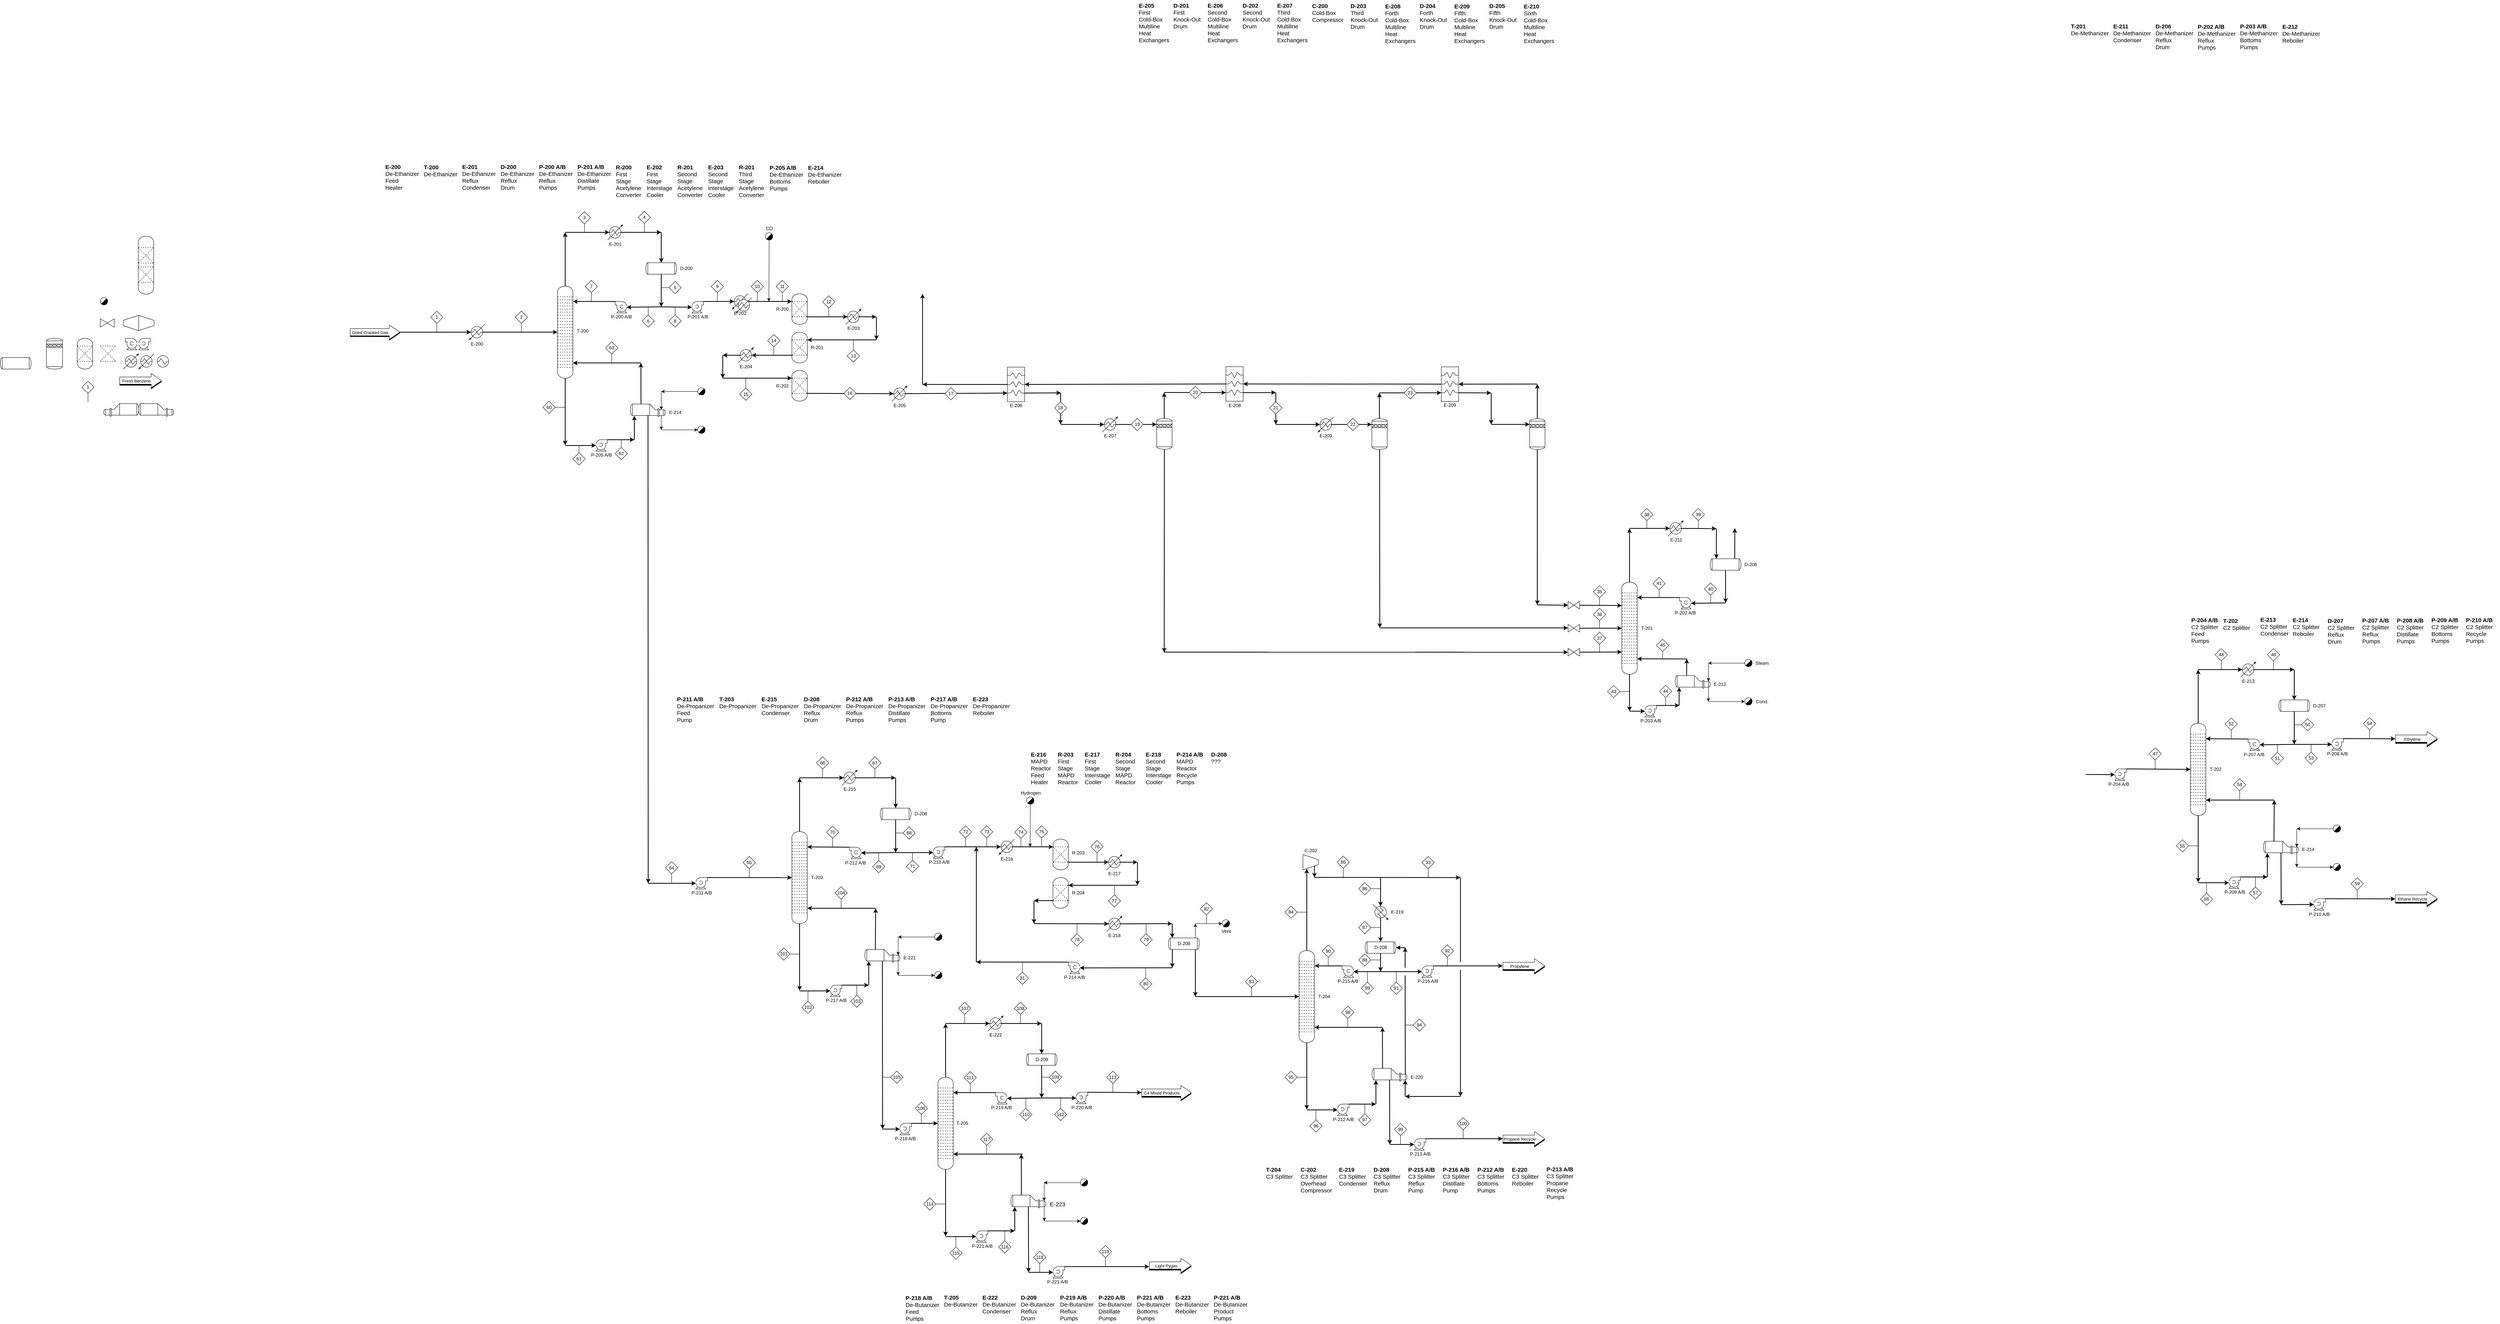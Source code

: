 <mxfile version="14.4.8" type="device"><diagram id="fJJrYUyKKxbRIOqSIZWS" name="Page-1"><mxGraphModel dx="5753" dy="3211" grid="1" gridSize="10" guides="1" tooltips="1" connect="1" arrows="1" fold="1" page="1" pageScale="1" pageWidth="827" pageHeight="1169" math="0" shadow="0"><root><mxCell id="0"/><mxCell id="1" parent="0"/><mxCell id="8iY3oF_LuKgLc35Uvwrp-1" value="" style="shape=mxgraph.pid.heat_exchangers.condenser;html=1;pointerEvents=1;align=center;verticalLabelPosition=bottom;verticalAlign=top;dashed=0;" parent="1" vertex="1"><mxGeometry x="-3760" y="-764" width="40" height="40" as="geometry"/></mxCell><mxCell id="8iY3oF_LuKgLc35Uvwrp-2" value="" style="shape=mxgraph.pid.heat_exchangers.heater;html=1;pointerEvents=1;align=center;verticalLabelPosition=bottom;verticalAlign=top;dashed=0;" parent="1" vertex="1"><mxGeometry x="-3720" y="-764" width="40" height="40" as="geometry"/></mxCell><mxCell id="8iY3oF_LuKgLc35Uvwrp-3" value="" style="shape=flexArrow;endArrow=classic;html=1;width=18.837;endSize=8.691;endWidth=17.388;fillColor=#000000;" parent="1" edge="1"><mxGeometry width="50" height="50" relative="1" as="geometry"><mxPoint x="-3770" y="-691" as="sourcePoint"/><mxPoint x="-3660" y="-691" as="targetPoint"/></mxGeometry></mxCell><mxCell id="8iY3oF_LuKgLc35Uvwrp-4" value="" style="shape=flexArrow;endArrow=classic;html=1;fillColor=#ffffff;width=18.837;endSize=8.691;endWidth=17.388;" parent="1" edge="1"><mxGeometry width="50" height="50" relative="1" as="geometry"><mxPoint x="-3770" y="-694" as="sourcePoint"/><mxPoint x="-3660" y="-694" as="targetPoint"/></mxGeometry></mxCell><mxCell id="8iY3oF_LuKgLc35Uvwrp-5" value="Fresh Benzene" style="edgeLabel;html=1;align=center;verticalAlign=middle;resizable=0;points=[];" parent="8iY3oF_LuKgLc35Uvwrp-4" vertex="1" connectable="0"><mxGeometry x="-0.197" y="-1" relative="1" as="geometry"><mxPoint as="offset"/></mxGeometry></mxCell><mxCell id="8iY3oF_LuKgLc35Uvwrp-6" value="" style="shape=mxgraph.pid.pumps.centrifugal_pump_3;html=1;pointerEvents=1;align=center;verticalLabelPosition=bottom;verticalAlign=top;dashed=0;" parent="1" vertex="1"><mxGeometry x="-3755" y="-804" width="30" height="30" as="geometry"/></mxCell><mxCell id="8iY3oF_LuKgLc35Uvwrp-7" value="" style="shape=mxgraph.pid.pumps.centrifugal_pump_1;html=1;pointerEvents=1;align=center;verticalLabelPosition=bottom;verticalAlign=top;dashed=0;" parent="1" vertex="1"><mxGeometry x="-3720" y="-804" width="30" height="30" as="geometry"/></mxCell><mxCell id="8iY3oF_LuKgLc35Uvwrp-8" value="" style="endArrow=none;dashed=1;html=1;fillColor=#000000;strokeWidth=1;" parent="1" edge="1"><mxGeometry width="50" height="50" relative="1" as="geometry"><mxPoint x="-3820" y="-744.1" as="sourcePoint"/><mxPoint x="-3780" y="-784.1" as="targetPoint"/></mxGeometry></mxCell><mxCell id="8iY3oF_LuKgLc35Uvwrp-9" value="" style="endArrow=none;dashed=1;html=1;fillColor=#000000;strokeWidth=1;" parent="1" edge="1"><mxGeometry width="50" height="50" relative="1" as="geometry"><mxPoint x="-3780" y="-744.1" as="sourcePoint"/><mxPoint x="-3820" y="-784.1" as="targetPoint"/></mxGeometry></mxCell><mxCell id="8iY3oF_LuKgLc35Uvwrp-10" value="" style="endArrow=none;dashed=1;html=1;strokeWidth=1;fillColor=#000000;" parent="1" edge="1"><mxGeometry width="50" height="50" relative="1" as="geometry"><mxPoint x="-3820" y="-744.1" as="sourcePoint"/><mxPoint x="-3780" y="-744.1" as="targetPoint"/></mxGeometry></mxCell><mxCell id="8iY3oF_LuKgLc35Uvwrp-11" value="" style="endArrow=none;dashed=1;html=1;strokeWidth=1;fillColor=#000000;" parent="1" edge="1"><mxGeometry width="50" height="50" relative="1" as="geometry"><mxPoint x="-3820" y="-784.1" as="sourcePoint"/><mxPoint x="-3780" y="-784.1" as="targetPoint"/></mxGeometry></mxCell><mxCell id="8iY3oF_LuKgLc35Uvwrp-17" value="" style="group" parent="1" vertex="1" connectable="0"><mxGeometry x="-3720" y="-864" width="40" height="40" as="geometry"/></mxCell><mxCell id="8iY3oF_LuKgLc35Uvwrp-18" value="" style="endArrow=none;html=1;" parent="8iY3oF_LuKgLc35Uvwrp-17" edge="1"><mxGeometry width="50" height="50" relative="1" as="geometry"><mxPoint y="40" as="sourcePoint"/><mxPoint as="targetPoint"/></mxGeometry></mxCell><mxCell id="8iY3oF_LuKgLc35Uvwrp-19" value="" style="endArrow=none;html=1;" parent="8iY3oF_LuKgLc35Uvwrp-17" edge="1"><mxGeometry width="50" height="50" relative="1" as="geometry"><mxPoint x="40" y="26.667" as="sourcePoint"/><mxPoint x="40" y="13.333" as="targetPoint"/></mxGeometry></mxCell><mxCell id="8iY3oF_LuKgLc35Uvwrp-20" value="" style="endArrow=none;html=1;" parent="8iY3oF_LuKgLc35Uvwrp-17" edge="1"><mxGeometry width="50" height="50" relative="1" as="geometry"><mxPoint x="40" y="26.667" as="sourcePoint"/><mxPoint y="40" as="targetPoint"/></mxGeometry></mxCell><mxCell id="8iY3oF_LuKgLc35Uvwrp-21" value="" style="endArrow=none;html=1;" parent="8iY3oF_LuKgLc35Uvwrp-17" edge="1"><mxGeometry width="50" height="50" relative="1" as="geometry"><mxPoint x="40" y="13.333" as="sourcePoint"/><mxPoint as="targetPoint"/></mxGeometry></mxCell><mxCell id="8iY3oF_LuKgLc35Uvwrp-22" value="" style="shape=mxgraph.pid.heat_exchangers.reboiler;html=1;pointerEvents=1;align=center;verticalLabelPosition=bottom;verticalAlign=top;dashed=0;flipH=0;direction=east;flipV=0;" parent="1" vertex="1"><mxGeometry x="-3811" y="-634" width="91" height="33" as="geometry"/></mxCell><mxCell id="8iY3oF_LuKgLc35Uvwrp-23" value="" style="shape=mxgraph.pid.heat_exchangers.reboiler;html=1;pointerEvents=1;align=center;verticalLabelPosition=bottom;verticalAlign=top;dashed=0;flipH=1;" parent="1" vertex="1"><mxGeometry x="-3720" y="-634.0" width="91" height="33" as="geometry"/></mxCell><mxCell id="8iY3oF_LuKgLc35Uvwrp-24" value="" style="group;rotation=-180;" parent="1" vertex="1" connectable="0"><mxGeometry x="-3760" y="-864" width="40" height="40" as="geometry"/></mxCell><mxCell id="8iY3oF_LuKgLc35Uvwrp-25" value="" style="endArrow=none;html=1;" parent="8iY3oF_LuKgLc35Uvwrp-24" edge="1"><mxGeometry width="50" height="50" relative="1" as="geometry"><mxPoint x="40" as="sourcePoint"/><mxPoint x="40" y="40" as="targetPoint"/></mxGeometry></mxCell><mxCell id="8iY3oF_LuKgLc35Uvwrp-26" value="" style="endArrow=none;html=1;" parent="8iY3oF_LuKgLc35Uvwrp-24" edge="1"><mxGeometry width="50" height="50" relative="1" as="geometry"><mxPoint y="13" as="sourcePoint"/><mxPoint y="27" as="targetPoint"/></mxGeometry></mxCell><mxCell id="8iY3oF_LuKgLc35Uvwrp-27" value="" style="endArrow=none;html=1;" parent="8iY3oF_LuKgLc35Uvwrp-24" edge="1"><mxGeometry width="50" height="50" relative="1" as="geometry"><mxPoint y="13" as="sourcePoint"/><mxPoint x="40" as="targetPoint"/></mxGeometry></mxCell><mxCell id="8iY3oF_LuKgLc35Uvwrp-28" value="" style="endArrow=none;html=1;" parent="8iY3oF_LuKgLc35Uvwrp-24" edge="1"><mxGeometry width="50" height="50" relative="1" as="geometry"><mxPoint y="27" as="sourcePoint"/><mxPoint x="40" y="40" as="targetPoint"/></mxGeometry></mxCell><mxCell id="8iY3oF_LuKgLc35Uvwrp-29" value="" style="shape=stencil(tVbRjoIwEPwaHjFA4Q4fL+i93FdULNijtqSgcH9/pYuJyNnDpiQk0hmYnd3tUj2UNSdcEy8KcFOTvPXQzouiK5YUH5iCI8WcANwmG5QCwvGZAPjFRV754tIqdCcvZ+CbVoqKdPTYju9SfiKStsB2gMXBsER7L/hQ4HChLBecKxdU8EZjnw/8AedVKcWFHyfEja7xEHBG3OizuA6Z9vfxo+AHlu+bty0Aj2GnIozy5yLpUhUsc3XDsCyJr+79guESJEZBOQYI0bgeIyRjhTtC6ru3QoD7iUbv4542vhQtHko64V41PE3brnTrJh0vz3qp4ZyJhjx9CmUKn205jT7ZpygrhCSGDVxQxmB4DFGHVnwLytVK/+iUQNOQ04vTscJwLBUxGbHcr7ZjarISOrGyWMVkxU1/nDTIsiqhk4TceEFrFNeyz3E6UUGxlUoSulBxUpbQsizGRlt6QU68vDpFfx8bN+7fr7/xiNDaszNGo/A/TwO/);html=1;pointerEvents=1;align=center;verticalLabelPosition=bottom;verticalAlign=top;dashed=0;" parent="1" vertex="1"><mxGeometry x="-3960" y="-804" width="41.82" height="80" as="geometry"/></mxCell><mxCell id="8iY3oF_LuKgLc35Uvwrp-30" value="" style="shape=mxgraph.pid.vessels.drum_or_condenser;html=1;pointerEvents=1;align=center;verticalLabelPosition=bottom;verticalAlign=top;dashed=0;" parent="1" vertex="1"><mxGeometry x="-4080" y="-754" width="80" height="30" as="geometry"/></mxCell><mxCell id="8iY3oF_LuKgLc35Uvwrp-31" value="" style="shape=mxgraph.pid.heat_exchangers.shell_and_tube_heat_exchanger_1;html=1;pointerEvents=1;align=center;verticalLabelPosition=bottom;verticalAlign=top;dashed=0;" parent="1" vertex="1"><mxGeometry x="-3672" y="-759" width="30" height="30" as="geometry"/></mxCell><mxCell id="8iY3oF_LuKgLc35Uvwrp-32" value="1" style="rhombus;whiteSpace=wrap;html=1;" parent="1" vertex="1"><mxGeometry x="-3868" y="-692.74" width="32" height="32" as="geometry"/></mxCell><mxCell id="8iY3oF_LuKgLc35Uvwrp-33" value="" style="endArrow=none;html=1;strokeWidth=1;fillColor=#000000;entryX=0.5;entryY=1;entryDx=0;entryDy=0;" parent="1" target="8iY3oF_LuKgLc35Uvwrp-32" edge="1"><mxGeometry width="50" height="50" relative="1" as="geometry"><mxPoint x="-3852" y="-637.74" as="sourcePoint"/><mxPoint x="-3998" y="-697.74" as="targetPoint"/></mxGeometry></mxCell><mxCell id="8iY3oF_LuKgLc35Uvwrp-355" value="" style="shape=mxgraph.pid.heat_exchangers.heater;html=1;pointerEvents=1;align=center;verticalLabelPosition=bottom;verticalAlign=top;dashed=0;" parent="1" vertex="1"><mxGeometry x="-2860" y="-840.09" width="40" height="40" as="geometry"/></mxCell><mxCell id="8iY3oF_LuKgLc35Uvwrp-913" value="" style="verticalLabelPosition=bottom;outlineConnect=0;align=center;dashed=0;html=1;verticalAlign=top;shape=mxgraph.pid2misc.column;columnType=tray" parent="1" vertex="1"><mxGeometry x="-2630" y="-940.05" width="40" height="239.91" as="geometry"/></mxCell><mxCell id="8iY3oF_LuKgLc35Uvwrp-914" value="" style="endArrow=classic;html=1;exitX=0.876;exitY=0.5;exitDx=0;exitDy=0;exitPerimeter=0;strokeWidth=2;" parent="1" source="8iY3oF_LuKgLc35Uvwrp-355" target="8iY3oF_LuKgLc35Uvwrp-913" edge="1"><mxGeometry width="50" height="50" relative="1" as="geometry"><mxPoint x="-2870" y="-780" as="sourcePoint"/><mxPoint x="-2680" y="-820" as="targetPoint"/></mxGeometry></mxCell><mxCell id="8iY3oF_LuKgLc35Uvwrp-915" value="" style="endArrow=classic;html=1;entryX=0.124;entryY=0.5;entryDx=0;entryDy=0;entryPerimeter=0;strokeWidth=2;" parent="1" target="8iY3oF_LuKgLc35Uvwrp-355" edge="1"><mxGeometry width="50" height="50" relative="1" as="geometry"><mxPoint x="-3050" y="-820" as="sourcePoint"/><mxPoint x="-2820" y="-830" as="targetPoint"/></mxGeometry></mxCell><mxCell id="8iY3oF_LuKgLc35Uvwrp-939" value="" style="group" parent="1" vertex="1" connectable="0"><mxGeometry x="-3721" y="-1070" width="40" height="151" as="geometry"/></mxCell><mxCell id="8iY3oF_LuKgLc35Uvwrp-930" value="" style="verticalLabelPosition=bottom;outlineConnect=0;align=center;dashed=0;html=1;verticalAlign=top;shape=mxgraph.pid2misc.column;columnType=common" parent="8iY3oF_LuKgLc35Uvwrp-939" vertex="1"><mxGeometry width="40" height="151" as="geometry"/></mxCell><mxCell id="8iY3oF_LuKgLc35Uvwrp-931" value="" style="endArrow=none;dashed=1;html=1;fillColor=#000000;strokeWidth=1;" parent="8iY3oF_LuKgLc35Uvwrp-939" edge="1"><mxGeometry width="50" height="50" relative="1" as="geometry"><mxPoint y="70" as="sourcePoint"/><mxPoint x="40" y="30" as="targetPoint"/></mxGeometry></mxCell><mxCell id="8iY3oF_LuKgLc35Uvwrp-932" value="" style="endArrow=none;dashed=1;html=1;fillColor=#000000;strokeWidth=1;" parent="8iY3oF_LuKgLc35Uvwrp-939" edge="1"><mxGeometry width="50" height="50" relative="1" as="geometry"><mxPoint x="40" y="70" as="sourcePoint"/><mxPoint y="30" as="targetPoint"/></mxGeometry></mxCell><mxCell id="8iY3oF_LuKgLc35Uvwrp-933" value="" style="endArrow=none;dashed=1;html=1;strokeWidth=1;fillColor=#000000;" parent="8iY3oF_LuKgLc35Uvwrp-939" edge="1"><mxGeometry width="50" height="50" relative="1" as="geometry"><mxPoint y="70" as="sourcePoint"/><mxPoint x="40" y="70" as="targetPoint"/></mxGeometry></mxCell><mxCell id="8iY3oF_LuKgLc35Uvwrp-934" value="" style="endArrow=none;dashed=1;html=1;strokeWidth=1;fillColor=#000000;" parent="8iY3oF_LuKgLc35Uvwrp-939" edge="1"><mxGeometry width="50" height="50" relative="1" as="geometry"><mxPoint y="30" as="sourcePoint"/><mxPoint x="40" y="30" as="targetPoint"/></mxGeometry></mxCell><mxCell id="8iY3oF_LuKgLc35Uvwrp-935" value="" style="endArrow=none;dashed=1;html=1;fillColor=#000000;strokeWidth=1;" parent="8iY3oF_LuKgLc35Uvwrp-939" edge="1"><mxGeometry width="50" height="50" relative="1" as="geometry"><mxPoint y="120.0" as="sourcePoint"/><mxPoint x="40" y="80.0" as="targetPoint"/></mxGeometry></mxCell><mxCell id="8iY3oF_LuKgLc35Uvwrp-936" value="" style="endArrow=none;dashed=1;html=1;fillColor=#000000;strokeWidth=1;" parent="8iY3oF_LuKgLc35Uvwrp-939" edge="1"><mxGeometry width="50" height="50" relative="1" as="geometry"><mxPoint x="40" y="120.0" as="sourcePoint"/><mxPoint y="80.0" as="targetPoint"/></mxGeometry></mxCell><mxCell id="8iY3oF_LuKgLc35Uvwrp-937" value="" style="endArrow=none;dashed=1;html=1;strokeWidth=1;fillColor=#000000;" parent="8iY3oF_LuKgLc35Uvwrp-939" edge="1"><mxGeometry width="50" height="50" relative="1" as="geometry"><mxPoint y="120.0" as="sourcePoint"/><mxPoint x="40" y="120.0" as="targetPoint"/></mxGeometry></mxCell><mxCell id="8iY3oF_LuKgLc35Uvwrp-938" value="" style="endArrow=none;dashed=1;html=1;strokeWidth=1;fillColor=#000000;" parent="8iY3oF_LuKgLc35Uvwrp-939" edge="1"><mxGeometry width="50" height="50" relative="1" as="geometry"><mxPoint y="80.0" as="sourcePoint"/><mxPoint x="40" y="80.0" as="targetPoint"/></mxGeometry></mxCell><mxCell id="8iY3oF_LuKgLc35Uvwrp-940" value="" style="group" parent="1" vertex="1" connectable="0"><mxGeometry x="-3880" y="-804" width="40" height="80" as="geometry"/></mxCell><mxCell id="8iY3oF_LuKgLc35Uvwrp-12" value="" style="verticalLabelPosition=bottom;outlineConnect=0;align=center;dashed=0;html=1;verticalAlign=top;shape=mxgraph.pid2misc.column;columnType=common" parent="8iY3oF_LuKgLc35Uvwrp-940" vertex="1"><mxGeometry width="40" height="80" as="geometry"/></mxCell><mxCell id="8iY3oF_LuKgLc35Uvwrp-13" value="" style="endArrow=none;dashed=1;html=1;fillColor=#000000;strokeWidth=1;" parent="8iY3oF_LuKgLc35Uvwrp-940" edge="1"><mxGeometry width="50" height="50" relative="1" as="geometry"><mxPoint y="60" as="sourcePoint"/><mxPoint x="40" y="20" as="targetPoint"/></mxGeometry></mxCell><mxCell id="8iY3oF_LuKgLc35Uvwrp-14" value="" style="endArrow=none;dashed=1;html=1;fillColor=#000000;strokeWidth=1;" parent="8iY3oF_LuKgLc35Uvwrp-940" edge="1"><mxGeometry width="50" height="50" relative="1" as="geometry"><mxPoint x="40" y="60" as="sourcePoint"/><mxPoint y="20" as="targetPoint"/></mxGeometry></mxCell><mxCell id="8iY3oF_LuKgLc35Uvwrp-15" value="" style="endArrow=none;dashed=1;html=1;strokeWidth=1;fillColor=#000000;" parent="8iY3oF_LuKgLc35Uvwrp-940" edge="1"><mxGeometry width="50" height="50" relative="1" as="geometry"><mxPoint y="60" as="sourcePoint"/><mxPoint x="40" y="60" as="targetPoint"/></mxGeometry></mxCell><mxCell id="8iY3oF_LuKgLc35Uvwrp-16" value="" style="endArrow=none;dashed=1;html=1;strokeWidth=1;fillColor=#000000;" parent="8iY3oF_LuKgLc35Uvwrp-940" edge="1"><mxGeometry width="50" height="50" relative="1" as="geometry"><mxPoint y="20" as="sourcePoint"/><mxPoint x="40" y="20" as="targetPoint"/></mxGeometry></mxCell><mxCell id="8iY3oF_LuKgLc35Uvwrp-941" value="" style="group" parent="1" vertex="1" connectable="0"><mxGeometry x="-2020" y="-920.09" width="40" height="80" as="geometry"/></mxCell><mxCell id="8iY3oF_LuKgLc35Uvwrp-942" value="&lt;span style=&quot;color: rgba(0 , 0 , 0 , 0) ; font-family: monospace ; font-size: 0px&quot;&gt;%3CmxGraphModel%3E%3Croot%3E%3CmxCell%20id%3D%220%22%2F%3E%3CmxCell%20id%3D%221%22%20parent%3D%220%22%2F%3E%3CmxCell%20id%3D%222%22%20value%3D%22%22%20style%3D%22endArrow%3Dclassic%3Bhtml%3D1%3BstrokeWidth%3D2%3B%22%20edge%3D%221%22%20parent%3D%221%22%3E%3CmxGeometry%20width%3D%2250%22%20height%3D%2250%22%20relative%3D%221%22%20as%3D%22geometry%22%3E%3CmxPoint%20x%3D%22-1800.0%22%20y%3D%22-800%22%20as%3D%22sourcePoint%22%2F%3E%3CmxPoint%20x%3D%22-2120.0%22%20y%3D%22-800%22%20as%3D%22targetPoint%22%2F%3E%3C%2FmxGeometry%3E%3C%2FmxCell%3E%3C%2Froot%3E%3C%2FmxGraphModel%3E&lt;/span&gt;" style="verticalLabelPosition=bottom;outlineConnect=0;align=center;dashed=0;html=1;verticalAlign=top;shape=mxgraph.pid2misc.column;columnType=common" parent="8iY3oF_LuKgLc35Uvwrp-941" vertex="1"><mxGeometry width="40" height="80" as="geometry"/></mxCell><mxCell id="8iY3oF_LuKgLc35Uvwrp-943" value="" style="endArrow=none;dashed=1;html=1;fillColor=#000000;strokeWidth=1;" parent="8iY3oF_LuKgLc35Uvwrp-941" edge="1"><mxGeometry width="50" height="50" relative="1" as="geometry"><mxPoint y="60" as="sourcePoint"/><mxPoint x="40" y="20" as="targetPoint"/></mxGeometry></mxCell><mxCell id="8iY3oF_LuKgLc35Uvwrp-944" value="" style="endArrow=none;dashed=1;html=1;fillColor=#000000;strokeWidth=1;" parent="8iY3oF_LuKgLc35Uvwrp-941" edge="1"><mxGeometry width="50" height="50" relative="1" as="geometry"><mxPoint x="40" y="60" as="sourcePoint"/><mxPoint y="20" as="targetPoint"/></mxGeometry></mxCell><mxCell id="8iY3oF_LuKgLc35Uvwrp-945" value="" style="endArrow=none;dashed=1;html=1;strokeWidth=1;fillColor=#000000;" parent="8iY3oF_LuKgLc35Uvwrp-941" edge="1"><mxGeometry width="50" height="50" relative="1" as="geometry"><mxPoint y="60" as="sourcePoint"/><mxPoint x="40" y="60" as="targetPoint"/></mxGeometry></mxCell><mxCell id="8iY3oF_LuKgLc35Uvwrp-946" value="" style="endArrow=none;dashed=1;html=1;strokeWidth=1;fillColor=#000000;" parent="8iY3oF_LuKgLc35Uvwrp-941" edge="1"><mxGeometry width="50" height="50" relative="1" as="geometry"><mxPoint y="20" as="sourcePoint"/><mxPoint x="40" y="20" as="targetPoint"/></mxGeometry></mxCell><mxCell id="8iY3oF_LuKgLc35Uvwrp-947" value="" style="endArrow=classic;html=1;strokeWidth=2;" parent="1" source="8iY3oF_LuKgLc35Uvwrp-913" edge="1"><mxGeometry width="50" height="50" relative="1" as="geometry"><mxPoint x="-2610.1" y="-966" as="sourcePoint"/><mxPoint x="-2610" y="-1080" as="targetPoint"/></mxGeometry></mxCell><mxCell id="8iY3oF_LuKgLc35Uvwrp-949" value="" style="shape=mxgraph.pid.heat_exchangers.condenser;html=1;pointerEvents=1;align=center;verticalLabelPosition=bottom;verticalAlign=top;dashed=0;" parent="1" vertex="1"><mxGeometry x="-2500" y="-1100" width="40" height="40" as="geometry"/></mxCell><mxCell id="8iY3oF_LuKgLc35Uvwrp-950" value="" style="endArrow=classic;html=1;strokeWidth=2;entryX=0.124;entryY=0.5;entryDx=0;entryDy=0;entryPerimeter=0;" parent="1" target="8iY3oF_LuKgLc35Uvwrp-949" edge="1"><mxGeometry width="50" height="50" relative="1" as="geometry"><mxPoint x="-2610" y="-1080" as="sourcePoint"/><mxPoint x="-2600.1" y="-1031" as="targetPoint"/></mxGeometry></mxCell><mxCell id="8iY3oF_LuKgLc35Uvwrp-951" value="" style="shape=mxgraph.pid.vessels.drum_or_condenser;html=1;pointerEvents=1;align=center;verticalLabelPosition=bottom;verticalAlign=top;dashed=0;" parent="1" vertex="1"><mxGeometry x="-2400" y="-1001" width="80" height="30" as="geometry"/></mxCell><mxCell id="8iY3oF_LuKgLc35Uvwrp-952" value="" style="endArrow=classic;html=1;strokeWidth=2;exitX=0.876;exitY=0.5;exitDx=0;exitDy=0;exitPerimeter=0;" parent="1" source="8iY3oF_LuKgLc35Uvwrp-949" edge="1"><mxGeometry width="50" height="50" relative="1" as="geometry"><mxPoint x="-2440" y="-1041" as="sourcePoint"/><mxPoint x="-2360" y="-1080" as="targetPoint"/></mxGeometry></mxCell><mxCell id="8iY3oF_LuKgLc35Uvwrp-953" value="" style="endArrow=classic;html=1;strokeWidth=2;entryX=0.5;entryY=0;entryDx=0;entryDy=0;entryPerimeter=0;" parent="1" target="8iY3oF_LuKgLc35Uvwrp-951" edge="1"><mxGeometry width="50" height="50" relative="1" as="geometry"><mxPoint x="-2360" y="-1080" as="sourcePoint"/><mxPoint x="-2390" y="-1070" as="targetPoint"/></mxGeometry></mxCell><mxCell id="8iY3oF_LuKgLc35Uvwrp-954" value="" style="endArrow=classic;html=1;strokeWidth=2;exitX=0.5;exitY=1;exitDx=0;exitDy=0;exitPerimeter=0;" parent="1" source="8iY3oF_LuKgLc35Uvwrp-951" edge="1"><mxGeometry width="50" height="50" relative="1" as="geometry"><mxPoint x="-2450" y="-991" as="sourcePoint"/><mxPoint x="-2360" y="-886" as="targetPoint"/></mxGeometry></mxCell><mxCell id="8iY3oF_LuKgLc35Uvwrp-955" value="" style="shape=mxgraph.pid.pumps.centrifugal_pump_3;html=1;pointerEvents=1;align=center;verticalLabelPosition=bottom;verticalAlign=top;dashed=0;" parent="1" vertex="1"><mxGeometry x="-2480" y="-900" width="30" height="30" as="geometry"/></mxCell><mxCell id="8iY3oF_LuKgLc35Uvwrp-956" value="" style="shape=mxgraph.pid.pumps.centrifugal_pump_1;html=1;pointerEvents=1;align=center;verticalLabelPosition=bottom;verticalAlign=top;dashed=0;" parent="1" vertex="1"><mxGeometry x="-2280" y="-900" width="30" height="30" as="geometry"/></mxCell><mxCell id="8iY3oF_LuKgLc35Uvwrp-957" value="" style="endArrow=classic;html=1;strokeWidth=2;entryX=0.01;entryY=0.5;entryDx=0;entryDy=0;entryPerimeter=0;" parent="1" target="8iY3oF_LuKgLc35Uvwrp-956" edge="1"><mxGeometry width="50" height="50" relative="1" as="geometry"><mxPoint x="-2360" y="-886" as="sourcePoint"/><mxPoint x="-2350.0" y="-891" as="targetPoint"/></mxGeometry></mxCell><mxCell id="8iY3oF_LuKgLc35Uvwrp-958" value="" style="endArrow=classic;html=1;strokeWidth=2;entryX=0.99;entryY=0.5;entryDx=0;entryDy=0;entryPerimeter=0;" parent="1" target="8iY3oF_LuKgLc35Uvwrp-955" edge="1"><mxGeometry width="50" height="50" relative="1" as="geometry"><mxPoint x="-2360" y="-886" as="sourcePoint"/><mxPoint x="-2340.0" y="-881" as="targetPoint"/></mxGeometry></mxCell><mxCell id="8iY3oF_LuKgLc35Uvwrp-959" value="" style="endArrow=classic;html=1;strokeWidth=2;exitX=0;exitY=0;exitDx=0;exitDy=0;exitPerimeter=0;" parent="1" source="8iY3oF_LuKgLc35Uvwrp-955" edge="1"><mxGeometry width="50" height="50" relative="1" as="geometry"><mxPoint x="-2490" y="-899" as="sourcePoint"/><mxPoint x="-2590" y="-900" as="targetPoint"/></mxGeometry></mxCell><mxCell id="8iY3oF_LuKgLc35Uvwrp-1034" value="" style="group" parent="1" vertex="1" connectable="0"><mxGeometry x="-1460" y="-729" width="45.75" height="90" as="geometry"/></mxCell><mxCell id="8iY3oF_LuKgLc35Uvwrp-998" value="" style="rounded=0;whiteSpace=wrap;html=1;rotation=90;" parent="8iY3oF_LuKgLc35Uvwrp-1034" vertex="1"><mxGeometry x="-21.75" y="22.5" width="90.0" height="45" as="geometry"/></mxCell><mxCell id="8iY3oF_LuKgLc35Uvwrp-999" value="" style="group" parent="8iY3oF_LuKgLc35Uvwrp-1034" vertex="1" connectable="0"><mxGeometry x="0.75" y="14.505" width="45.0" height="15.0" as="geometry"/></mxCell><mxCell id="8iY3oF_LuKgLc35Uvwrp-1000" value="" style="endArrow=none;html=1;strokeColor=#000000;fillColor=#000000;" parent="8iY3oF_LuKgLc35Uvwrp-999" edge="1"><mxGeometry width="50" height="50" relative="1" as="geometry"><mxPoint y="7.5" as="sourcePoint"/><mxPoint x="7.5" y="7.5" as="targetPoint"/></mxGeometry></mxCell><mxCell id="8iY3oF_LuKgLc35Uvwrp-1001" value="" style="endArrow=none;html=1;strokeColor=#000000;fillColor=#000000;" parent="8iY3oF_LuKgLc35Uvwrp-999" edge="1"><mxGeometry width="50" height="50" relative="1" as="geometry"><mxPoint x="7.5" y="7.5" as="sourcePoint"/><mxPoint x="15.0" as="targetPoint"/></mxGeometry></mxCell><mxCell id="8iY3oF_LuKgLc35Uvwrp-1002" value="" style="endArrow=none;html=1;strokeColor=#000000;fillColor=#000000;" parent="8iY3oF_LuKgLc35Uvwrp-999" edge="1"><mxGeometry width="50" height="50" relative="1" as="geometry"><mxPoint x="15.0" as="sourcePoint"/><mxPoint x="22.5" y="15.0" as="targetPoint"/></mxGeometry></mxCell><mxCell id="8iY3oF_LuKgLc35Uvwrp-1003" value="" style="endArrow=none;html=1;strokeColor=#000000;fillColor=#000000;" parent="8iY3oF_LuKgLc35Uvwrp-999" edge="1"><mxGeometry width="50" height="50" relative="1" as="geometry"><mxPoint x="22.5" y="15.0" as="sourcePoint"/><mxPoint x="30.0" as="targetPoint"/></mxGeometry></mxCell><mxCell id="8iY3oF_LuKgLc35Uvwrp-1004" value="" style="endArrow=none;html=1;strokeColor=#000000;fillColor=#000000;" parent="8iY3oF_LuKgLc35Uvwrp-999" edge="1"><mxGeometry width="50" height="50" relative="1" as="geometry"><mxPoint x="30.0" as="sourcePoint"/><mxPoint x="37.5" y="7.5" as="targetPoint"/></mxGeometry></mxCell><mxCell id="8iY3oF_LuKgLc35Uvwrp-1005" value="" style="endArrow=none;html=1;strokeColor=#000000;fillColor=#000000;" parent="8iY3oF_LuKgLc35Uvwrp-999" edge="1"><mxGeometry width="50" height="50" relative="1" as="geometry"><mxPoint x="37.5" y="7.5" as="sourcePoint"/><mxPoint x="45.0" y="7.5" as="targetPoint"/></mxGeometry></mxCell><mxCell id="8iY3oF_LuKgLc35Uvwrp-1013" value="" style="group" parent="8iY3oF_LuKgLc35Uvwrp-1034" vertex="1" connectable="0"><mxGeometry x="0.75" y="37.505" width="45.0" height="15.0" as="geometry"/></mxCell><mxCell id="8iY3oF_LuKgLc35Uvwrp-1014" value="" style="endArrow=none;html=1;strokeColor=#000000;fillColor=#000000;" parent="8iY3oF_LuKgLc35Uvwrp-1013" edge="1"><mxGeometry width="50" height="50" relative="1" as="geometry"><mxPoint y="7.5" as="sourcePoint"/><mxPoint x="7.5" y="7.5" as="targetPoint"/></mxGeometry></mxCell><mxCell id="8iY3oF_LuKgLc35Uvwrp-1015" value="" style="endArrow=none;html=1;strokeColor=#000000;fillColor=#000000;" parent="8iY3oF_LuKgLc35Uvwrp-1013" edge="1"><mxGeometry width="50" height="50" relative="1" as="geometry"><mxPoint x="7.5" y="7.5" as="sourcePoint"/><mxPoint x="15.0" as="targetPoint"/></mxGeometry></mxCell><mxCell id="8iY3oF_LuKgLc35Uvwrp-1016" value="" style="endArrow=none;html=1;strokeColor=#000000;fillColor=#000000;" parent="8iY3oF_LuKgLc35Uvwrp-1013" edge="1"><mxGeometry width="50" height="50" relative="1" as="geometry"><mxPoint x="15.0" as="sourcePoint"/><mxPoint x="22.5" y="15.0" as="targetPoint"/></mxGeometry></mxCell><mxCell id="8iY3oF_LuKgLc35Uvwrp-1017" value="" style="endArrow=none;html=1;strokeColor=#000000;fillColor=#000000;" parent="8iY3oF_LuKgLc35Uvwrp-1013" edge="1"><mxGeometry width="50" height="50" relative="1" as="geometry"><mxPoint x="22.5" y="15.0" as="sourcePoint"/><mxPoint x="30.0" as="targetPoint"/></mxGeometry></mxCell><mxCell id="8iY3oF_LuKgLc35Uvwrp-1018" value="" style="endArrow=none;html=1;strokeColor=#000000;fillColor=#000000;" parent="8iY3oF_LuKgLc35Uvwrp-1013" edge="1"><mxGeometry width="50" height="50" relative="1" as="geometry"><mxPoint x="30.0" as="sourcePoint"/><mxPoint x="37.5" y="7.5" as="targetPoint"/></mxGeometry></mxCell><mxCell id="8iY3oF_LuKgLc35Uvwrp-1019" value="" style="endArrow=none;html=1;strokeColor=#000000;fillColor=#000000;" parent="8iY3oF_LuKgLc35Uvwrp-1013" edge="1"><mxGeometry width="50" height="50" relative="1" as="geometry"><mxPoint x="37.5" y="7.5" as="sourcePoint"/><mxPoint x="45.0" y="7.5" as="targetPoint"/></mxGeometry></mxCell><mxCell id="8iY3oF_LuKgLc35Uvwrp-1027" value="" style="group" parent="8iY3oF_LuKgLc35Uvwrp-1034" vertex="1" connectable="0"><mxGeometry x="0.75" y="59.995" width="45.0" height="15.0" as="geometry"/></mxCell><mxCell id="8iY3oF_LuKgLc35Uvwrp-1028" value="" style="endArrow=none;html=1;strokeColor=#000000;fillColor=#000000;" parent="8iY3oF_LuKgLc35Uvwrp-1027" edge="1"><mxGeometry width="50" height="50" relative="1" as="geometry"><mxPoint y="7.5" as="sourcePoint"/><mxPoint x="7.5" y="7.5" as="targetPoint"/></mxGeometry></mxCell><mxCell id="8iY3oF_LuKgLc35Uvwrp-1029" value="" style="endArrow=none;html=1;strokeColor=#000000;fillColor=#000000;" parent="8iY3oF_LuKgLc35Uvwrp-1027" edge="1"><mxGeometry width="50" height="50" relative="1" as="geometry"><mxPoint x="7.5" y="7.5" as="sourcePoint"/><mxPoint x="15.0" as="targetPoint"/></mxGeometry></mxCell><mxCell id="8iY3oF_LuKgLc35Uvwrp-1030" value="" style="endArrow=none;html=1;strokeColor=#000000;fillColor=#000000;" parent="8iY3oF_LuKgLc35Uvwrp-1027" edge="1"><mxGeometry width="50" height="50" relative="1" as="geometry"><mxPoint x="15.0" as="sourcePoint"/><mxPoint x="22.5" y="15.0" as="targetPoint"/></mxGeometry></mxCell><mxCell id="8iY3oF_LuKgLc35Uvwrp-1031" value="" style="endArrow=none;html=1;strokeColor=#000000;fillColor=#000000;" parent="8iY3oF_LuKgLc35Uvwrp-1027" edge="1"><mxGeometry width="50" height="50" relative="1" as="geometry"><mxPoint x="22.5" y="15.0" as="sourcePoint"/><mxPoint x="30.0" as="targetPoint"/></mxGeometry></mxCell><mxCell id="8iY3oF_LuKgLc35Uvwrp-1032" value="" style="endArrow=none;html=1;strokeColor=#000000;fillColor=#000000;" parent="8iY3oF_LuKgLc35Uvwrp-1027" edge="1"><mxGeometry width="50" height="50" relative="1" as="geometry"><mxPoint x="30.0" as="sourcePoint"/><mxPoint x="37.5" y="7.5" as="targetPoint"/></mxGeometry></mxCell><mxCell id="8iY3oF_LuKgLc35Uvwrp-1033" value="" style="endArrow=none;html=1;strokeColor=#000000;fillColor=#000000;" parent="8iY3oF_LuKgLc35Uvwrp-1027" edge="1"><mxGeometry width="50" height="50" relative="1" as="geometry"><mxPoint x="37.5" y="7.5" as="sourcePoint"/><mxPoint x="45.0" y="7.5" as="targetPoint"/></mxGeometry></mxCell><mxCell id="8iY3oF_LuKgLc35Uvwrp-1035" value="" style="shape=mxgraph.pid.heat_exchangers.heater;html=1;pointerEvents=1;align=center;verticalLabelPosition=bottom;verticalAlign=top;dashed=0;" parent="1" vertex="1"><mxGeometry x="-2175" y="-920.09" width="40" height="40" as="geometry"/></mxCell><mxCell id="8iY3oF_LuKgLc35Uvwrp-1036" value="" style="endArrow=classic;html=1;strokeWidth=2;exitX=1;exitY=0;exitDx=0;exitDy=0;exitPerimeter=0;entryX=0.124;entryY=0.5;entryDx=0;entryDy=0;entryPerimeter=0;" parent="1" source="8iY3oF_LuKgLc35Uvwrp-956" target="8iY3oF_LuKgLc35Uvwrp-1035" edge="1"><mxGeometry width="50" height="50" relative="1" as="geometry"><mxPoint x="-2177.3" y="-903.69" as="sourcePoint"/><mxPoint x="-2160" y="-901" as="targetPoint"/></mxGeometry></mxCell><mxCell id="8iY3oF_LuKgLc35Uvwrp-1037" value="" style="endArrow=classic;html=1;strokeWidth=2;exitX=0.876;exitY=0.5;exitDx=0;exitDy=0;exitPerimeter=0;" parent="1" source="8iY3oF_LuKgLc35Uvwrp-1035" edge="1"><mxGeometry width="50" height="50" relative="1" as="geometry"><mxPoint x="-2124.96" y="-893.59" as="sourcePoint"/><mxPoint x="-2020" y="-900" as="targetPoint"/></mxGeometry></mxCell><mxCell id="8iY3oF_LuKgLc35Uvwrp-1039" value="" style="shape=mxgraph.pid.heat_exchangers.condenser;html=1;pointerEvents=1;align=center;verticalLabelPosition=bottom;verticalAlign=top;dashed=0;" parent="1" vertex="1"><mxGeometry x="-1880" y="-880.09" width="40" height="40" as="geometry"/></mxCell><mxCell id="8iY3oF_LuKgLc35Uvwrp-1040" value="" style="endArrow=classic;html=1;strokeWidth=2;entryX=0.124;entryY=0.5;entryDx=0;entryDy=0;entryPerimeter=0;" parent="1" target="8iY3oF_LuKgLc35Uvwrp-1039" edge="1"><mxGeometry width="50" height="50" relative="1" as="geometry"><mxPoint x="-1980" y="-860" as="sourcePoint"/><mxPoint x="-1870" y="-860" as="targetPoint"/></mxGeometry></mxCell><mxCell id="8iY3oF_LuKgLc35Uvwrp-1041" value="" style="endArrow=classic;html=1;strokeWidth=2;" parent="1" edge="1"><mxGeometry width="50" height="50" relative="1" as="geometry"><mxPoint x="-1800" y="-860" as="sourcePoint"/><mxPoint x="-1800" y="-800" as="targetPoint"/></mxGeometry></mxCell><mxCell id="8iY3oF_LuKgLc35Uvwrp-1042" value="" style="endArrow=classic;html=1;strokeWidth=2;exitX=0.876;exitY=0.5;exitDx=0;exitDy=0;exitPerimeter=0;" parent="1" source="8iY3oF_LuKgLc35Uvwrp-1039" edge="1"><mxGeometry width="50" height="50" relative="1" as="geometry"><mxPoint x="-1830" y="-860.34" as="sourcePoint"/><mxPoint x="-1800" y="-860" as="targetPoint"/></mxGeometry></mxCell><mxCell id="8iY3oF_LuKgLc35Uvwrp-1043" value="" style="endArrow=classic;html=1;strokeWidth=2;" parent="1" edge="1"><mxGeometry width="50" height="50" relative="1" as="geometry"><mxPoint x="-1800" y="-800" as="sourcePoint"/><mxPoint x="-1980" y="-800" as="targetPoint"/></mxGeometry></mxCell><mxCell id="8iY3oF_LuKgLc35Uvwrp-1044" value="" style="endArrow=classic;html=1;strokeWidth=2;entryX=0.876;entryY=0.5;entryDx=0;entryDy=0;entryPerimeter=0;" parent="1" target="8iY3oF_LuKgLc35Uvwrp-1057" edge="1"><mxGeometry width="50" height="50" relative="1" as="geometry"><mxPoint x="-2020" y="-760" as="sourcePoint"/><mxPoint x="-2080" y="-760" as="targetPoint"/></mxGeometry></mxCell><mxCell id="8iY3oF_LuKgLc35Uvwrp-1045" value="" style="group" parent="1" vertex="1" connectable="0"><mxGeometry x="-2020" y="-820" width="40" height="80" as="geometry"/></mxCell><mxCell id="8iY3oF_LuKgLc35Uvwrp-1046" value="&lt;span style=&quot;color: rgba(0 , 0 , 0 , 0) ; font-family: monospace ; font-size: 0px&quot;&gt;%3CmxGraphModel%3E%3Croot%3E%3CmxCell%20id%3D%220%22%2F%3E%3CmxCell%20id%3D%221%22%20parent%3D%220%22%2F%3E%3CmxCell%20id%3D%222%22%20value%3D%22%22%20style%3D%22endArrow%3Dclassic%3Bhtml%3D1%3BstrokeWidth%3D2%3B%22%20edge%3D%221%22%20parent%3D%221%22%3E%3CmxGeometry%20width%3D%2250%22%20height%3D%2250%22%20relative%3D%221%22%20as%3D%22geometry%22%3E%3CmxPoint%20x%3D%22-1800.0%22%20y%3D%22-800%22%20as%3D%22sourcePoint%22%2F%3E%3CmxPoint%20x%3D%22-2120.0%22%20y%3D%22-800%22%20as%3D%22targetPoint%22%2F%3E%3C%2FmxGeometry%3E%3C%2FmxCell%3E%3C%2Froot%3E%3C%2FmxGraphModel%3E&lt;/span&gt;" style="verticalLabelPosition=bottom;outlineConnect=0;align=center;dashed=0;html=1;verticalAlign=top;shape=mxgraph.pid2misc.column;columnType=common" parent="8iY3oF_LuKgLc35Uvwrp-1045" vertex="1"><mxGeometry width="40" height="80" as="geometry"/></mxCell><mxCell id="8iY3oF_LuKgLc35Uvwrp-1047" value="" style="endArrow=none;dashed=1;html=1;fillColor=#000000;strokeWidth=1;" parent="8iY3oF_LuKgLc35Uvwrp-1045" edge="1"><mxGeometry width="50" height="50" relative="1" as="geometry"><mxPoint y="60" as="sourcePoint"/><mxPoint x="40" y="20" as="targetPoint"/></mxGeometry></mxCell><mxCell id="8iY3oF_LuKgLc35Uvwrp-1048" value="" style="endArrow=none;dashed=1;html=1;fillColor=#000000;strokeWidth=1;" parent="8iY3oF_LuKgLc35Uvwrp-1045" edge="1"><mxGeometry width="50" height="50" relative="1" as="geometry"><mxPoint x="40" y="60" as="sourcePoint"/><mxPoint y="20" as="targetPoint"/></mxGeometry></mxCell><mxCell id="8iY3oF_LuKgLc35Uvwrp-1049" value="" style="endArrow=none;dashed=1;html=1;strokeWidth=1;fillColor=#000000;" parent="8iY3oF_LuKgLc35Uvwrp-1045" edge="1"><mxGeometry width="50" height="50" relative="1" as="geometry"><mxPoint y="60" as="sourcePoint"/><mxPoint x="40" y="60" as="targetPoint"/></mxGeometry></mxCell><mxCell id="8iY3oF_LuKgLc35Uvwrp-1050" value="" style="endArrow=none;dashed=1;html=1;strokeWidth=1;fillColor=#000000;" parent="8iY3oF_LuKgLc35Uvwrp-1045" edge="1"><mxGeometry width="50" height="50" relative="1" as="geometry"><mxPoint y="20" as="sourcePoint"/><mxPoint x="40" y="20" as="targetPoint"/></mxGeometry></mxCell><mxCell id="8iY3oF_LuKgLc35Uvwrp-1051" value="" style="group" parent="1" vertex="1" connectable="0"><mxGeometry x="-2020" y="-720.5" width="40" height="80" as="geometry"/></mxCell><mxCell id="8iY3oF_LuKgLc35Uvwrp-1052" value="&lt;span style=&quot;color: rgba(0 , 0 , 0 , 0) ; font-family: monospace ; font-size: 0px&quot;&gt;dasdasda&lt;/span&gt;" style="verticalLabelPosition=bottom;outlineConnect=0;align=center;dashed=0;html=1;verticalAlign=top;shape=mxgraph.pid2misc.column;columnType=common" parent="8iY3oF_LuKgLc35Uvwrp-1051" vertex="1"><mxGeometry width="40" height="80" as="geometry"/></mxCell><mxCell id="8iY3oF_LuKgLc35Uvwrp-1053" value="" style="endArrow=none;dashed=1;html=1;fillColor=#000000;strokeWidth=1;" parent="8iY3oF_LuKgLc35Uvwrp-1051" edge="1"><mxGeometry width="50" height="50" relative="1" as="geometry"><mxPoint y="60" as="sourcePoint"/><mxPoint x="40" y="20" as="targetPoint"/></mxGeometry></mxCell><mxCell id="8iY3oF_LuKgLc35Uvwrp-1054" value="" style="endArrow=none;dashed=1;html=1;fillColor=#000000;strokeWidth=1;" parent="8iY3oF_LuKgLc35Uvwrp-1051" edge="1"><mxGeometry width="50" height="50" relative="1" as="geometry"><mxPoint x="40" y="60" as="sourcePoint"/><mxPoint y="20" as="targetPoint"/></mxGeometry></mxCell><mxCell id="8iY3oF_LuKgLc35Uvwrp-1055" value="" style="endArrow=none;dashed=1;html=1;strokeWidth=1;fillColor=#000000;" parent="8iY3oF_LuKgLc35Uvwrp-1051" edge="1"><mxGeometry width="50" height="50" relative="1" as="geometry"><mxPoint y="60" as="sourcePoint"/><mxPoint x="40" y="60" as="targetPoint"/></mxGeometry></mxCell><mxCell id="8iY3oF_LuKgLc35Uvwrp-1056" value="" style="endArrow=none;dashed=1;html=1;strokeWidth=1;fillColor=#000000;" parent="8iY3oF_LuKgLc35Uvwrp-1051" edge="1"><mxGeometry width="50" height="50" relative="1" as="geometry"><mxPoint y="20" as="sourcePoint"/><mxPoint x="40" y="20" as="targetPoint"/></mxGeometry></mxCell><mxCell id="8iY3oF_LuKgLc35Uvwrp-1057" value="" style="shape=mxgraph.pid.heat_exchangers.condenser;html=1;pointerEvents=1;align=center;verticalLabelPosition=bottom;verticalAlign=top;dashed=0;" parent="1" vertex="1"><mxGeometry x="-2160" y="-780" width="40" height="40" as="geometry"/></mxCell><mxCell id="8iY3oF_LuKgLc35Uvwrp-1058" value="" style="endArrow=classic;html=1;strokeWidth=2;exitX=0.124;exitY=0.5;exitDx=0;exitDy=0;exitPerimeter=0;" parent="1" source="8iY3oF_LuKgLc35Uvwrp-1057" edge="1"><mxGeometry width="50" height="50" relative="1" as="geometry"><mxPoint x="-2165.04" y="-760.2" as="sourcePoint"/><mxPoint x="-2200" y="-760" as="targetPoint"/></mxGeometry></mxCell><mxCell id="8iY3oF_LuKgLc35Uvwrp-1059" value="" style="endArrow=classic;html=1;strokeWidth=2;" parent="1" edge="1"><mxGeometry width="50" height="50" relative="1" as="geometry"><mxPoint x="-2200" y="-760" as="sourcePoint"/><mxPoint x="-2200" y="-700" as="targetPoint"/></mxGeometry></mxCell><mxCell id="8iY3oF_LuKgLc35Uvwrp-1060" value="" style="endArrow=classic;html=1;strokeWidth=2;" parent="1" edge="1"><mxGeometry width="50" height="50" relative="1" as="geometry"><mxPoint x="-2200" y="-700.23" as="sourcePoint"/><mxPoint x="-2020" y="-700.23" as="targetPoint"/></mxGeometry></mxCell><mxCell id="8iY3oF_LuKgLc35Uvwrp-1061" value="" style="endArrow=classic;html=1;strokeWidth=2;entryX=0.124;entryY=0.5;entryDx=0;entryDy=0;entryPerimeter=0;" parent="1" edge="1" target="BxTRN9NpRlZ1BLA5JvGy-4"><mxGeometry width="50" height="50" relative="1" as="geometry"><mxPoint x="-1980" y="-660.74" as="sourcePoint"/><mxPoint x="-1340" y="-661" as="targetPoint"/></mxGeometry></mxCell><mxCell id="6g9rZj0SoRqSIcHiaZiT-3" value="" style="shape=stencil(tVbRjoIwEPwaHjFA4Q4fL+i93FdULNijtqSgcH9/pYuJyNnDpiQk0hmYnd3tUj2UNSdcEy8KcFOTvPXQzouiK5YUH5iCI8WcANwmG5QCwvGZAPjFRV754tIqdCcvZ+CbVoqKdPTYju9SfiKStsB2gMXBsER7L/hQ4HChLBecKxdU8EZjnw/8AedVKcWFHyfEja7xEHBG3OizuA6Z9vfxo+AHlu+bty0Aj2GnIozy5yLpUhUsc3XDsCyJr+79guESJEZBOQYI0bgeIyRjhTtC6ru3QoD7iUbv4542vhQtHko64V41PE3brnTrJh0vz3qp4ZyJhjx9CmUKn205jT7ZpygrhCSGDVxQxmB4DFGHVnwLytVK/+iUQNOQ04vTscJwLBUxGbHcr7ZjarISOrGyWMVkxU1/nDTIsiqhk4TceEFrFNeyz3E6UUGxlUoSulBxUpbQsizGRlt6QU68vDpFfx8bN+7fr7/xiNDaszNGo/A/TwO/);html=1;pointerEvents=1;align=center;verticalLabelPosition=bottom;verticalAlign=top;dashed=0;" parent="1" vertex="1"><mxGeometry x="-1070.57" y="-595.25" width="40" height="80" as="geometry"/></mxCell><mxCell id="6g9rZj0SoRqSIcHiaZiT-44" value="" style="endArrow=classic;html=1;strokeWidth=2;" parent="1" edge="1"><mxGeometry width="50" height="50" relative="1" as="geometry"><mxPoint x="-1320.57" y="-661.75" as="sourcePoint"/><mxPoint x="-1320.57" y="-579.75" as="targetPoint"/></mxGeometry></mxCell><mxCell id="6g9rZj0SoRqSIcHiaZiT-45" value="" style="endArrow=classic;html=1;strokeWidth=2;exitX=0.75;exitY=0;exitDx=0;exitDy=0;" parent="1" edge="1" source="8iY3oF_LuKgLc35Uvwrp-998"><mxGeometry width="50" height="50" relative="1" as="geometry"><mxPoint x="-1764.91" y="-450.5" as="sourcePoint"/><mxPoint x="-1320" y="-662" as="targetPoint"/></mxGeometry></mxCell><mxCell id="6g9rZj0SoRqSIcHiaZiT-273" value="" style="verticalLabelPosition=bottom;outlineConnect=0;align=center;dashed=0;html=1;verticalAlign=top;shape=mxgraph.pid2misc.column;columnType=tray" parent="1" vertex="1"><mxGeometry x="140" y="-169.21" width="40" height="239.91" as="geometry"/></mxCell><mxCell id="6g9rZj0SoRqSIcHiaZiT-274" value="" style="endArrow=classic;html=1;strokeWidth=2;" parent="1" source="6g9rZj0SoRqSIcHiaZiT-273" edge="1"><mxGeometry width="50" height="50" relative="1" as="geometry"><mxPoint x="159.9" y="-195.16" as="sourcePoint"/><mxPoint x="160" y="-309.16" as="targetPoint"/></mxGeometry></mxCell><mxCell id="6g9rZj0SoRqSIcHiaZiT-275" value="" style="shape=mxgraph.pid.heat_exchangers.condenser;html=1;pointerEvents=1;align=center;verticalLabelPosition=bottom;verticalAlign=top;dashed=0;" parent="1" vertex="1"><mxGeometry x="260" y="-329.16" width="40" height="40" as="geometry"/></mxCell><mxCell id="6g9rZj0SoRqSIcHiaZiT-276" value="" style="endArrow=classic;html=1;strokeWidth=2;entryX=0.124;entryY=0.5;entryDx=0;entryDy=0;entryPerimeter=0;" parent="1" target="6g9rZj0SoRqSIcHiaZiT-275" edge="1"><mxGeometry width="50" height="50" relative="1" as="geometry"><mxPoint x="160" y="-309.16" as="sourcePoint"/><mxPoint x="169.9" y="-260.16" as="targetPoint"/></mxGeometry></mxCell><mxCell id="6g9rZj0SoRqSIcHiaZiT-277" value="" style="shape=mxgraph.pid.vessels.drum_or_condenser;html=1;pointerEvents=1;align=center;verticalLabelPosition=bottom;verticalAlign=top;dashed=0;" parent="1" vertex="1"><mxGeometry x="370" y="-230.16" width="80" height="30" as="geometry"/></mxCell><mxCell id="6g9rZj0SoRqSIcHiaZiT-278" value="" style="endArrow=classic;html=1;strokeWidth=2;exitX=0.876;exitY=0.5;exitDx=0;exitDy=0;exitPerimeter=0;" parent="1" source="6g9rZj0SoRqSIcHiaZiT-275" edge="1"><mxGeometry width="50" height="50" relative="1" as="geometry"><mxPoint x="330" y="-270.16" as="sourcePoint"/><mxPoint x="386" y="-308.66" as="targetPoint"/></mxGeometry></mxCell><mxCell id="6g9rZj0SoRqSIcHiaZiT-279" value="" style="endArrow=classic;html=1;strokeWidth=2;entryX=0.201;entryY=0.004;entryDx=0;entryDy=0;entryPerimeter=0;" parent="1" target="6g9rZj0SoRqSIcHiaZiT-277" edge="1"><mxGeometry width="50" height="50" relative="1" as="geometry"><mxPoint x="386" y="-308.66" as="sourcePoint"/><mxPoint x="380" y="-299.16" as="targetPoint"/></mxGeometry></mxCell><mxCell id="6g9rZj0SoRqSIcHiaZiT-280" value="" style="endArrow=classic;html=1;strokeWidth=2;exitX=0.5;exitY=1;exitDx=0;exitDy=0;exitPerimeter=0;" parent="1" source="6g9rZj0SoRqSIcHiaZiT-277" edge="1"><mxGeometry width="50" height="50" relative="1" as="geometry"><mxPoint x="320" y="-220.16" as="sourcePoint"/><mxPoint x="410" y="-115.16" as="targetPoint"/></mxGeometry></mxCell><mxCell id="6g9rZj0SoRqSIcHiaZiT-281" value="" style="shape=mxgraph.pid.pumps.centrifugal_pump_3;html=1;pointerEvents=1;align=center;verticalLabelPosition=bottom;verticalAlign=top;dashed=0;" parent="1" vertex="1"><mxGeometry x="290" y="-129.16" width="30" height="30" as="geometry"/></mxCell><mxCell id="6g9rZj0SoRqSIcHiaZiT-282" value="" style="endArrow=classic;html=1;strokeWidth=2;entryX=0.99;entryY=0.5;entryDx=0;entryDy=0;entryPerimeter=0;" parent="1" target="6g9rZj0SoRqSIcHiaZiT-281" edge="1"><mxGeometry width="50" height="50" relative="1" as="geometry"><mxPoint x="410" y="-115.16" as="sourcePoint"/><mxPoint x="430.0" y="-110.16" as="targetPoint"/></mxGeometry></mxCell><mxCell id="6g9rZj0SoRqSIcHiaZiT-283" value="" style="endArrow=classic;html=1;strokeWidth=2;exitX=0;exitY=0;exitDx=0;exitDy=0;exitPerimeter=0;" parent="1" source="6g9rZj0SoRqSIcHiaZiT-281" edge="1"><mxGeometry width="50" height="50" relative="1" as="geometry"><mxPoint x="280" y="-128.16" as="sourcePoint"/><mxPoint x="180" y="-129.16" as="targetPoint"/></mxGeometry></mxCell><mxCell id="6g9rZj0SoRqSIcHiaZiT-284" value="" style="endArrow=classic;html=1;exitX=0.494;exitY=0.978;exitDx=0;exitDy=0;exitPerimeter=0;" parent="1" source="6g9rZj0SoRqSIcHiaZiT-647" edge="1"><mxGeometry width="50" height="50" relative="1" as="geometry"><mxPoint x="-2080" y="-1020" as="sourcePoint"/><mxPoint x="-2080" y="-900" as="targetPoint"/></mxGeometry></mxCell><mxCell id="6g9rZj0SoRqSIcHiaZiT-290" value="" style="verticalLabelPosition=bottom;align=center;html=1;verticalAlign=top;pointerEvents=1;dashed=0;shape=mxgraph.pid2valves.valve;valveType=gate" parent="1" vertex="1"><mxGeometry x="-3820" y="-855" width="36.67" height="22" as="geometry"/></mxCell><mxCell id="6g9rZj0SoRqSIcHiaZiT-307" value="" style="endArrow=classic;html=1;strokeWidth=2;exitX=0.798;exitY=-0.005;exitDx=0;exitDy=0;exitPerimeter=0;" parent="1" source="6g9rZj0SoRqSIcHiaZiT-277" edge="1"><mxGeometry width="50" height="50" relative="1" as="geometry"><mxPoint x="440" y="-244.66" as="sourcePoint"/><mxPoint x="434" y="-309.66" as="targetPoint"/></mxGeometry></mxCell><mxCell id="6g9rZj0SoRqSIcHiaZiT-355" value="" style="shape=flexArrow;endArrow=classic;html=1;width=18.837;endSize=8.691;endWidth=17.388;fillColor=#000000;" parent="1" edge="1"><mxGeometry width="50" height="50" relative="1" as="geometry"><mxPoint x="-3170" y="-818" as="sourcePoint"/><mxPoint x="-3040" y="-817.59" as="targetPoint"/></mxGeometry></mxCell><mxCell id="6g9rZj0SoRqSIcHiaZiT-356" value="" style="shape=flexArrow;endArrow=classic;html=1;fillColor=#ffffff;width=18.837;endSize=8.691;endWidth=17.388;" parent="1" edge="1"><mxGeometry width="50" height="50" relative="1" as="geometry"><mxPoint x="-3170" y="-820" as="sourcePoint"/><mxPoint x="-3040" y="-820" as="targetPoint"/></mxGeometry></mxCell><mxCell id="6g9rZj0SoRqSIcHiaZiT-357" value="Dried Cracked Gas" style="edgeLabel;html=1;align=center;verticalAlign=middle;resizable=0;points=[];" parent="6g9rZj0SoRqSIcHiaZiT-356" vertex="1" connectable="0"><mxGeometry x="-0.197" y="-1" relative="1" as="geometry"><mxPoint as="offset"/></mxGeometry></mxCell><mxCell id="6g9rZj0SoRqSIcHiaZiT-362" value="" style="endArrow=classic;html=1;strokeWidth=2;" parent="1" source="6g9rZj0SoRqSIcHiaZiT-367" target="6g9rZj0SoRqSIcHiaZiT-273" edge="1"><mxGeometry width="50" height="50" relative="1" as="geometry"><mxPoint x="-880.0" y="-49.3" as="sourcePoint"/><mxPoint x="130" y="-38.3" as="targetPoint"/><Array as="points"/></mxGeometry></mxCell><mxCell id="6g9rZj0SoRqSIcHiaZiT-363" value="" style="endArrow=classic;html=1;strokeWidth=2;" parent="1" source="6g9rZj0SoRqSIcHiaZiT-365" edge="1"><mxGeometry width="50" height="50" relative="1" as="geometry"><mxPoint x="-319" y="-108.3" as="sourcePoint"/><mxPoint x="140" y="-108.3" as="targetPoint"/><Array as="points"/></mxGeometry></mxCell><mxCell id="6g9rZj0SoRqSIcHiaZiT-364" value="" style="endArrow=classic;html=1;strokeWidth=2;" parent="1" source="6g9rZj0SoRqSIcHiaZiT-299" edge="1"><mxGeometry width="50" height="50" relative="1" as="geometry"><mxPoint x="-1160" y="12.7" as="sourcePoint"/><mxPoint x="140" y="12.744" as="targetPoint"/><Array as="points"/></mxGeometry></mxCell><mxCell id="6g9rZj0SoRqSIcHiaZiT-365" value="" style="verticalLabelPosition=bottom;align=center;html=1;verticalAlign=top;pointerEvents=1;dashed=0;shape=mxgraph.pid2valves.valve;valveType=gate" parent="1" vertex="1"><mxGeometry y="-119.16" width="30" height="20" as="geometry"/></mxCell><mxCell id="6g9rZj0SoRqSIcHiaZiT-367" value="" style="verticalLabelPosition=bottom;align=center;html=1;verticalAlign=top;pointerEvents=1;dashed=0;shape=mxgraph.pid2valves.valve;valveType=gate" parent="1" vertex="1"><mxGeometry y="-59.25" width="30" height="20" as="geometry"/></mxCell><mxCell id="6g9rZj0SoRqSIcHiaZiT-299" value="" style="verticalLabelPosition=bottom;align=center;html=1;verticalAlign=top;pointerEvents=1;dashed=0;shape=mxgraph.pid2valves.valve;valveType=gate" parent="1" vertex="1"><mxGeometry y="3.2" width="30" height="20" as="geometry"/></mxCell><mxCell id="6g9rZj0SoRqSIcHiaZiT-377" value="" style="shape=mxgraph.pid.heat_exchangers.reboiler;html=1;pointerEvents=1;align=center;verticalLabelPosition=bottom;verticalAlign=top;dashed=0;flipH=1;" parent="1" vertex="1"><mxGeometry x="279" y="74.2" width="91" height="33" as="geometry"/></mxCell><mxCell id="6g9rZj0SoRqSIcHiaZiT-378" value="" style="endArrow=classic;html=1;strokeWidth=2;" parent="1" source="6g9rZj0SoRqSIcHiaZiT-273" edge="1"><mxGeometry width="50" height="50" relative="1" as="geometry"><mxPoint x="140" y="175.699" as="sourcePoint"/><mxPoint x="160" y="166.7" as="targetPoint"/><Array as="points"/></mxGeometry></mxCell><mxCell id="6g9rZj0SoRqSIcHiaZiT-379" value="" style="endArrow=classic;html=1;strokeWidth=2;exitX=1;exitY=0;exitDx=0;exitDy=0;exitPerimeter=0;" parent="1" source="6g9rZj0SoRqSIcHiaZiT-384" edge="1"><mxGeometry width="50" height="50" relative="1" as="geometry"><mxPoint x="160" y="151.7" as="sourcePoint"/><mxPoint x="290" y="151.7" as="targetPoint"/><Array as="points"/></mxGeometry></mxCell><mxCell id="6g9rZj0SoRqSIcHiaZiT-380" value="" style="endArrow=classic;html=1;strokeWidth=2;entryX=0.889;entryY=0.916;entryDx=0;entryDy=0;entryPerimeter=0;" parent="1" target="6g9rZj0SoRqSIcHiaZiT-377" edge="1"><mxGeometry width="50" height="50" relative="1" as="geometry"><mxPoint x="289" y="151.7" as="sourcePoint"/><mxPoint x="280" y="161.7" as="targetPoint"/><Array as="points"/></mxGeometry></mxCell><mxCell id="6g9rZj0SoRqSIcHiaZiT-381" value="" style="endArrow=classic;html=1;strokeWidth=2;exitX=0.675;exitY=-0.001;exitDx=0;exitDy=0;exitPerimeter=0;" parent="1" source="6g9rZj0SoRqSIcHiaZiT-377" edge="1"><mxGeometry width="50" height="50" relative="1" as="geometry"><mxPoint x="289.92" y="46.7" as="sourcePoint"/><mxPoint x="309" y="30.7" as="targetPoint"/><Array as="points"/></mxGeometry></mxCell><mxCell id="6g9rZj0SoRqSIcHiaZiT-382" value="" style="endArrow=classic;html=1;strokeWidth=2;" parent="1" edge="1"><mxGeometry width="50" height="50" relative="1" as="geometry"><mxPoint x="310" y="30.7" as="sourcePoint"/><mxPoint x="180" y="30.54" as="targetPoint"/><Array as="points"/></mxGeometry></mxCell><mxCell id="6g9rZj0SoRqSIcHiaZiT-384" value="" style="shape=mxgraph.pid.pumps.centrifugal_pump_1;html=1;pointerEvents=1;align=center;verticalLabelPosition=bottom;verticalAlign=top;dashed=0;" parent="1" vertex="1"><mxGeometry x="200" y="152.0" width="30" height="30" as="geometry"/></mxCell><mxCell id="6g9rZj0SoRqSIcHiaZiT-385" value="" style="endArrow=classic;html=1;strokeWidth=2;entryX=0.01;entryY=0.5;entryDx=0;entryDy=0;entryPerimeter=0;" parent="1" target="6g9rZj0SoRqSIcHiaZiT-384" edge="1"><mxGeometry width="50" height="50" relative="1" as="geometry"><mxPoint x="160" y="166.7" as="sourcePoint"/><mxPoint x="170" y="161.7" as="targetPoint"/><Array as="points"/></mxGeometry></mxCell><mxCell id="6g9rZj0SoRqSIcHiaZiT-386" value="" style="shape=mxgraph.pid.fittings.self-operating_release_valve;html=1;align=center;verticalLabelPosition=bottom;verticalAlign=top;dashed=0;" parent="1" vertex="1"><mxGeometry x="-3820" y="-910.09" width="20" height="20" as="geometry"/></mxCell><mxCell id="6g9rZj0SoRqSIcHiaZiT-388" value="" style="shape=mxgraph.pid.fittings.self-operating_release_valve;html=1;align=center;verticalLabelPosition=bottom;verticalAlign=top;dashed=0;" parent="1" vertex="1"><mxGeometry x="460" y="131.7" width="20" height="20" as="geometry"/></mxCell><mxCell id="6g9rZj0SoRqSIcHiaZiT-389" value="" style="shape=mxgraph.pid.fittings.self-operating_release_valve;html=1;align=center;verticalLabelPosition=bottom;verticalAlign=top;dashed=0;" parent="1" vertex="1"><mxGeometry x="460" y="31.7" width="20" height="20" as="geometry"/></mxCell><mxCell id="6g9rZj0SoRqSIcHiaZiT-390" value="" style="endArrow=classic;html=1;strokeWidth=1;exitX=0;exitY=0.5;exitDx=0;exitDy=0;exitPerimeter=0;" parent="1" source="6g9rZj0SoRqSIcHiaZiT-389" edge="1"><mxGeometry width="50" height="50" relative="1" as="geometry"><mxPoint x="459.575" y="46.667" as="sourcePoint"/><mxPoint x="365" y="41.7" as="targetPoint"/><Array as="points"/></mxGeometry></mxCell><mxCell id="6g9rZj0SoRqSIcHiaZiT-391" value="" style="endArrow=classic;html=1;strokeWidth=1;entryX=0.05;entryY=0.455;entryDx=0;entryDy=0;entryPerimeter=0;" parent="1" target="6g9rZj0SoRqSIcHiaZiT-377" edge="1"><mxGeometry width="50" height="50" relative="1" as="geometry"><mxPoint x="365" y="41.7" as="sourcePoint"/><mxPoint x="350" y="51.7" as="targetPoint"/><Array as="points"/></mxGeometry></mxCell><mxCell id="6g9rZj0SoRqSIcHiaZiT-392" value="" style="endArrow=classic;html=1;strokeWidth=1;exitX=0.05;exitY=0.91;exitDx=0;exitDy=0;exitPerimeter=0;" parent="1" source="6g9rZj0SoRqSIcHiaZiT-377" edge="1"><mxGeometry width="50" height="50" relative="1" as="geometry"><mxPoint x="360" y="107.2" as="sourcePoint"/><mxPoint x="365" y="141.7" as="targetPoint"/><Array as="points"/></mxGeometry></mxCell><mxCell id="6g9rZj0SoRqSIcHiaZiT-393" value="" style="endArrow=classic;html=1;strokeWidth=1;entryX=0;entryY=0.5;entryDx=0;entryDy=0;entryPerimeter=0;" parent="1" target="6g9rZj0SoRqSIcHiaZiT-388" edge="1"><mxGeometry width="50" height="50" relative="1" as="geometry"><mxPoint x="365" y="141.7" as="sourcePoint"/><mxPoint x="375" y="151.7" as="targetPoint"/><Array as="points"/></mxGeometry></mxCell><mxCell id="6g9rZj0SoRqSIcHiaZiT-394" value="Steam" style="text;html=1;align=center;verticalAlign=middle;resizable=0;points=[];autosize=1;" parent="1" vertex="1"><mxGeometry x="480" y="31.7" width="50" height="20" as="geometry"/></mxCell><mxCell id="6g9rZj0SoRqSIcHiaZiT-395" value="Cond." style="text;html=1;align=center;verticalAlign=middle;resizable=0;points=[];autosize=1;" parent="1" vertex="1"><mxGeometry x="480" y="132.0" width="50" height="20" as="geometry"/></mxCell><mxCell id="6g9rZj0SoRqSIcHiaZiT-434" value="" style="shape=flexArrow;endArrow=classic;html=1;width=18.837;endSize=8.691;endWidth=17.388;fillColor=#000000;" parent="1" edge="1"><mxGeometry width="50" height="50" relative="1" as="geometry"><mxPoint x="2153" y="657.59" as="sourcePoint"/><mxPoint x="2263" y="657.59" as="targetPoint"/></mxGeometry></mxCell><mxCell id="6g9rZj0SoRqSIcHiaZiT-435" value="" style="shape=flexArrow;endArrow=classic;html=1;fillColor=#ffffff;width=18.837;endSize=8.691;endWidth=17.388;" parent="1" edge="1"><mxGeometry width="50" height="50" relative="1" as="geometry"><mxPoint x="2153" y="654.59" as="sourcePoint"/><mxPoint x="2263" y="654.59" as="targetPoint"/></mxGeometry></mxCell><mxCell id="6g9rZj0SoRqSIcHiaZiT-436" value="Ethane Recycle" style="edgeLabel;html=1;align=center;verticalAlign=middle;resizable=0;points=[];" parent="6g9rZj0SoRqSIcHiaZiT-435" vertex="1" connectable="0"><mxGeometry x="-0.197" y="-1" relative="1" as="geometry"><mxPoint as="offset"/></mxGeometry></mxCell><mxCell id="6g9rZj0SoRqSIcHiaZiT-448" value="" style="shape=flexArrow;endArrow=classic;html=1;width=18.837;endSize=8.691;endWidth=17.388;fillColor=#000000;" parent="1" edge="1"><mxGeometry width="50" height="50" relative="1" as="geometry"><mxPoint x="2153" y="241.3" as="sourcePoint"/><mxPoint x="2263" y="241.3" as="targetPoint"/></mxGeometry></mxCell><mxCell id="6g9rZj0SoRqSIcHiaZiT-449" value="" style="shape=flexArrow;endArrow=classic;html=1;fillColor=#ffffff;width=18.837;endSize=8.691;endWidth=17.388;" parent="1" edge="1"><mxGeometry width="50" height="50" relative="1" as="geometry"><mxPoint x="2153" y="238.3" as="sourcePoint"/><mxPoint x="2263" y="238.3" as="targetPoint"/></mxGeometry></mxCell><mxCell id="6g9rZj0SoRqSIcHiaZiT-450" value="Ethylene" style="edgeLabel;html=1;align=center;verticalAlign=middle;resizable=0;points=[];" parent="6g9rZj0SoRqSIcHiaZiT-449" vertex="1" connectable="0"><mxGeometry x="-0.197" y="-1" relative="1" as="geometry"><mxPoint as="offset"/></mxGeometry></mxCell><mxCell id="6g9rZj0SoRqSIcHiaZiT-456" value="" style="shape=mxgraph.pid.heat_exchangers.reboiler;html=1;pointerEvents=1;align=center;verticalLabelPosition=bottom;verticalAlign=top;dashed=0;flipH=1;strokeWidth=1;" parent="1" vertex="1"><mxGeometry x="-2440" y="-633" width="91" height="33" as="geometry"/></mxCell><mxCell id="6g9rZj0SoRqSIcHiaZiT-457" value="" style="endArrow=classic;html=1;strokeWidth=2;fillColor=#000000;exitX=0.5;exitY=1.001;exitDx=0;exitDy=0;exitPerimeter=0;" parent="1" source="8iY3oF_LuKgLc35Uvwrp-913" edge="1"><mxGeometry width="50" height="50" relative="1" as="geometry"><mxPoint x="-2610" y="-680" as="sourcePoint"/><mxPoint x="-2610" y="-526" as="targetPoint"/></mxGeometry></mxCell><mxCell id="6g9rZj0SoRqSIcHiaZiT-458" value="" style="endArrow=classic;html=1;strokeWidth=2;fillColor=#000000;exitX=1;exitY=0;exitDx=0;exitDy=0;exitPerimeter=0;" parent="1" source="6g9rZj0SoRqSIcHiaZiT-462" edge="1"><mxGeometry width="50" height="50" relative="1" as="geometry"><mxPoint x="-2610" y="-540" as="sourcePoint"/><mxPoint x="-2430" y="-540" as="targetPoint"/></mxGeometry></mxCell><mxCell id="6g9rZj0SoRqSIcHiaZiT-459" value="" style="endArrow=classic;html=1;strokeWidth=2;fillColor=#000000;entryX=0.891;entryY=0.926;entryDx=0;entryDy=0;entryPerimeter=0;" parent="1" target="6g9rZj0SoRqSIcHiaZiT-456" edge="1"><mxGeometry width="50" height="50" relative="1" as="geometry"><mxPoint x="-2430" y="-540" as="sourcePoint"/><mxPoint x="-2510" y="-590" as="targetPoint"/></mxGeometry></mxCell><mxCell id="6g9rZj0SoRqSIcHiaZiT-460" value="" style="endArrow=classic;html=1;strokeWidth=2;fillColor=#000000;exitX=0.701;exitY=0.02;exitDx=0;exitDy=0;exitPerimeter=0;" parent="1" source="6g9rZj0SoRqSIcHiaZiT-456" edge="1"><mxGeometry width="50" height="50" relative="1" as="geometry"><mxPoint x="-2499.92" y="-635.06" as="sourcePoint"/><mxPoint x="-2413" y="-740" as="targetPoint"/></mxGeometry></mxCell><mxCell id="6g9rZj0SoRqSIcHiaZiT-461" value="" style="endArrow=classic;html=1;strokeWidth=2;fillColor=#000000;" parent="1" edge="1"><mxGeometry width="50" height="50" relative="1" as="geometry"><mxPoint x="-2413" y="-740" as="sourcePoint"/><mxPoint x="-2590" y="-740" as="targetPoint"/></mxGeometry></mxCell><mxCell id="6g9rZj0SoRqSIcHiaZiT-462" value="" style="shape=mxgraph.pid.pumps.centrifugal_pump_1;html=1;pointerEvents=1;align=center;verticalLabelPosition=bottom;verticalAlign=top;dashed=0;" parent="1" vertex="1"><mxGeometry x="-2530" y="-540.09" width="30" height="30" as="geometry"/></mxCell><mxCell id="6g9rZj0SoRqSIcHiaZiT-463" value="" style="endArrow=classic;html=1;strokeWidth=2;fillColor=#000000;entryX=0.01;entryY=0.5;entryDx=0;entryDy=0;entryPerimeter=0;" parent="1" target="6g9rZj0SoRqSIcHiaZiT-462" edge="1"><mxGeometry width="50" height="50" relative="1" as="geometry"><mxPoint x="-2610" y="-525" as="sourcePoint"/><mxPoint x="-2420" y="-530" as="targetPoint"/></mxGeometry></mxCell><mxCell id="6g9rZj0SoRqSIcHiaZiT-464" value="" style="endArrow=classic;html=1;strokeWidth=2;fillColor=#000000;exitX=0.5;exitY=0.91;exitDx=0;exitDy=0;exitPerimeter=0;" parent="1" source="6g9rZj0SoRqSIcHiaZiT-456" edge="1"><mxGeometry width="50" height="50" relative="1" as="geometry"><mxPoint x="-2490" y="-530.09" as="sourcePoint"/><mxPoint x="-2394" y="615" as="targetPoint"/></mxGeometry></mxCell><mxCell id="6g9rZj0SoRqSIcHiaZiT-465" value="" style="verticalLabelPosition=bottom;outlineConnect=0;align=center;dashed=0;html=1;verticalAlign=top;shape=mxgraph.pid2misc.column;columnType=tray" parent="1" vertex="1"><mxGeometry x="-2020" y="480.2" width="40" height="239.91" as="geometry"/></mxCell><mxCell id="6g9rZj0SoRqSIcHiaZiT-466" value="" style="endArrow=classic;html=1;strokeWidth=2;" parent="1" source="6g9rZj0SoRqSIcHiaZiT-465" edge="1"><mxGeometry width="50" height="50" relative="1" as="geometry"><mxPoint x="-2000.1" y="454.25" as="sourcePoint"/><mxPoint x="-2000" y="340.25" as="targetPoint"/></mxGeometry></mxCell><mxCell id="6g9rZj0SoRqSIcHiaZiT-467" value="" style="shape=mxgraph.pid.heat_exchangers.condenser;html=1;pointerEvents=1;align=center;verticalLabelPosition=bottom;verticalAlign=top;dashed=0;" parent="1" vertex="1"><mxGeometry x="-1890" y="320.25" width="40" height="40" as="geometry"/></mxCell><mxCell id="6g9rZj0SoRqSIcHiaZiT-468" value="" style="endArrow=classic;html=1;strokeWidth=2;entryX=0.124;entryY=0.5;entryDx=0;entryDy=0;entryPerimeter=0;" parent="1" target="6g9rZj0SoRqSIcHiaZiT-467" edge="1"><mxGeometry width="50" height="50" relative="1" as="geometry"><mxPoint x="-2000" y="340.25" as="sourcePoint"/><mxPoint x="-1990.1" y="389.25" as="targetPoint"/></mxGeometry></mxCell><mxCell id="6g9rZj0SoRqSIcHiaZiT-469" value="" style="shape=mxgraph.pid.vessels.drum_or_condenser;html=1;pointerEvents=1;align=center;verticalLabelPosition=bottom;verticalAlign=top;dashed=0;" parent="1" vertex="1"><mxGeometry x="-1790" y="419.25" width="80" height="30" as="geometry"/></mxCell><mxCell id="6g9rZj0SoRqSIcHiaZiT-470" value="" style="endArrow=classic;html=1;strokeWidth=2;exitX=0.876;exitY=0.5;exitDx=0;exitDy=0;exitPerimeter=0;" parent="1" source="6g9rZj0SoRqSIcHiaZiT-467" edge="1"><mxGeometry width="50" height="50" relative="1" as="geometry"><mxPoint x="-1830" y="379.25" as="sourcePoint"/><mxPoint x="-1750" y="340.25" as="targetPoint"/></mxGeometry></mxCell><mxCell id="6g9rZj0SoRqSIcHiaZiT-471" value="" style="endArrow=classic;html=1;strokeWidth=2;entryX=0.5;entryY=0;entryDx=0;entryDy=0;entryPerimeter=0;" parent="1" target="6g9rZj0SoRqSIcHiaZiT-469" edge="1"><mxGeometry width="50" height="50" relative="1" as="geometry"><mxPoint x="-1750" y="340.25" as="sourcePoint"/><mxPoint x="-1780" y="350.25" as="targetPoint"/></mxGeometry></mxCell><mxCell id="6g9rZj0SoRqSIcHiaZiT-472" value="" style="endArrow=classic;html=1;strokeWidth=2;exitX=0.5;exitY=1;exitDx=0;exitDy=0;exitPerimeter=0;" parent="1" source="6g9rZj0SoRqSIcHiaZiT-469" edge="1"><mxGeometry width="50" height="50" relative="1" as="geometry"><mxPoint x="-1840" y="429.25" as="sourcePoint"/><mxPoint x="-1750" y="535" as="targetPoint"/></mxGeometry></mxCell><mxCell id="6g9rZj0SoRqSIcHiaZiT-473" value="" style="shape=mxgraph.pid.pumps.centrifugal_pump_3;html=1;pointerEvents=1;align=center;verticalLabelPosition=bottom;verticalAlign=top;dashed=0;" parent="1" vertex="1"><mxGeometry x="-1870" y="521" width="30" height="30" as="geometry"/></mxCell><mxCell id="6g9rZj0SoRqSIcHiaZiT-474" value="" style="endArrow=classic;html=1;strokeWidth=2;entryX=0.99;entryY=0.5;entryDx=0;entryDy=0;entryPerimeter=0;" parent="1" target="6g9rZj0SoRqSIcHiaZiT-473" edge="1"><mxGeometry width="50" height="50" relative="1" as="geometry"><mxPoint x="-1750" y="535" as="sourcePoint"/><mxPoint x="-1730.0" y="539.25" as="targetPoint"/></mxGeometry></mxCell><mxCell id="6g9rZj0SoRqSIcHiaZiT-475" value="" style="endArrow=classic;html=1;strokeWidth=2;exitX=0;exitY=0;exitDx=0;exitDy=0;exitPerimeter=0;" parent="1" source="6g9rZj0SoRqSIcHiaZiT-473" edge="1"><mxGeometry width="50" height="50" relative="1" as="geometry"><mxPoint x="-1880" y="521.25" as="sourcePoint"/><mxPoint x="-1980" y="520.25" as="targetPoint"/></mxGeometry></mxCell><mxCell id="6g9rZj0SoRqSIcHiaZiT-476" value="" style="shape=mxgraph.pid.heat_exchangers.reboiler;html=1;pointerEvents=1;align=center;verticalLabelPosition=bottom;verticalAlign=top;dashed=0;flipH=1;strokeWidth=1;" parent="1" vertex="1"><mxGeometry x="-1830" y="787.25" width="91" height="33" as="geometry"/></mxCell><mxCell id="6g9rZj0SoRqSIcHiaZiT-477" value="" style="endArrow=classic;html=1;strokeWidth=2;fillColor=#000000;exitX=0.5;exitY=1.001;exitDx=0;exitDy=0;exitPerimeter=0;" parent="1" source="6g9rZj0SoRqSIcHiaZiT-465" edge="1"><mxGeometry width="50" height="50" relative="1" as="geometry"><mxPoint x="-2000" y="740.25" as="sourcePoint"/><mxPoint x="-2000" y="894.25" as="targetPoint"/></mxGeometry></mxCell><mxCell id="6g9rZj0SoRqSIcHiaZiT-478" value="" style="endArrow=classic;html=1;strokeWidth=2;fillColor=#000000;exitX=1;exitY=0;exitDx=0;exitDy=0;exitPerimeter=0;" parent="1" source="6g9rZj0SoRqSIcHiaZiT-482" edge="1"><mxGeometry width="50" height="50" relative="1" as="geometry"><mxPoint x="-2000" y="880.25" as="sourcePoint"/><mxPoint x="-1820" y="880.25" as="targetPoint"/></mxGeometry></mxCell><mxCell id="6g9rZj0SoRqSIcHiaZiT-479" value="" style="endArrow=classic;html=1;strokeWidth=2;fillColor=#000000;entryX=0.891;entryY=0.926;entryDx=0;entryDy=0;entryPerimeter=0;" parent="1" target="6g9rZj0SoRqSIcHiaZiT-476" edge="1"><mxGeometry width="50" height="50" relative="1" as="geometry"><mxPoint x="-1820" y="880.25" as="sourcePoint"/><mxPoint x="-1900" y="830.25" as="targetPoint"/></mxGeometry></mxCell><mxCell id="6g9rZj0SoRqSIcHiaZiT-480" value="" style="endArrow=classic;html=1;strokeWidth=2;fillColor=#000000;exitX=0.701;exitY=0.02;exitDx=0;exitDy=0;exitPerimeter=0;" parent="1" source="6g9rZj0SoRqSIcHiaZiT-476" edge="1"><mxGeometry width="50" height="50" relative="1" as="geometry"><mxPoint x="-1889.92" y="785.19" as="sourcePoint"/><mxPoint x="-1802" y="680" as="targetPoint"/></mxGeometry></mxCell><mxCell id="6g9rZj0SoRqSIcHiaZiT-481" value="" style="endArrow=classic;html=1;strokeWidth=2;fillColor=#000000;" parent="1" edge="1"><mxGeometry width="50" height="50" relative="1" as="geometry"><mxPoint x="-1802" y="680" as="sourcePoint"/><mxPoint x="-1980" y="680" as="targetPoint"/></mxGeometry></mxCell><mxCell id="6g9rZj0SoRqSIcHiaZiT-482" value="" style="shape=mxgraph.pid.pumps.centrifugal_pump_1;html=1;pointerEvents=1;align=center;verticalLabelPosition=bottom;verticalAlign=top;dashed=0;" parent="1" vertex="1"><mxGeometry x="-1920" y="880.16" width="30" height="30" as="geometry"/></mxCell><mxCell id="6g9rZj0SoRqSIcHiaZiT-483" value="" style="endArrow=classic;html=1;strokeWidth=2;fillColor=#000000;entryX=0.01;entryY=0.5;entryDx=0;entryDy=0;entryPerimeter=0;" parent="1" target="6g9rZj0SoRqSIcHiaZiT-482" edge="1"><mxGeometry width="50" height="50" relative="1" as="geometry"><mxPoint x="-2000" y="895.25" as="sourcePoint"/><mxPoint x="-1810" y="890.25" as="targetPoint"/></mxGeometry></mxCell><mxCell id="6g9rZj0SoRqSIcHiaZiT-484" value="" style="endArrow=classic;html=1;strokeWidth=2;exitX=1;exitY=0;exitDx=0;exitDy=0;exitPerimeter=0;" parent="1" source="6g9rZj0SoRqSIcHiaZiT-485" target="6g9rZj0SoRqSIcHiaZiT-465" edge="1"><mxGeometry width="50" height="50" relative="1" as="geometry"><mxPoint x="-2395" y="600" as="sourcePoint"/><mxPoint x="-1970" y="510" as="targetPoint"/></mxGeometry></mxCell><mxCell id="6g9rZj0SoRqSIcHiaZiT-485" value="" style="shape=mxgraph.pid.pumps.centrifugal_pump_1;html=1;pointerEvents=1;align=center;verticalLabelPosition=bottom;verticalAlign=top;dashed=0;" parent="1" vertex="1"><mxGeometry x="-2270" y="600" width="30" height="30" as="geometry"/></mxCell><mxCell id="6g9rZj0SoRqSIcHiaZiT-486" value="" style="endArrow=classic;html=1;strokeWidth=2;fillColor=#000000;entryX=0.01;entryY=0.5;entryDx=0;entryDy=0;entryPerimeter=0;" parent="1" target="6g9rZj0SoRqSIcHiaZiT-485" edge="1"><mxGeometry width="50" height="50" relative="1" as="geometry"><mxPoint x="-2394" y="615" as="sourcePoint"/><mxPoint x="-2384" y="610" as="targetPoint"/></mxGeometry></mxCell><mxCell id="6g9rZj0SoRqSIcHiaZiT-502" value="" style="group" parent="1" vertex="1" connectable="0"><mxGeometry x="-1340.57" y="500.0" width="40" height="80" as="geometry"/></mxCell><mxCell id="6g9rZj0SoRqSIcHiaZiT-503" value="&lt;span style=&quot;color: rgba(0 , 0 , 0 , 0) ; font-family: monospace ; font-size: 0px&quot;&gt;%3CmxGraphModel%3E%3Croot%3E%3CmxCell%20id%3D%220%22%2F%3E%3CmxCell%20id%3D%221%22%20parent%3D%220%22%2F%3E%3CmxCell%20id%3D%222%22%20value%3D%22%22%20style%3D%22endArrow%3Dclassic%3Bhtml%3D1%3BstrokeWidth%3D2%3B%22%20edge%3D%221%22%20parent%3D%221%22%3E%3CmxGeometry%20width%3D%2250%22%20height%3D%2250%22%20relative%3D%221%22%20as%3D%22geometry%22%3E%3CmxPoint%20x%3D%22-1800.0%22%20y%3D%22-800%22%20as%3D%22sourcePoint%22%2F%3E%3CmxPoint%20x%3D%22-2120.0%22%20y%3D%22-800%22%20as%3D%22targetPoint%22%2F%3E%3C%2FmxGeometry%3E%3C%2FmxCell%3E%3C%2Froot%3E%3C%2FmxGraphModel%3E&lt;/span&gt;" style="verticalLabelPosition=bottom;outlineConnect=0;align=center;dashed=0;html=1;verticalAlign=top;shape=mxgraph.pid2misc.column;columnType=common" parent="6g9rZj0SoRqSIcHiaZiT-502" vertex="1"><mxGeometry width="40" height="80" as="geometry"/></mxCell><mxCell id="6g9rZj0SoRqSIcHiaZiT-504" value="" style="endArrow=none;dashed=1;html=1;fillColor=#000000;strokeWidth=1;" parent="6g9rZj0SoRqSIcHiaZiT-502" edge="1"><mxGeometry width="50" height="50" relative="1" as="geometry"><mxPoint y="60" as="sourcePoint"/><mxPoint x="40" y="20" as="targetPoint"/></mxGeometry></mxCell><mxCell id="6g9rZj0SoRqSIcHiaZiT-505" value="" style="endArrow=none;dashed=1;html=1;fillColor=#000000;strokeWidth=1;" parent="6g9rZj0SoRqSIcHiaZiT-502" edge="1"><mxGeometry width="50" height="50" relative="1" as="geometry"><mxPoint x="40" y="60" as="sourcePoint"/><mxPoint y="20" as="targetPoint"/></mxGeometry></mxCell><mxCell id="6g9rZj0SoRqSIcHiaZiT-506" value="" style="endArrow=none;dashed=1;html=1;strokeWidth=1;fillColor=#000000;" parent="6g9rZj0SoRqSIcHiaZiT-502" edge="1"><mxGeometry width="50" height="50" relative="1" as="geometry"><mxPoint y="60" as="sourcePoint"/><mxPoint x="40" y="60" as="targetPoint"/></mxGeometry></mxCell><mxCell id="6g9rZj0SoRqSIcHiaZiT-507" value="" style="endArrow=none;dashed=1;html=1;strokeWidth=1;fillColor=#000000;" parent="6g9rZj0SoRqSIcHiaZiT-502" edge="1"><mxGeometry width="50" height="50" relative="1" as="geometry"><mxPoint y="20" as="sourcePoint"/><mxPoint x="40" y="20" as="targetPoint"/></mxGeometry></mxCell><mxCell id="6g9rZj0SoRqSIcHiaZiT-508" value="" style="shape=mxgraph.pid.heat_exchangers.condenser;html=1;pointerEvents=1;align=center;verticalLabelPosition=bottom;verticalAlign=top;dashed=0;" parent="1" vertex="1"><mxGeometry x="-1200.57" y="540.0" width="40" height="40" as="geometry"/></mxCell><mxCell id="6g9rZj0SoRqSIcHiaZiT-509" value="" style="endArrow=classic;html=1;strokeWidth=2;entryX=0.124;entryY=0.5;entryDx=0;entryDy=0;entryPerimeter=0;" parent="1" target="6g9rZj0SoRqSIcHiaZiT-508" edge="1"><mxGeometry width="50" height="50" relative="1" as="geometry"><mxPoint x="-1300.57" y="560.09" as="sourcePoint"/><mxPoint x="-1190.57" y="560.09" as="targetPoint"/></mxGeometry></mxCell><mxCell id="6g9rZj0SoRqSIcHiaZiT-510" value="" style="endArrow=classic;html=1;strokeWidth=2;" parent="1" edge="1"><mxGeometry width="50" height="50" relative="1" as="geometry"><mxPoint x="-1120.57" y="560.09" as="sourcePoint"/><mxPoint x="-1120.57" y="620.09" as="targetPoint"/></mxGeometry></mxCell><mxCell id="6g9rZj0SoRqSIcHiaZiT-511" value="" style="endArrow=classic;html=1;strokeWidth=2;exitX=0.876;exitY=0.5;exitDx=0;exitDy=0;exitPerimeter=0;" parent="1" source="6g9rZj0SoRqSIcHiaZiT-508" edge="1"><mxGeometry width="50" height="50" relative="1" as="geometry"><mxPoint x="-1150.57" y="559.75" as="sourcePoint"/><mxPoint x="-1120.57" y="560.09" as="targetPoint"/></mxGeometry></mxCell><mxCell id="6g9rZj0SoRqSIcHiaZiT-512" value="" style="endArrow=classic;html=1;strokeWidth=2;" parent="1" edge="1"><mxGeometry width="50" height="50" relative="1" as="geometry"><mxPoint x="-1120.57" y="620.09" as="sourcePoint"/><mxPoint x="-1300.57" y="620.09" as="targetPoint"/></mxGeometry></mxCell><mxCell id="6g9rZj0SoRqSIcHiaZiT-513" value="" style="group" parent="1" vertex="1" connectable="0"><mxGeometry x="-1340.57" y="600.09" width="40" height="80" as="geometry"/></mxCell><mxCell id="6g9rZj0SoRqSIcHiaZiT-514" value="&lt;span style=&quot;color: rgba(0 , 0 , 0 , 0) ; font-family: monospace ; font-size: 0px&quot;&gt;%3CmxGraphModel%3E%3Croot%3E%3CmxCell%20id%3D%220%22%2F%3E%3CmxCell%20id%3D%221%22%20parent%3D%220%22%2F%3E%3CmxCell%20id%3D%222%22%20value%3D%22%22%20style%3D%22endArrow%3Dclassic%3Bhtml%3D1%3BstrokeWidth%3D2%3B%22%20edge%3D%221%22%20parent%3D%221%22%3E%3CmxGeometry%20width%3D%2250%22%20height%3D%2250%22%20relative%3D%221%22%20as%3D%22geometry%22%3E%3CmxPoint%20x%3D%22-1800.0%22%20y%3D%22-800%22%20as%3D%22sourcePoint%22%2F%3E%3CmxPoint%20x%3D%22-2120.0%22%20y%3D%22-800%22%20as%3D%22targetPoint%22%2F%3E%3C%2FmxGeometry%3E%3C%2FmxCell%3E%3C%2Froot%3E%3C%2FmxGraphModel%3E&lt;/span&gt;" style="verticalLabelPosition=bottom;outlineConnect=0;align=center;dashed=0;html=1;verticalAlign=top;shape=mxgraph.pid2misc.column;columnType=common" parent="6g9rZj0SoRqSIcHiaZiT-513" vertex="1"><mxGeometry width="40" height="80" as="geometry"/></mxCell><mxCell id="6g9rZj0SoRqSIcHiaZiT-515" value="" style="endArrow=none;dashed=1;html=1;fillColor=#000000;strokeWidth=1;" parent="6g9rZj0SoRqSIcHiaZiT-513" edge="1"><mxGeometry width="50" height="50" relative="1" as="geometry"><mxPoint y="60" as="sourcePoint"/><mxPoint x="40" y="20" as="targetPoint"/></mxGeometry></mxCell><mxCell id="6g9rZj0SoRqSIcHiaZiT-516" value="" style="endArrow=none;dashed=1;html=1;fillColor=#000000;strokeWidth=1;" parent="6g9rZj0SoRqSIcHiaZiT-513" edge="1"><mxGeometry width="50" height="50" relative="1" as="geometry"><mxPoint x="40" y="60" as="sourcePoint"/><mxPoint y="20" as="targetPoint"/></mxGeometry></mxCell><mxCell id="6g9rZj0SoRqSIcHiaZiT-517" value="" style="endArrow=none;dashed=1;html=1;strokeWidth=1;fillColor=#000000;" parent="6g9rZj0SoRqSIcHiaZiT-513" edge="1"><mxGeometry width="50" height="50" relative="1" as="geometry"><mxPoint y="60" as="sourcePoint"/><mxPoint x="40" y="60" as="targetPoint"/></mxGeometry></mxCell><mxCell id="6g9rZj0SoRqSIcHiaZiT-518" value="" style="endArrow=none;dashed=1;html=1;strokeWidth=1;fillColor=#000000;" parent="6g9rZj0SoRqSIcHiaZiT-513" edge="1"><mxGeometry width="50" height="50" relative="1" as="geometry"><mxPoint y="20" as="sourcePoint"/><mxPoint x="40" y="20" as="targetPoint"/></mxGeometry></mxCell><mxCell id="6g9rZj0SoRqSIcHiaZiT-519" value="" style="shape=mxgraph.pid.pumps.centrifugal_pump_1;html=1;pointerEvents=1;align=center;verticalLabelPosition=bottom;verticalAlign=top;dashed=0;" parent="1" vertex="1"><mxGeometry x="-1652.13" y="520" width="30" height="30" as="geometry"/></mxCell><mxCell id="6g9rZj0SoRqSIcHiaZiT-520" value="" style="shape=mxgraph.pid.heat_exchangers.heater;html=1;pointerEvents=1;align=center;verticalLabelPosition=bottom;verticalAlign=top;dashed=0;" parent="1" vertex="1"><mxGeometry x="-1481" y="500" width="40" height="40" as="geometry"/></mxCell><mxCell id="6g9rZj0SoRqSIcHiaZiT-521" value="" style="endArrow=classic;html=1;strokeWidth=2;exitX=1;exitY=0;exitDx=0;exitDy=0;exitPerimeter=0;entryX=0.124;entryY=0.5;entryDx=0;entryDy=0;entryPerimeter=0;" parent="1" source="6g9rZj0SoRqSIcHiaZiT-519" target="6g9rZj0SoRqSIcHiaZiT-520" edge="1"><mxGeometry width="50" height="50" relative="1" as="geometry"><mxPoint x="-1537.3" y="517.56" as="sourcePoint"/><mxPoint x="-1520" y="520.25" as="targetPoint"/></mxGeometry></mxCell><mxCell id="6g9rZj0SoRqSIcHiaZiT-522" value="" style="endArrow=classic;html=1;strokeWidth=2;exitX=0.876;exitY=0.5;exitDx=0;exitDy=0;exitPerimeter=0;" parent="1" source="6g9rZj0SoRqSIcHiaZiT-520" edge="1"><mxGeometry width="50" height="50" relative="1" as="geometry"><mxPoint x="-1484.96" y="527.66" as="sourcePoint"/><mxPoint x="-1340" y="520" as="targetPoint"/></mxGeometry></mxCell><mxCell id="6g9rZj0SoRqSIcHiaZiT-523" value="" style="endArrow=classic;html=1;strokeWidth=2;entryX=0.01;entryY=0.5;entryDx=0;entryDy=0;entryPerimeter=0;" parent="1" target="6g9rZj0SoRqSIcHiaZiT-519" edge="1"><mxGeometry width="50" height="50" relative="1" as="geometry"><mxPoint x="-1750" y="535" as="sourcePoint"/><mxPoint x="-1830.3" y="545.25" as="targetPoint"/></mxGeometry></mxCell><mxCell id="6g9rZj0SoRqSIcHiaZiT-524" value="" style="shape=mxgraph.pid.heat_exchangers.condenser;html=1;pointerEvents=1;align=center;verticalLabelPosition=bottom;verticalAlign=top;dashed=0;" parent="1" vertex="1"><mxGeometry x="-1200.57" y="700.5" width="40" height="40" as="geometry"/></mxCell><mxCell id="6g9rZj0SoRqSIcHiaZiT-525" value="" style="endArrow=classic;html=1;strokeWidth=2;" parent="1" edge="1"><mxGeometry width="50" height="50" relative="1" as="geometry"><mxPoint x="-1340" y="660" as="sourcePoint"/><mxPoint x="-1390" y="660" as="targetPoint"/></mxGeometry></mxCell><mxCell id="6g9rZj0SoRqSIcHiaZiT-526" value="" style="endArrow=classic;html=1;strokeWidth=2;" parent="1" edge="1"><mxGeometry width="50" height="50" relative="1" as="geometry"><mxPoint x="-1390.0" y="660.11" as="sourcePoint"/><mxPoint x="-1390.0" y="720.11" as="targetPoint"/></mxGeometry></mxCell><mxCell id="6g9rZj0SoRqSIcHiaZiT-527" value="" style="endArrow=classic;html=1;strokeWidth=2;entryX=0.124;entryY=0.5;entryDx=0;entryDy=0;entryPerimeter=0;" parent="1" target="6g9rZj0SoRqSIcHiaZiT-524" edge="1"><mxGeometry width="50" height="50" relative="1" as="geometry"><mxPoint x="-1390" y="720" as="sourcePoint"/><mxPoint x="-1380.0" y="730.11" as="targetPoint"/></mxGeometry></mxCell><mxCell id="6g9rZj0SoRqSIcHiaZiT-528" value="" style="shape=mxgraph.pid.vessels.drum_or_condenser;html=1;pointerEvents=1;align=center;verticalLabelPosition=bottom;verticalAlign=top;dashed=0;" parent="1" vertex="1"><mxGeometry x="-1039.87" y="757.25" width="80" height="30" as="geometry"/></mxCell><mxCell id="6g9rZj0SoRqSIcHiaZiT-529" value="" style="endArrow=classic;html=1;strokeWidth=2;fillColor=#000000;exitX=0.876;exitY=0.5;exitDx=0;exitDy=0;exitPerimeter=0;" parent="1" source="6g9rZj0SoRqSIcHiaZiT-524" edge="1"><mxGeometry width="50" height="50" relative="1" as="geometry"><mxPoint x="-1300" y="740" as="sourcePoint"/><mxPoint x="-1030" y="720" as="targetPoint"/></mxGeometry></mxCell><mxCell id="6g9rZj0SoRqSIcHiaZiT-530" value="" style="endArrow=classic;html=1;strokeWidth=2;fillColor=#000000;entryX=0.123;entryY=0;entryDx=0;entryDy=0;entryPerimeter=0;" parent="1" target="6g9rZj0SoRqSIcHiaZiT-528" edge="1"><mxGeometry width="50" height="50" relative="1" as="geometry"><mxPoint x="-1030" y="720" as="sourcePoint"/><mxPoint x="-1030" y="740" as="targetPoint"/></mxGeometry></mxCell><mxCell id="6g9rZj0SoRqSIcHiaZiT-531" value="" style="shape=mxgraph.pid.pumps.centrifugal_pump_3;html=1;pointerEvents=1;align=center;verticalLabelPosition=bottom;verticalAlign=top;dashed=0;" parent="1" vertex="1"><mxGeometry x="-1300.57" y="820.25" width="30" height="30" as="geometry"/></mxCell><mxCell id="6g9rZj0SoRqSIcHiaZiT-532" value="" style="endArrow=classic;html=1;strokeWidth=2;fillColor=#000000;exitX=0.124;exitY=0.996;exitDx=0;exitDy=0;exitPerimeter=0;" parent="1" source="6g9rZj0SoRqSIcHiaZiT-528" edge="1"><mxGeometry width="50" height="50" relative="1" as="geometry"><mxPoint x="-1030" y="787.25" as="sourcePoint"/><mxPoint x="-1030" y="835" as="targetPoint"/></mxGeometry></mxCell><mxCell id="6g9rZj0SoRqSIcHiaZiT-533" value="" style="endArrow=classic;html=1;strokeWidth=2;fillColor=#000000;entryX=0.99;entryY=0.5;entryDx=0;entryDy=0;entryPerimeter=0;" parent="1" target="6g9rZj0SoRqSIcHiaZiT-531" edge="1"><mxGeometry width="50" height="50" relative="1" as="geometry"><mxPoint x="-1030" y="835" as="sourcePoint"/><mxPoint x="-1020.0" y="834.5" as="targetPoint"/></mxGeometry></mxCell><mxCell id="6g9rZj0SoRqSIcHiaZiT-534" value="" style="endArrow=classic;html=1;strokeWidth=2;fillColor=#000000;exitX=0;exitY=0;exitDx=0;exitDy=0;exitPerimeter=0;" parent="1" source="6g9rZj0SoRqSIcHiaZiT-531" edge="1"><mxGeometry width="50" height="50" relative="1" as="geometry"><mxPoint x="-1350" y="790" as="sourcePoint"/><mxPoint x="-1540" y="820" as="targetPoint"/></mxGeometry></mxCell><mxCell id="6g9rZj0SoRqSIcHiaZiT-535" value="" style="endArrow=classic;html=1;strokeWidth=2;fillColor=#000000;" parent="1" edge="1"><mxGeometry width="50" height="50" relative="1" as="geometry"><mxPoint x="-1540" y="820" as="sourcePoint"/><mxPoint x="-1540" y="520" as="targetPoint"/></mxGeometry></mxCell><mxCell id="6g9rZj0SoRqSIcHiaZiT-536" value="" style="endArrow=classic;html=1;strokeWidth=1;fillColor=#000000;exitX=0.872;exitY=-0.002;exitDx=0;exitDy=0;exitPerimeter=0;" parent="1" source="6g9rZj0SoRqSIcHiaZiT-528" edge="1"><mxGeometry width="50" height="50" relative="1" as="geometry"><mxPoint x="-970" y="750" as="sourcePoint"/><mxPoint x="-970" y="720" as="targetPoint"/></mxGeometry></mxCell><mxCell id="6g9rZj0SoRqSIcHiaZiT-537" value="" style="shape=mxgraph.pid.fittings.self-operating_release_valve;html=1;align=center;verticalLabelPosition=bottom;verticalAlign=top;dashed=0;" parent="1" vertex="1"><mxGeometry x="-900.0" y="710" width="20" height="20" as="geometry"/></mxCell><mxCell id="6g9rZj0SoRqSIcHiaZiT-538" value="Vent" style="text;html=1;align=center;verticalAlign=middle;resizable=0;points=[];autosize=1;" parent="1" vertex="1"><mxGeometry x="-910" y="730" width="40" height="20" as="geometry"/></mxCell><mxCell id="6g9rZj0SoRqSIcHiaZiT-539" value="" style="endArrow=classic;html=1;strokeWidth=1;fillColor=#000000;entryX=0;entryY=0.5;entryDx=0;entryDy=0;entryPerimeter=0;" parent="1" target="6g9rZj0SoRqSIcHiaZiT-537" edge="1"><mxGeometry width="50" height="50" relative="1" as="geometry"><mxPoint x="-970" y="720" as="sourcePoint"/><mxPoint x="-949.89" y="710.0" as="targetPoint"/></mxGeometry></mxCell><mxCell id="6g9rZj0SoRqSIcHiaZiT-540" value="" style="endArrow=classic;html=1;strokeWidth=2;fillColor=#000000;exitX=0.875;exitY=1.01;exitDx=0;exitDy=0;exitPerimeter=0;" parent="1" source="6g9rZj0SoRqSIcHiaZiT-528" edge="1"><mxGeometry width="50" height="50" relative="1" as="geometry"><mxPoint x="-970" y="800" as="sourcePoint"/><mxPoint x="-970" y="910" as="targetPoint"/></mxGeometry></mxCell><mxCell id="6g9rZj0SoRqSIcHiaZiT-541" value="" style="endArrow=classic;html=1;strokeWidth=2;fillColor=#000000;" parent="1" target="6g9rZj0SoRqSIcHiaZiT-542" edge="1"><mxGeometry width="50" height="50" relative="1" as="geometry"><mxPoint x="-970" y="910" as="sourcePoint"/><mxPoint x="-750" y="910" as="targetPoint"/></mxGeometry></mxCell><mxCell id="6g9rZj0SoRqSIcHiaZiT-542" value="" style="verticalLabelPosition=bottom;outlineConnect=0;align=center;dashed=0;html=1;verticalAlign=top;shape=mxgraph.pid2misc.column;columnType=tray" parent="1" vertex="1"><mxGeometry x="-700" y="789.95" width="40" height="239.91" as="geometry"/></mxCell><mxCell id="6g9rZj0SoRqSIcHiaZiT-543" value="" style="endArrow=classic;html=1;strokeWidth=2;" parent="1" source="6g9rZj0SoRqSIcHiaZiT-542" edge="1"><mxGeometry width="50" height="50" relative="1" as="geometry"><mxPoint x="-680.1" y="764" as="sourcePoint"/><mxPoint x="-680" y="577" as="targetPoint"/></mxGeometry></mxCell><mxCell id="6g9rZj0SoRqSIcHiaZiT-553" value="" style="shape=mxgraph.pid.heat_exchangers.reboiler;html=1;pointerEvents=1;align=center;verticalLabelPosition=bottom;verticalAlign=top;dashed=0;flipH=1;strokeWidth=1;" parent="1" vertex="1"><mxGeometry x="-510" y="1097" width="91" height="33" as="geometry"/></mxCell><mxCell id="6g9rZj0SoRqSIcHiaZiT-554" value="" style="endArrow=classic;html=1;strokeWidth=2;fillColor=#000000;exitX=0.5;exitY=1.001;exitDx=0;exitDy=0;exitPerimeter=0;" parent="1" source="6g9rZj0SoRqSIcHiaZiT-542" edge="1"><mxGeometry width="50" height="50" relative="1" as="geometry"><mxPoint x="-680" y="1050" as="sourcePoint"/><mxPoint x="-680" y="1204" as="targetPoint"/></mxGeometry></mxCell><mxCell id="6g9rZj0SoRqSIcHiaZiT-555" value="" style="endArrow=classic;html=1;strokeWidth=2;fillColor=#000000;exitX=1;exitY=0;exitDx=0;exitDy=0;exitPerimeter=0;" parent="1" source="6g9rZj0SoRqSIcHiaZiT-559" edge="1"><mxGeometry width="50" height="50" relative="1" as="geometry"><mxPoint x="-680" y="1190" as="sourcePoint"/><mxPoint x="-500" y="1190" as="targetPoint"/></mxGeometry></mxCell><mxCell id="6g9rZj0SoRqSIcHiaZiT-556" value="" style="endArrow=classic;html=1;strokeWidth=2;fillColor=#000000;entryX=0.891;entryY=0.926;entryDx=0;entryDy=0;entryPerimeter=0;" parent="1" target="6g9rZj0SoRqSIcHiaZiT-553" edge="1"><mxGeometry width="50" height="50" relative="1" as="geometry"><mxPoint x="-500" y="1190" as="sourcePoint"/><mxPoint x="-580" y="1140" as="targetPoint"/></mxGeometry></mxCell><mxCell id="6g9rZj0SoRqSIcHiaZiT-557" value="" style="endArrow=classic;html=1;strokeWidth=2;fillColor=#000000;exitX=0.701;exitY=0.02;exitDx=0;exitDy=0;exitPerimeter=0;" parent="1" source="6g9rZj0SoRqSIcHiaZiT-553" edge="1"><mxGeometry width="50" height="50" relative="1" as="geometry"><mxPoint x="-569.92" y="1094.94" as="sourcePoint"/><mxPoint x="-483" y="990" as="targetPoint"/></mxGeometry></mxCell><mxCell id="6g9rZj0SoRqSIcHiaZiT-558" value="" style="endArrow=classic;html=1;strokeWidth=2;fillColor=#000000;" parent="1" edge="1"><mxGeometry width="50" height="50" relative="1" as="geometry"><mxPoint x="-483" y="990" as="sourcePoint"/><mxPoint x="-660" y="990" as="targetPoint"/></mxGeometry></mxCell><mxCell id="6g9rZj0SoRqSIcHiaZiT-559" value="" style="shape=mxgraph.pid.pumps.centrifugal_pump_1;html=1;pointerEvents=1;align=center;verticalLabelPosition=bottom;verticalAlign=top;dashed=0;" parent="1" vertex="1"><mxGeometry x="-600" y="1189.91" width="30" height="30" as="geometry"/></mxCell><mxCell id="6g9rZj0SoRqSIcHiaZiT-560" value="" style="endArrow=classic;html=1;strokeWidth=2;fillColor=#000000;entryX=0.01;entryY=0.5;entryDx=0;entryDy=0;entryPerimeter=0;" parent="1" target="6g9rZj0SoRqSIcHiaZiT-559" edge="1"><mxGeometry width="50" height="50" relative="1" as="geometry"><mxPoint x="-680" y="1205" as="sourcePoint"/><mxPoint x="-490" y="1200" as="targetPoint"/></mxGeometry></mxCell><mxCell id="6g9rZj0SoRqSIcHiaZiT-563" value="" style="group" parent="1" vertex="1" connectable="0"><mxGeometry x="-690" y="540" width="40" height="40" as="geometry"/></mxCell><mxCell id="6g9rZj0SoRqSIcHiaZiT-564" value="" style="endArrow=none;html=1;" parent="6g9rZj0SoRqSIcHiaZiT-563" edge="1"><mxGeometry width="50" height="50" relative="1" as="geometry"><mxPoint y="40" as="sourcePoint"/><mxPoint as="targetPoint"/></mxGeometry></mxCell><mxCell id="6g9rZj0SoRqSIcHiaZiT-565" value="" style="endArrow=none;html=1;" parent="6g9rZj0SoRqSIcHiaZiT-563" edge="1"><mxGeometry width="50" height="50" relative="1" as="geometry"><mxPoint x="40" y="26.667" as="sourcePoint"/><mxPoint x="40" y="13.333" as="targetPoint"/></mxGeometry></mxCell><mxCell id="6g9rZj0SoRqSIcHiaZiT-566" value="" style="endArrow=none;html=1;" parent="6g9rZj0SoRqSIcHiaZiT-563" edge="1"><mxGeometry width="50" height="50" relative="1" as="geometry"><mxPoint x="40" y="26.667" as="sourcePoint"/><mxPoint y="40" as="targetPoint"/></mxGeometry></mxCell><mxCell id="6g9rZj0SoRqSIcHiaZiT-567" value="" style="endArrow=none;html=1;" parent="6g9rZj0SoRqSIcHiaZiT-563" edge="1"><mxGeometry width="50" height="50" relative="1" as="geometry"><mxPoint x="40" y="13.333" as="sourcePoint"/><mxPoint as="targetPoint"/></mxGeometry></mxCell><mxCell id="6g9rZj0SoRqSIcHiaZiT-568" value="" style="endArrow=classic;html=1;strokeWidth=2;" parent="6g9rZj0SoRqSIcHiaZiT-563" edge="1"><mxGeometry width="50" height="50" relative="1" as="geometry"><mxPoint x="30" y="30" as="sourcePoint"/><mxPoint x="30" y="60" as="targetPoint"/></mxGeometry></mxCell><mxCell id="6g9rZj0SoRqSIcHiaZiT-569" value="" style="endArrow=classic;html=1;strokeWidth=2;" parent="1" edge="1"><mxGeometry width="50" height="50" relative="1" as="geometry"><mxPoint x="-660" y="599.67" as="sourcePoint"/><mxPoint x="-280" y="600" as="targetPoint"/></mxGeometry></mxCell><mxCell id="6g9rZj0SoRqSIcHiaZiT-570" value="" style="shape=mxgraph.pid.heat_exchangers.condenser;html=1;pointerEvents=1;align=center;verticalLabelPosition=bottom;verticalAlign=top;dashed=0;rotation=90;" parent="1" vertex="1"><mxGeometry x="-508" y="670.09" width="40" height="40" as="geometry"/></mxCell><mxCell id="6g9rZj0SoRqSIcHiaZiT-572" value="" style="endArrow=classic;html=1;strokeWidth=2;entryX=0.124;entryY=0.5;entryDx=0;entryDy=0;entryPerimeter=0;" parent="1" target="6g9rZj0SoRqSIcHiaZiT-570" edge="1"><mxGeometry width="50" height="50" relative="1" as="geometry"><mxPoint x="-488" y="600.09" as="sourcePoint"/><mxPoint x="-198" y="664.81" as="targetPoint"/></mxGeometry></mxCell><mxCell id="6g9rZj0SoRqSIcHiaZiT-573" value="" style="shape=mxgraph.pid.vessels.drum_or_condenser;html=1;pointerEvents=1;align=center;verticalLabelPosition=bottom;verticalAlign=top;dashed=0;" parent="1" vertex="1"><mxGeometry x="-528" y="767.34" width="80" height="30" as="geometry"/></mxCell><mxCell id="6g9rZj0SoRqSIcHiaZiT-574" value="" style="endArrow=classic;html=1;strokeWidth=2;entryX=0.5;entryY=0;entryDx=0;entryDy=0;entryPerimeter=0;exitX=0.876;exitY=0.5;exitDx=0;exitDy=0;exitPerimeter=0;" parent="1" source="6g9rZj0SoRqSIcHiaZiT-570" target="6g9rZj0SoRqSIcHiaZiT-573" edge="1"><mxGeometry width="50" height="50" relative="1" as="geometry"><mxPoint x="-478" y="610.09" as="sourcePoint"/><mxPoint x="-478" y="685.05" as="targetPoint"/></mxGeometry></mxCell><mxCell id="6g9rZj0SoRqSIcHiaZiT-575" value="" style="endArrow=classic;html=1;strokeWidth=2;exitX=0.5;exitY=1;exitDx=0;exitDy=0;exitPerimeter=0;" parent="1" source="6g9rZj0SoRqSIcHiaZiT-573" edge="1"><mxGeometry width="50" height="50" relative="1" as="geometry"><mxPoint x="-488" y="810.09" as="sourcePoint"/><mxPoint x="-488" y="845.09" as="targetPoint"/></mxGeometry></mxCell><mxCell id="6g9rZj0SoRqSIcHiaZiT-576" value="" style="shape=mxgraph.pid.pumps.centrifugal_pump_3;html=1;pointerEvents=1;align=center;verticalLabelPosition=bottom;verticalAlign=top;dashed=0;" parent="1" vertex="1"><mxGeometry x="-588.18" y="830.0" width="30" height="30" as="geometry"/></mxCell><mxCell id="6g9rZj0SoRqSIcHiaZiT-577" value="" style="endArrow=classic;html=1;strokeWidth=2;entryX=0.99;entryY=0.5;entryDx=0;entryDy=0;entryPerimeter=0;" parent="1" target="6g9rZj0SoRqSIcHiaZiT-576" edge="1"><mxGeometry width="50" height="50" relative="1" as="geometry"><mxPoint x="-460.0" y="845.0" as="sourcePoint"/><mxPoint x="-440.0" y="849.25" as="targetPoint"/></mxGeometry></mxCell><mxCell id="6g9rZj0SoRqSIcHiaZiT-578" value="" style="endArrow=classic;html=1;strokeWidth=2;exitX=0;exitY=0;exitDx=0;exitDy=0;exitPerimeter=0;" parent="1" source="6g9rZj0SoRqSIcHiaZiT-576" edge="1"><mxGeometry width="50" height="50" relative="1" as="geometry"><mxPoint x="-590" y="831.25" as="sourcePoint"/><mxPoint x="-660" y="830" as="targetPoint"/></mxGeometry></mxCell><mxCell id="6g9rZj0SoRqSIcHiaZiT-579" value="" style="shape=mxgraph.pid.pumps.centrifugal_pump_1;html=1;pointerEvents=1;align=center;verticalLabelPosition=bottom;verticalAlign=top;dashed=0;" parent="1" vertex="1"><mxGeometry x="-380" y="830.0" width="30" height="30" as="geometry"/></mxCell><mxCell id="6g9rZj0SoRqSIcHiaZiT-580" value="" style="endArrow=classic;html=1;strokeWidth=2;entryX=0.01;entryY=0.5;entryDx=0;entryDy=0;entryPerimeter=0;" parent="1" target="6g9rZj0SoRqSIcHiaZiT-579" edge="1"><mxGeometry width="50" height="50" relative="1" as="geometry"><mxPoint x="-460.0" y="845.0" as="sourcePoint"/><mxPoint x="-540.3" y="855.25" as="targetPoint"/></mxGeometry></mxCell><mxCell id="6g9rZj0SoRqSIcHiaZiT-581" value="" style="endArrow=classic;html=1;strokeWidth=2;exitX=1;exitY=0;exitDx=0;exitDy=0;exitPerimeter=0;" parent="1" source="6g9rZj0SoRqSIcHiaZiT-579" edge="1"><mxGeometry width="50" height="50" relative="1" as="geometry"><mxPoint x="-150" y="787.25" as="sourcePoint"/><mxPoint x="-170" y="830" as="targetPoint"/></mxGeometry></mxCell><mxCell id="6g9rZj0SoRqSIcHiaZiT-582" value="" style="shape=flexArrow;endArrow=classic;html=1;width=18.837;endSize=8.691;endWidth=17.388;fillColor=#000000;" parent="1" edge="1"><mxGeometry width="50" height="50" relative="1" as="geometry"><mxPoint x="-170" y="833" as="sourcePoint"/><mxPoint x="-60" y="833" as="targetPoint"/></mxGeometry></mxCell><mxCell id="6g9rZj0SoRqSIcHiaZiT-583" value="" style="shape=flexArrow;endArrow=classic;html=1;fillColor=#ffffff;width=18.837;endSize=8.691;endWidth=17.388;" parent="1" edge="1"><mxGeometry width="50" height="50" relative="1" as="geometry"><mxPoint x="-170" y="830.0" as="sourcePoint"/><mxPoint x="-60" y="830.0" as="targetPoint"/></mxGeometry></mxCell><mxCell id="6g9rZj0SoRqSIcHiaZiT-584" value="Propylene" style="edgeLabel;html=1;align=center;verticalAlign=middle;resizable=0;points=[];" parent="6g9rZj0SoRqSIcHiaZiT-583" vertex="1" connectable="0"><mxGeometry x="-0.197" y="-1" relative="1" as="geometry"><mxPoint as="offset"/></mxGeometry></mxCell><mxCell id="6g9rZj0SoRqSIcHiaZiT-585" value="" style="endArrow=classic;html=1;strokeWidth=2;" parent="1" edge="1"><mxGeometry width="50" height="50" relative="1" as="geometry"><mxPoint x="-280" y="840" as="sourcePoint"/><mxPoint x="-280" y="1170" as="targetPoint"/></mxGeometry></mxCell><mxCell id="6g9rZj0SoRqSIcHiaZiT-586" value="" style="endArrow=classic;html=1;strokeWidth=2;fillColor=#000000;" parent="1" edge="1"><mxGeometry width="50" height="50" relative="1" as="geometry"><mxPoint x="-280" y="1170" as="sourcePoint"/><mxPoint x="-424" y="1170" as="targetPoint"/></mxGeometry></mxCell><mxCell id="6g9rZj0SoRqSIcHiaZiT-587" value="" style="endArrow=classic;html=1;strokeWidth=2;fillColor=#000000;entryX=0.05;entryY=0.91;entryDx=0;entryDy=0;entryPerimeter=0;" parent="1" target="6g9rZj0SoRqSIcHiaZiT-553" edge="1"><mxGeometry width="50" height="50" relative="1" as="geometry"><mxPoint x="-424" y="1170" as="sourcePoint"/><mxPoint x="-420" y="1180.0" as="targetPoint"/></mxGeometry></mxCell><mxCell id="6g9rZj0SoRqSIcHiaZiT-588" value="" style="endArrow=classic;html=1;strokeWidth=2;fillColor=#000000;" parent="1" edge="1"><mxGeometry width="50" height="50" relative="1" as="geometry"><mxPoint x="-424" y="835" as="sourcePoint"/><mxPoint x="-424" y="782" as="targetPoint"/></mxGeometry></mxCell><mxCell id="6g9rZj0SoRqSIcHiaZiT-589" value="" style="endArrow=classic;html=1;strokeWidth=2;entryX=1;entryY=0.5;entryDx=0;entryDy=0;entryPerimeter=0;" parent="1" target="6g9rZj0SoRqSIcHiaZiT-573" edge="1"><mxGeometry width="50" height="50" relative="1" as="geometry"><mxPoint x="-424" y="782.5" as="sourcePoint"/><mxPoint x="-470" y="855.09" as="targetPoint"/></mxGeometry></mxCell><mxCell id="6g9rZj0SoRqSIcHiaZiT-590" value="" style="endArrow=none;html=1;strokeWidth=2;exitX=0.05;exitY=0.455;exitDx=0;exitDy=0;exitPerimeter=0;endFill=0;" parent="1" source="6g9rZj0SoRqSIcHiaZiT-553" edge="1"><mxGeometry width="50" height="50" relative="1" as="geometry"><mxPoint x="-414" y="792.5" as="sourcePoint"/><mxPoint x="-424" y="855" as="targetPoint"/></mxGeometry></mxCell><mxCell id="6g9rZj0SoRqSIcHiaZiT-591" value="" style="endArrow=none;html=1;strokeWidth=2;endFill=0;" parent="1" edge="1"><mxGeometry width="50" height="50" relative="1" as="geometry"><mxPoint x="-280" y="600" as="sourcePoint"/><mxPoint x="-280" y="820" as="targetPoint"/></mxGeometry></mxCell><mxCell id="6g9rZj0SoRqSIcHiaZiT-592" value="" style="endArrow=classic;html=1;strokeWidth=2;fillColor=#000000;exitX=0.5;exitY=0.91;exitDx=0;exitDy=0;exitPerimeter=0;" parent="1" source="6g9rZj0SoRqSIcHiaZiT-553" edge="1"><mxGeometry width="50" height="50" relative="1" as="geometry"><mxPoint x="-490" y="1200" as="sourcePoint"/><mxPoint x="-464" y="1295" as="targetPoint"/></mxGeometry></mxCell><mxCell id="6g9rZj0SoRqSIcHiaZiT-593" value="" style="endArrow=classic;html=1;strokeWidth=2;fillColor=#000000;exitX=1;exitY=0;exitDx=0;exitDy=0;exitPerimeter=0;" parent="1" source="6g9rZj0SoRqSIcHiaZiT-621" edge="1"><mxGeometry width="50" height="50" relative="1" as="geometry"><mxPoint x="-464" y="1280" as="sourcePoint"/><mxPoint x="-170" y="1280" as="targetPoint"/></mxGeometry></mxCell><mxCell id="6g9rZj0SoRqSIcHiaZiT-594" value="" style="shape=flexArrow;endArrow=classic;html=1;width=18.837;endSize=8.691;endWidth=17.388;fillColor=#000000;" parent="1" edge="1"><mxGeometry width="50" height="50" relative="1" as="geometry"><mxPoint x="-170" y="1283" as="sourcePoint"/><mxPoint x="-60" y="1283" as="targetPoint"/></mxGeometry></mxCell><mxCell id="6g9rZj0SoRqSIcHiaZiT-595" value="" style="shape=flexArrow;endArrow=classic;html=1;fillColor=#ffffff;width=18.837;endSize=8.691;endWidth=17.388;" parent="1" edge="1"><mxGeometry width="50" height="50" relative="1" as="geometry"><mxPoint x="-170" y="1280.0" as="sourcePoint"/><mxPoint x="-60" y="1280.0" as="targetPoint"/></mxGeometry></mxCell><mxCell id="6g9rZj0SoRqSIcHiaZiT-596" value="Propane Recycle" style="edgeLabel;html=1;align=center;verticalAlign=middle;resizable=0;points=[];" parent="6g9rZj0SoRqSIcHiaZiT-595" vertex="1" connectable="0"><mxGeometry x="-0.197" y="-1" relative="1" as="geometry"><mxPoint as="offset"/></mxGeometry></mxCell><mxCell id="6g9rZj0SoRqSIcHiaZiT-597" value="" style="endArrow=classic;html=1;strokeWidth=2;fillColor=#000000;exitX=0.5;exitY=0.91;exitDx=0;exitDy=0;exitPerimeter=0;" parent="1" source="6g9rZj0SoRqSIcHiaZiT-476" edge="1"><mxGeometry width="50" height="50" relative="1" as="geometry"><mxPoint x="-1810" y="890.25" as="sourcePoint"/><mxPoint x="-1784" y="1255" as="targetPoint"/></mxGeometry></mxCell><mxCell id="6g9rZj0SoRqSIcHiaZiT-598" value="" style="verticalLabelPosition=bottom;outlineConnect=0;align=center;dashed=0;html=1;verticalAlign=top;shape=mxgraph.pid2misc.column;columnType=tray" parent="1" vertex="1"><mxGeometry x="-1640" y="1119.95" width="40" height="239.91" as="geometry"/></mxCell><mxCell id="6g9rZj0SoRqSIcHiaZiT-599" value="" style="endArrow=classic;html=1;strokeWidth=2;" parent="1" source="6g9rZj0SoRqSIcHiaZiT-598" edge="1"><mxGeometry width="50" height="50" relative="1" as="geometry"><mxPoint x="-1620.1" y="1094" as="sourcePoint"/><mxPoint x="-1620" y="980" as="targetPoint"/></mxGeometry></mxCell><mxCell id="6g9rZj0SoRqSIcHiaZiT-600" value="" style="shape=mxgraph.pid.heat_exchangers.condenser;html=1;pointerEvents=1;align=center;verticalLabelPosition=bottom;verticalAlign=top;dashed=0;" parent="1" vertex="1"><mxGeometry x="-1510" y="960" width="40" height="40" as="geometry"/></mxCell><mxCell id="6g9rZj0SoRqSIcHiaZiT-601" value="" style="endArrow=classic;html=1;strokeWidth=2;entryX=0.124;entryY=0.5;entryDx=0;entryDy=0;entryPerimeter=0;" parent="1" target="6g9rZj0SoRqSIcHiaZiT-600" edge="1"><mxGeometry width="50" height="50" relative="1" as="geometry"><mxPoint x="-1620" y="980" as="sourcePoint"/><mxPoint x="-1610.1" y="1029" as="targetPoint"/></mxGeometry></mxCell><mxCell id="6g9rZj0SoRqSIcHiaZiT-602" value="" style="shape=mxgraph.pid.vessels.drum_or_condenser;html=1;pointerEvents=1;align=center;verticalLabelPosition=bottom;verticalAlign=top;dashed=0;" parent="1" vertex="1"><mxGeometry x="-1410" y="1059" width="80" height="30" as="geometry"/></mxCell><mxCell id="6g9rZj0SoRqSIcHiaZiT-603" value="" style="endArrow=classic;html=1;strokeWidth=2;exitX=0.876;exitY=0.5;exitDx=0;exitDy=0;exitPerimeter=0;" parent="1" source="6g9rZj0SoRqSIcHiaZiT-600" edge="1"><mxGeometry width="50" height="50" relative="1" as="geometry"><mxPoint x="-1450" y="1019" as="sourcePoint"/><mxPoint x="-1370" y="980" as="targetPoint"/></mxGeometry></mxCell><mxCell id="6g9rZj0SoRqSIcHiaZiT-604" value="" style="endArrow=classic;html=1;strokeWidth=2;entryX=0.5;entryY=0;entryDx=0;entryDy=0;entryPerimeter=0;" parent="1" target="6g9rZj0SoRqSIcHiaZiT-602" edge="1"><mxGeometry width="50" height="50" relative="1" as="geometry"><mxPoint x="-1370" y="980" as="sourcePoint"/><mxPoint x="-1400" y="990" as="targetPoint"/></mxGeometry></mxCell><mxCell id="6g9rZj0SoRqSIcHiaZiT-605" value="" style="endArrow=classic;html=1;strokeWidth=2;exitX=0.5;exitY=1;exitDx=0;exitDy=0;exitPerimeter=0;" parent="1" source="6g9rZj0SoRqSIcHiaZiT-602" edge="1"><mxGeometry width="50" height="50" relative="1" as="geometry"><mxPoint x="-1460" y="1069" as="sourcePoint"/><mxPoint x="-1370" y="1174" as="targetPoint"/></mxGeometry></mxCell><mxCell id="6g9rZj0SoRqSIcHiaZiT-606" value="" style="shape=mxgraph.pid.pumps.centrifugal_pump_3;html=1;pointerEvents=1;align=center;verticalLabelPosition=bottom;verticalAlign=top;dashed=0;" parent="1" vertex="1"><mxGeometry x="-1490" y="1160" width="30" height="30" as="geometry"/></mxCell><mxCell id="6g9rZj0SoRqSIcHiaZiT-607" value="" style="endArrow=classic;html=1;strokeWidth=2;entryX=0.99;entryY=0.5;entryDx=0;entryDy=0;entryPerimeter=0;" parent="1" target="6g9rZj0SoRqSIcHiaZiT-606" edge="1"><mxGeometry width="50" height="50" relative="1" as="geometry"><mxPoint x="-1370" y="1174" as="sourcePoint"/><mxPoint x="-1350.0" y="1179" as="targetPoint"/></mxGeometry></mxCell><mxCell id="6g9rZj0SoRqSIcHiaZiT-608" value="" style="endArrow=classic;html=1;strokeWidth=2;exitX=0;exitY=0;exitDx=0;exitDy=0;exitPerimeter=0;" parent="1" source="6g9rZj0SoRqSIcHiaZiT-606" edge="1"><mxGeometry width="50" height="50" relative="1" as="geometry"><mxPoint x="-1500" y="1161" as="sourcePoint"/><mxPoint x="-1600" y="1160" as="targetPoint"/></mxGeometry></mxCell><mxCell id="6g9rZj0SoRqSIcHiaZiT-609" value="" style="shape=mxgraph.pid.heat_exchangers.reboiler;html=1;pointerEvents=1;align=center;verticalLabelPosition=bottom;verticalAlign=top;dashed=0;flipH=1;strokeWidth=1;" parent="1" vertex="1"><mxGeometry x="-1450" y="1427" width="91" height="33" as="geometry"/></mxCell><mxCell id="6g9rZj0SoRqSIcHiaZiT-610" value="" style="endArrow=classic;html=1;strokeWidth=2;fillColor=#000000;exitX=0.5;exitY=1.001;exitDx=0;exitDy=0;exitPerimeter=0;" parent="1" source="6g9rZj0SoRqSIcHiaZiT-598" edge="1"><mxGeometry width="50" height="50" relative="1" as="geometry"><mxPoint x="-1620" y="1380" as="sourcePoint"/><mxPoint x="-1620" y="1534" as="targetPoint"/></mxGeometry></mxCell><mxCell id="6g9rZj0SoRqSIcHiaZiT-611" value="" style="endArrow=classic;html=1;strokeWidth=2;fillColor=#000000;exitX=1;exitY=0;exitDx=0;exitDy=0;exitPerimeter=0;" parent="1" source="6g9rZj0SoRqSIcHiaZiT-615" edge="1"><mxGeometry width="50" height="50" relative="1" as="geometry"><mxPoint x="-1620" y="1520" as="sourcePoint"/><mxPoint x="-1440" y="1520" as="targetPoint"/></mxGeometry></mxCell><mxCell id="6g9rZj0SoRqSIcHiaZiT-612" value="" style="endArrow=classic;html=1;strokeWidth=2;fillColor=#000000;entryX=0.891;entryY=0.926;entryDx=0;entryDy=0;entryPerimeter=0;" parent="1" target="6g9rZj0SoRqSIcHiaZiT-609" edge="1"><mxGeometry width="50" height="50" relative="1" as="geometry"><mxPoint x="-1440" y="1520" as="sourcePoint"/><mxPoint x="-1520" y="1470" as="targetPoint"/></mxGeometry></mxCell><mxCell id="6g9rZj0SoRqSIcHiaZiT-613" value="" style="endArrow=classic;html=1;strokeWidth=2;fillColor=#000000;exitX=0.701;exitY=0.02;exitDx=0;exitDy=0;exitPerimeter=0;" parent="1" source="6g9rZj0SoRqSIcHiaZiT-609" edge="1"><mxGeometry width="50" height="50" relative="1" as="geometry"><mxPoint x="-1509.92" y="1424.94" as="sourcePoint"/><mxPoint x="-1423" y="1320" as="targetPoint"/></mxGeometry></mxCell><mxCell id="6g9rZj0SoRqSIcHiaZiT-614" value="" style="endArrow=classic;html=1;strokeWidth=2;fillColor=#000000;" parent="1" edge="1"><mxGeometry width="50" height="50" relative="1" as="geometry"><mxPoint x="-1420" y="1320" as="sourcePoint"/><mxPoint x="-1600" y="1320" as="targetPoint"/></mxGeometry></mxCell><mxCell id="6g9rZj0SoRqSIcHiaZiT-615" value="" style="shape=mxgraph.pid.pumps.centrifugal_pump_1;html=1;pointerEvents=1;align=center;verticalLabelPosition=bottom;verticalAlign=top;dashed=0;" parent="1" vertex="1"><mxGeometry x="-1540" y="1519.91" width="30" height="30" as="geometry"/></mxCell><mxCell id="6g9rZj0SoRqSIcHiaZiT-616" value="" style="endArrow=classic;html=1;strokeWidth=2;fillColor=#000000;entryX=0.01;entryY=0.5;entryDx=0;entryDy=0;entryPerimeter=0;" parent="1" target="6g9rZj0SoRqSIcHiaZiT-615" edge="1"><mxGeometry width="50" height="50" relative="1" as="geometry"><mxPoint x="-1620" y="1535" as="sourcePoint"/><mxPoint x="-1430" y="1530" as="targetPoint"/></mxGeometry></mxCell><mxCell id="6g9rZj0SoRqSIcHiaZiT-617" value="" style="endArrow=classic;html=1;strokeWidth=2;exitX=1;exitY=0;exitDx=0;exitDy=0;exitPerimeter=0;" parent="1" source="6g9rZj0SoRqSIcHiaZiT-702" target="6g9rZj0SoRqSIcHiaZiT-598" edge="1"><mxGeometry width="50" height="50" relative="1" as="geometry"><mxPoint x="-1784" y="1240" as="sourcePoint"/><mxPoint x="-1590" y="1230.0" as="targetPoint"/></mxGeometry></mxCell><mxCell id="6g9rZj0SoRqSIcHiaZiT-618" value="" style="shape=mxgraph.pid.pumps.centrifugal_pump_1;html=1;pointerEvents=1;align=center;verticalLabelPosition=bottom;verticalAlign=top;dashed=0;" parent="1" vertex="1"><mxGeometry x="-1280" y="1159" width="30" height="30" as="geometry"/></mxCell><mxCell id="6g9rZj0SoRqSIcHiaZiT-619" value="" style="endArrow=classic;html=1;strokeWidth=2;entryX=0.01;entryY=0.5;entryDx=0;entryDy=0;entryPerimeter=0;" parent="1" target="6g9rZj0SoRqSIcHiaZiT-618" edge="1"><mxGeometry width="50" height="50" relative="1" as="geometry"><mxPoint x="-1370" y="1174" as="sourcePoint"/><mxPoint x="-1360.0" y="1169" as="targetPoint"/></mxGeometry></mxCell><mxCell id="6g9rZj0SoRqSIcHiaZiT-620" value="" style="endArrow=classic;html=1;strokeWidth=2;exitX=1;exitY=0;exitDx=0;exitDy=0;exitPerimeter=0;" parent="1" source="6g9rZj0SoRqSIcHiaZiT-618" edge="1"><mxGeometry width="50" height="50" relative="1" as="geometry"><mxPoint x="-1187.3" y="1156.31" as="sourcePoint"/><mxPoint x="-1110" y="1160" as="targetPoint"/></mxGeometry></mxCell><mxCell id="6g9rZj0SoRqSIcHiaZiT-621" value="" style="shape=mxgraph.pid.pumps.centrifugal_pump_1;html=1;pointerEvents=1;align=center;verticalLabelPosition=bottom;verticalAlign=top;dashed=0;" parent="1" vertex="1"><mxGeometry x="-400" y="1280" width="30" height="30" as="geometry"/></mxCell><mxCell id="6g9rZj0SoRqSIcHiaZiT-622" value="" style="endArrow=classic;html=1;strokeWidth=2;fillColor=#000000;entryX=0.01;entryY=0.5;entryDx=0;entryDy=0;entryPerimeter=0;" parent="1" target="6g9rZj0SoRqSIcHiaZiT-621" edge="1"><mxGeometry width="50" height="50" relative="1" as="geometry"><mxPoint x="-464" y="1295" as="sourcePoint"/><mxPoint x="-400" y="1294.92" as="targetPoint"/></mxGeometry></mxCell><mxCell id="6g9rZj0SoRqSIcHiaZiT-623" value="" style="endArrow=classic;html=1;strokeWidth=2;fillColor=#000000;exitX=0.5;exitY=0.91;exitDx=0;exitDy=0;exitPerimeter=0;" parent="1" source="6g9rZj0SoRqSIcHiaZiT-609" edge="1"><mxGeometry width="50" height="50" relative="1" as="geometry"><mxPoint x="-1410.0" y="1460.0" as="sourcePoint"/><mxPoint x="-1404" y="1628" as="targetPoint"/></mxGeometry></mxCell><mxCell id="6g9rZj0SoRqSIcHiaZiT-624" value="" style="endArrow=classic;html=1;strokeWidth=2;fillColor=#000000;exitX=1;exitY=0;exitDx=0;exitDy=0;exitPerimeter=0;" parent="1" source="6g9rZj0SoRqSIcHiaZiT-628" edge="1"><mxGeometry width="50" height="50" relative="1" as="geometry"><mxPoint x="-1404.18" y="1612.97" as="sourcePoint"/><mxPoint x="-1090" y="1613" as="targetPoint"/></mxGeometry></mxCell><mxCell id="6g9rZj0SoRqSIcHiaZiT-625" value="" style="shape=flexArrow;endArrow=classic;html=1;width=18.837;endSize=8.691;endWidth=17.388;fillColor=#000000;" parent="1" edge="1"><mxGeometry width="50" height="50" relative="1" as="geometry"><mxPoint x="-1090.0" y="1613" as="sourcePoint"/><mxPoint x="-980" y="1613" as="targetPoint"/></mxGeometry></mxCell><mxCell id="6g9rZj0SoRqSIcHiaZiT-626" value="" style="shape=flexArrow;endArrow=classic;html=1;fillColor=#ffffff;width=18.837;endSize=8.691;endWidth=17.388;" parent="1" edge="1"><mxGeometry width="50" height="50" relative="1" as="geometry"><mxPoint x="-1090.0" y="1610.0" as="sourcePoint"/><mxPoint x="-980" y="1610.0" as="targetPoint"/></mxGeometry></mxCell><mxCell id="6g9rZj0SoRqSIcHiaZiT-627" value="Light Pygas" style="edgeLabel;html=1;align=center;verticalAlign=middle;resizable=0;points=[];" parent="6g9rZj0SoRqSIcHiaZiT-626" vertex="1" connectable="0"><mxGeometry x="-0.197" y="-1" relative="1" as="geometry"><mxPoint as="offset"/></mxGeometry></mxCell><mxCell id="6g9rZj0SoRqSIcHiaZiT-628" value="" style="shape=mxgraph.pid.pumps.centrifugal_pump_1;html=1;pointerEvents=1;align=center;verticalLabelPosition=bottom;verticalAlign=top;dashed=0;" parent="1" vertex="1"><mxGeometry x="-1340.18" y="1612.97" width="30" height="30" as="geometry"/></mxCell><mxCell id="6g9rZj0SoRqSIcHiaZiT-629" value="" style="endArrow=classic;html=1;strokeWidth=2;fillColor=#000000;entryX=0.01;entryY=0.5;entryDx=0;entryDy=0;entryPerimeter=0;" parent="1" target="6g9rZj0SoRqSIcHiaZiT-628" edge="1"><mxGeometry width="50" height="50" relative="1" as="geometry"><mxPoint x="-1404.18" y="1627.97" as="sourcePoint"/><mxPoint x="-1340.18" y="1627.89" as="targetPoint"/></mxGeometry></mxCell><mxCell id="6g9rZj0SoRqSIcHiaZiT-630" value="" style="shape=flexArrow;endArrow=classic;html=1;width=18.837;endSize=8.691;endWidth=17.388;fillColor=#000000;" parent="1" edge="1"><mxGeometry width="50" height="50" relative="1" as="geometry"><mxPoint x="-1110.0" y="1163.0" as="sourcePoint"/><mxPoint x="-980" y="1163" as="targetPoint"/></mxGeometry></mxCell><mxCell id="6g9rZj0SoRqSIcHiaZiT-631" value="" style="shape=flexArrow;endArrow=classic;html=1;fillColor=#ffffff;width=18.837;endSize=8.691;endWidth=17.388;" parent="1" edge="1"><mxGeometry width="50" height="50" relative="1" as="geometry"><mxPoint x="-1110.0" y="1160.0" as="sourcePoint"/><mxPoint x="-980" y="1160" as="targetPoint"/></mxGeometry></mxCell><mxCell id="6g9rZj0SoRqSIcHiaZiT-632" value="C4 Mixed Products" style="edgeLabel;html=1;align=center;verticalAlign=middle;resizable=0;points=[];" parent="6g9rZj0SoRqSIcHiaZiT-631" vertex="1" connectable="0"><mxGeometry x="-0.197" y="-1" relative="1" as="geometry"><mxPoint as="offset"/></mxGeometry></mxCell><mxCell id="6g9rZj0SoRqSIcHiaZiT-633" value="" style="endArrow=classic;html=1;strokeWidth=1;fillColor=#000000;exitX=0.483;exitY=0.932;exitDx=0;exitDy=0;exitPerimeter=0;" parent="1" source="6g9rZj0SoRqSIcHiaZiT-634" edge="1"><mxGeometry width="50" height="50" relative="1" as="geometry"><mxPoint x="-1400" y="400" as="sourcePoint"/><mxPoint x="-1400" y="520" as="targetPoint"/></mxGeometry></mxCell><mxCell id="6g9rZj0SoRqSIcHiaZiT-634" value="" style="shape=mxgraph.pid.fittings.self-operating_release_valve;html=1;align=center;verticalLabelPosition=bottom;verticalAlign=top;dashed=0;" parent="1" vertex="1"><mxGeometry x="-1409" y="390" width="20" height="20" as="geometry"/></mxCell><mxCell id="6g9rZj0SoRqSIcHiaZiT-635" value="Hydrogen" style="text;html=1;align=center;verticalAlign=middle;resizable=0;points=[];autosize=1;" parent="1" vertex="1"><mxGeometry x="-1434" y="370" width="70" height="20" as="geometry"/></mxCell><mxCell id="6g9rZj0SoRqSIcHiaZiT-636" value="E-200" style="text;html=1;align=center;verticalAlign=middle;resizable=0;points=[];autosize=1;" parent="1" vertex="1"><mxGeometry x="-2865" y="-798.59" width="50" height="20" as="geometry"/></mxCell><mxCell id="6g9rZj0SoRqSIcHiaZiT-637" value="T-200" style="text;html=1;align=center;verticalAlign=middle;resizable=0;points=[];autosize=1;" parent="1" vertex="1"><mxGeometry x="-2590" y="-833" width="50" height="20" as="geometry"/></mxCell><mxCell id="6g9rZj0SoRqSIcHiaZiT-639" value="E-201" style="text;html=1;align=center;verticalAlign=middle;resizable=0;points=[];autosize=1;" parent="1" vertex="1"><mxGeometry x="-2505" y="-1059" width="50" height="20" as="geometry"/></mxCell><mxCell id="6g9rZj0SoRqSIcHiaZiT-640" value="D-200" style="text;html=1;align=center;verticalAlign=middle;resizable=0;points=[];autosize=1;" parent="1" vertex="1"><mxGeometry x="-2320" y="-996" width="50" height="20" as="geometry"/></mxCell><mxCell id="6g9rZj0SoRqSIcHiaZiT-641" value="P-200 A/B" style="text;html=1;align=center;verticalAlign=middle;resizable=0;points=[];autosize=1;" parent="1" vertex="1"><mxGeometry x="-2499" y="-870" width="70" height="20" as="geometry"/></mxCell><mxCell id="6g9rZj0SoRqSIcHiaZiT-642" value="P-201 A/B" style="text;html=1;align=center;verticalAlign=middle;resizable=0;points=[];autosize=1;" parent="1" vertex="1"><mxGeometry x="-2300" y="-870" width="70" height="20" as="geometry"/></mxCell><mxCell id="6g9rZj0SoRqSIcHiaZiT-643" value="E-202" style="text;html=1;align=center;verticalAlign=middle;resizable=0;points=[];autosize=1;" parent="1" vertex="1"><mxGeometry x="-2180" y="-879" width="50" height="20" as="geometry"/></mxCell><mxCell id="6g9rZj0SoRqSIcHiaZiT-644" value="E-203" style="text;html=1;align=center;verticalAlign=middle;resizable=0;points=[];autosize=1;" parent="1" vertex="1"><mxGeometry x="-1885" y="-840.09" width="50" height="20" as="geometry"/></mxCell><mxCell id="6g9rZj0SoRqSIcHiaZiT-645" value="E-204" style="text;html=1;align=center;verticalAlign=middle;resizable=0;points=[];autosize=1;" parent="1" vertex="1"><mxGeometry x="-2165" y="-740.5" width="50" height="20" as="geometry"/></mxCell><mxCell id="6g9rZj0SoRqSIcHiaZiT-646" value="R-200" style="text;html=1;align=center;verticalAlign=middle;resizable=0;points=[];autosize=1;" parent="1" vertex="1"><mxGeometry x="-2070" y="-890" width="50" height="20" as="geometry"/></mxCell><mxCell id="6g9rZj0SoRqSIcHiaZiT-647" value="" style="shape=mxgraph.pid.fittings.self-operating_release_valve;html=1;align=center;verticalLabelPosition=bottom;verticalAlign=top;dashed=0;" parent="1" vertex="1"><mxGeometry x="-2089" y="-1079" width="20" height="20" as="geometry"/></mxCell><mxCell id="6g9rZj0SoRqSIcHiaZiT-648" value="CO" style="text;html=1;align=center;verticalAlign=middle;resizable=0;points=[];autosize=1;" parent="1" vertex="1"><mxGeometry x="-2094" y="-1100" width="30" height="20" as="geometry"/></mxCell><mxCell id="6g9rZj0SoRqSIcHiaZiT-649" value="R-201" style="text;html=1;align=center;verticalAlign=middle;resizable=0;points=[];autosize=1;" parent="1" vertex="1"><mxGeometry x="-1980" y="-790" width="50" height="20" as="geometry"/></mxCell><mxCell id="6g9rZj0SoRqSIcHiaZiT-650" value="R-202" style="text;html=1;align=center;verticalAlign=middle;resizable=0;points=[];autosize=1;" parent="1" vertex="1"><mxGeometry x="-2070" y="-690.5" width="50" height="20" as="geometry"/></mxCell><mxCell id="6g9rZj0SoRqSIcHiaZiT-651" value="E-206" style="text;html=1;align=center;verticalAlign=middle;resizable=0;points=[];autosize=1;" parent="1" vertex="1"><mxGeometry x="-1462.13" y="-639.0" width="50" height="20" as="geometry"/></mxCell><mxCell id="6g9rZj0SoRqSIcHiaZiT-657" value="E-211" style="text;html=1;align=center;verticalAlign=middle;resizable=0;points=[];autosize=1;" parent="1" vertex="1"><mxGeometry x="255.91" y="-289.16" width="50" height="20" as="geometry"/></mxCell><mxCell id="6g9rZj0SoRqSIcHiaZiT-658" value="E-212" style="text;html=1;align=center;verticalAlign=middle;resizable=0;points=[];autosize=1;" parent="1" vertex="1"><mxGeometry x="370" y="87.2" width="50" height="20" as="geometry"/></mxCell><mxCell id="6g9rZj0SoRqSIcHiaZiT-659" value="" style="shape=mxgraph.pid.pumps.centrifugal_pump_1;html=1;pointerEvents=1;align=center;verticalLabelPosition=bottom;verticalAlign=top;dashed=0;" parent="1" vertex="1"><mxGeometry x="1423" y="317.09" width="30" height="30" as="geometry"/></mxCell><mxCell id="6g9rZj0SoRqSIcHiaZiT-660" value="" style="endArrow=classic;html=1;strokeWidth=2;entryX=0.01;entryY=0.5;entryDx=0;entryDy=0;entryPerimeter=0;" parent="1" target="6g9rZj0SoRqSIcHiaZiT-659" edge="1"><mxGeometry width="50" height="50" relative="1" as="geometry"><mxPoint x="1347" y="331.59" as="sourcePoint"/><mxPoint x="1573" y="327.052" as="targetPoint"/><Array as="points"/></mxGeometry></mxCell><mxCell id="6g9rZj0SoRqSIcHiaZiT-666" value="E-207" style="text;html=1;align=center;verticalAlign=middle;resizable=0;points=[];autosize=1;" parent="1" vertex="1"><mxGeometry x="-1216.96" y="-559.75" width="50" height="20" as="geometry"/></mxCell><mxCell id="6g9rZj0SoRqSIcHiaZiT-671" value="D-206" style="text;html=1;align=center;verticalAlign=middle;resizable=0;points=[];autosize=1;" parent="1" vertex="1"><mxGeometry x="450" y="-225.16" width="50" height="20" as="geometry"/></mxCell><mxCell id="6g9rZj0SoRqSIcHiaZiT-680" value="P-202 A/B" style="text;html=1;align=center;verticalAlign=middle;resizable=0;points=[];autosize=1;" parent="1" vertex="1"><mxGeometry x="270" y="-99.16" width="70" height="20" as="geometry"/></mxCell><mxCell id="6g9rZj0SoRqSIcHiaZiT-681" value="P-203 A/B" style="text;html=1;align=center;verticalAlign=middle;resizable=0;points=[];autosize=1;" parent="1" vertex="1"><mxGeometry x="180" y="182.0" width="70" height="20" as="geometry"/></mxCell><mxCell id="6g9rZj0SoRqSIcHiaZiT-682" value="P-204 A/B" style="text;html=1;align=center;verticalAlign=middle;resizable=0;points=[];autosize=1;" parent="1" vertex="1"><mxGeometry x="1398" y="347.09" width="70" height="20" as="geometry"/></mxCell><mxCell id="6g9rZj0SoRqSIcHiaZiT-683" value="T-201" style="text;html=1;align=center;verticalAlign=middle;resizable=0;points=[];autosize=1;" parent="1" vertex="1"><mxGeometry x="180" y="-59.25" width="50" height="20" as="geometry"/></mxCell><mxCell id="6g9rZj0SoRqSIcHiaZiT-686" value="T-203" style="text;html=1;align=center;verticalAlign=middle;resizable=0;points=[];autosize=1;" parent="1" vertex="1"><mxGeometry x="-1980" y="590.15" width="50" height="20" as="geometry"/></mxCell><mxCell id="6g9rZj0SoRqSIcHiaZiT-687" value="T-205" style="text;html=1;align=center;verticalAlign=middle;resizable=0;points=[];autosize=1;" parent="1" vertex="1"><mxGeometry x="-1602.12" y="1229.9" width="50" height="20" as="geometry"/></mxCell><mxCell id="6g9rZj0SoRqSIcHiaZiT-688" value="T-204" style="text;html=1;align=center;verticalAlign=middle;resizable=0;points=[];autosize=1;" parent="1" vertex="1"><mxGeometry x="-660" y="899.9" width="50" height="20" as="geometry"/></mxCell><mxCell id="6g9rZj0SoRqSIcHiaZiT-689" value="D-208" style="text;html=1;align=center;verticalAlign=middle;resizable=0;points=[];autosize=1;" parent="1" vertex="1"><mxGeometry x="-1710" y="424.25" width="50" height="20" as="geometry"/></mxCell><mxCell id="6g9rZj0SoRqSIcHiaZiT-690" value="D-208" style="text;html=1;align=center;verticalAlign=middle;resizable=0;points=[];autosize=1;" parent="1" vertex="1"><mxGeometry x="-1024.87" y="762.25" width="50" height="20" as="geometry"/></mxCell><mxCell id="6g9rZj0SoRqSIcHiaZiT-691" value="D-208" style="text;html=1;align=center;verticalAlign=middle;resizable=0;points=[];autosize=1;" parent="1" vertex="1"><mxGeometry x="-513" y="772.34" width="50" height="20" as="geometry"/></mxCell><mxCell id="6g9rZj0SoRqSIcHiaZiT-693" value="P-205 A/B" style="text;html=1;align=center;verticalAlign=middle;resizable=0;points=[];autosize=1;" parent="1" vertex="1"><mxGeometry x="-2551" y="-510.09" width="70" height="20" as="geometry"/></mxCell><mxCell id="6g9rZj0SoRqSIcHiaZiT-694" value="P-211 A/B" style="text;html=1;align=center;verticalAlign=middle;resizable=0;points=[];autosize=1;" parent="1" vertex="1"><mxGeometry x="-2290" y="630.09" width="70" height="20" as="geometry"/></mxCell><mxCell id="6g9rZj0SoRqSIcHiaZiT-695" value="P-212 A/B" style="text;html=1;align=center;verticalAlign=middle;resizable=0;points=[];autosize=1;" parent="1" vertex="1"><mxGeometry x="-1890" y="551.5" width="70" height="20" as="geometry"/></mxCell><mxCell id="6g9rZj0SoRqSIcHiaZiT-696" value="P-213 A/B" style="text;html=1;align=center;verticalAlign=middle;resizable=0;points=[];autosize=1;" parent="1" vertex="1"><mxGeometry x="-1672.13" y="550" width="70" height="20" as="geometry"/></mxCell><mxCell id="6g9rZj0SoRqSIcHiaZiT-697" value="P-214 A/B" style="text;html=1;align=center;verticalAlign=middle;resizable=0;points=[];autosize=1;" parent="1" vertex="1"><mxGeometry x="-1320" y="850.25" width="70" height="20" as="geometry"/></mxCell><mxCell id="6g9rZj0SoRqSIcHiaZiT-698" value="P-215 A/B" style="text;html=1;align=center;verticalAlign=middle;resizable=0;points=[];autosize=1;" parent="1" vertex="1"><mxGeometry x="-608.18" y="860.16" width="70" height="20" as="geometry"/></mxCell><mxCell id="6g9rZj0SoRqSIcHiaZiT-699" value="P-216 A/B" style="text;html=1;align=center;verticalAlign=middle;resizable=0;points=[];autosize=1;" parent="1" vertex="1"><mxGeometry x="-400" y="860.16" width="70" height="20" as="geometry"/></mxCell><mxCell id="6g9rZj0SoRqSIcHiaZiT-700" value="P-212 A/B" style="text;html=1;align=center;verticalAlign=middle;resizable=0;points=[];autosize=1;" parent="1" vertex="1"><mxGeometry x="-620" y="1219.91" width="70" height="20" as="geometry"/></mxCell><mxCell id="6g9rZj0SoRqSIcHiaZiT-702" value="" style="shape=mxgraph.pid.pumps.centrifugal_pump_1;html=1;pointerEvents=1;align=center;verticalLabelPosition=bottom;verticalAlign=top;dashed=0;" parent="1" vertex="1"><mxGeometry x="-1739" y="1240.0" width="30" height="30" as="geometry"/></mxCell><mxCell id="6g9rZj0SoRqSIcHiaZiT-703" value="" style="endArrow=classic;html=1;strokeWidth=2;entryX=0.01;entryY=0.5;entryDx=0;entryDy=0;entryPerimeter=0;" parent="1" target="6g9rZj0SoRqSIcHiaZiT-702" edge="1"><mxGeometry width="50" height="50" relative="1" as="geometry"><mxPoint x="-1784" y="1255" as="sourcePoint"/><mxPoint x="-1630" y="1249.926" as="targetPoint"/></mxGeometry></mxCell><mxCell id="6g9rZj0SoRqSIcHiaZiT-704" value="P-213 A/B" style="text;html=1;align=center;verticalAlign=middle;resizable=0;points=[];autosize=1;" parent="1" vertex="1"><mxGeometry x="-420" y="1310" width="70" height="20" as="geometry"/></mxCell><mxCell id="6g9rZj0SoRqSIcHiaZiT-705" value="P-217 A/B" style="text;html=1;align=center;verticalAlign=middle;resizable=0;points=[];autosize=1;" parent="1" vertex="1"><mxGeometry x="-1940" y="910.16" width="70" height="20" as="geometry"/></mxCell><mxCell id="6g9rZj0SoRqSIcHiaZiT-706" value="P-218 A/B" style="text;html=1;align=center;verticalAlign=middle;resizable=0;points=[];autosize=1;" parent="1" vertex="1"><mxGeometry x="-1760" y="1270" width="70" height="20" as="geometry"/></mxCell><mxCell id="6g9rZj0SoRqSIcHiaZiT-707" value="P-219 A/B" style="text;html=1;align=center;verticalAlign=middle;resizable=0;points=[];autosize=1;" parent="1" vertex="1"><mxGeometry x="-1510" y="1189" width="70" height="20" as="geometry"/></mxCell><mxCell id="6g9rZj0SoRqSIcHiaZiT-708" value="P-220 A/B" style="text;html=1;align=center;verticalAlign=middle;resizable=0;points=[];autosize=1;" parent="1" vertex="1"><mxGeometry x="-1300.57" y="1189" width="70" height="20" as="geometry"/></mxCell><mxCell id="6g9rZj0SoRqSIcHiaZiT-710" value="E-215" style="text;html=1;align=center;verticalAlign=middle;resizable=0;points=[];autosize=1;" parent="1" vertex="1"><mxGeometry x="-1895" y="360.25" width="50" height="20" as="geometry"/></mxCell><mxCell id="6g9rZj0SoRqSIcHiaZiT-713" value="E-216" style="text;html=1;align=center;verticalAlign=middle;resizable=0;points=[];autosize=1;" parent="1" vertex="1"><mxGeometry x="-1486" y="541.5" width="50" height="20" as="geometry"/></mxCell><mxCell id="6g9rZj0SoRqSIcHiaZiT-714" value="E-217" style="text;html=1;align=center;verticalAlign=middle;resizable=0;points=[];autosize=1;" parent="1" vertex="1"><mxGeometry x="-1205.57" y="580" width="50" height="20" as="geometry"/></mxCell><mxCell id="6g9rZj0SoRqSIcHiaZiT-715" value="P-221 A/B" style="text;html=1;align=center;verticalAlign=middle;resizable=0;points=[];autosize=1;" parent="1" vertex="1"><mxGeometry x="-1560" y="1549.91" width="70" height="20" as="geometry"/></mxCell><mxCell id="6g9rZj0SoRqSIcHiaZiT-716" value="D-209" style="text;html=1;align=center;verticalAlign=middle;resizable=0;points=[];autosize=1;" parent="1" vertex="1"><mxGeometry x="-1395.09" y="1064" width="50" height="20" as="geometry"/></mxCell><mxCell id="6g9rZj0SoRqSIcHiaZiT-717" value="R-203" style="text;html=1;align=center;verticalAlign=middle;resizable=0;points=[];autosize=1;" parent="1" vertex="1"><mxGeometry x="-1300" y="526" width="50" height="20" as="geometry"/></mxCell><mxCell id="6g9rZj0SoRqSIcHiaZiT-718" value="R-204" style="text;html=1;align=center;verticalAlign=middle;resizable=0;points=[];autosize=1;" parent="1" vertex="1"><mxGeometry x="-1300" y="630.09" width="50" height="20" as="geometry"/></mxCell><mxCell id="6g9rZj0SoRqSIcHiaZiT-719" value="C-202" style="text;html=1;align=center;verticalAlign=middle;resizable=0;points=[];autosize=1;" parent="1" vertex="1"><mxGeometry x="-695" y="520" width="50" height="20" as="geometry"/></mxCell><mxCell id="6g9rZj0SoRqSIcHiaZiT-720" value="E-218" style="text;html=1;align=center;verticalAlign=middle;resizable=0;points=[];autosize=1;" parent="1" vertex="1"><mxGeometry x="-1205.57" y="740.5" width="50" height="20" as="geometry"/></mxCell><mxCell id="6g9rZj0SoRqSIcHiaZiT-721" value="E-219" style="text;html=1;align=center;verticalAlign=middle;resizable=0;points=[];autosize=1;" parent="1" vertex="1"><mxGeometry x="-470" y="680.09" width="50" height="20" as="geometry"/></mxCell><mxCell id="6g9rZj0SoRqSIcHiaZiT-723" value="P-221 A/B" style="text;html=1;align=center;verticalAlign=middle;resizable=0;points=[];autosize=1;" parent="1" vertex="1"><mxGeometry x="-1364" y="1642.97" width="70" height="20" as="geometry"/></mxCell><mxCell id="6g9rZj0SoRqSIcHiaZiT-724" value="E-220" style="text;html=1;align=center;verticalAlign=middle;resizable=0;points=[];autosize=1;" parent="1" vertex="1"><mxGeometry x="-419" y="1110" width="50" height="20" as="geometry"/></mxCell><mxCell id="6g9rZj0SoRqSIcHiaZiT-725" value="E-221" style="text;html=1;align=center;verticalAlign=middle;resizable=0;points=[];autosize=1;" parent="1" vertex="1"><mxGeometry x="-1739" y="798.5" width="50" height="20" as="geometry"/></mxCell><mxCell id="6g9rZj0SoRqSIcHiaZiT-726" value="E-222" style="text;html=1;align=center;verticalAlign=middle;resizable=0;points=[];autosize=1;" parent="1" vertex="1"><mxGeometry x="-1515" y="1000" width="50" height="20" as="geometry"/></mxCell><mxCell id="6g9rZj0SoRqSIcHiaZiT-727" value="1" style="rhombus;whiteSpace=wrap;html=1;" parent="1" vertex="1"><mxGeometry x="-2960" y="-875.09" width="32" height="32" as="geometry"/></mxCell><mxCell id="6g9rZj0SoRqSIcHiaZiT-728" value="" style="endArrow=none;html=1;strokeWidth=1;fillColor=#000000;entryX=0.5;entryY=1;entryDx=0;entryDy=0;" parent="1" target="6g9rZj0SoRqSIcHiaZiT-727" edge="1"><mxGeometry width="50" height="50" relative="1" as="geometry"><mxPoint x="-2944" y="-820.09" as="sourcePoint"/><mxPoint x="-3090" y="-880.09" as="targetPoint"/></mxGeometry></mxCell><mxCell id="6g9rZj0SoRqSIcHiaZiT-729" value="2" style="rhombus;whiteSpace=wrap;html=1;" parent="1" vertex="1"><mxGeometry x="-2740" y="-875" width="32" height="32" as="geometry"/></mxCell><mxCell id="6g9rZj0SoRqSIcHiaZiT-730" value="" style="endArrow=none;html=1;strokeWidth=1;fillColor=#000000;entryX=0.5;entryY=1;entryDx=0;entryDy=0;" parent="1" target="6g9rZj0SoRqSIcHiaZiT-729" edge="1"><mxGeometry width="50" height="50" relative="1" as="geometry"><mxPoint x="-2724" y="-820.0" as="sourcePoint"/><mxPoint x="-2870" y="-880" as="targetPoint"/></mxGeometry></mxCell><mxCell id="6g9rZj0SoRqSIcHiaZiT-731" value="3" style="rhombus;whiteSpace=wrap;html=1;" parent="1" vertex="1"><mxGeometry x="-2576" y="-1134" width="32" height="32" as="geometry"/></mxCell><mxCell id="6g9rZj0SoRqSIcHiaZiT-732" value="" style="endArrow=none;html=1;strokeWidth=1;fillColor=#000000;entryX=0.5;entryY=1;entryDx=0;entryDy=0;" parent="1" target="6g9rZj0SoRqSIcHiaZiT-731" edge="1"><mxGeometry width="50" height="50" relative="1" as="geometry"><mxPoint x="-2560" y="-1079.0" as="sourcePoint"/><mxPoint x="-2706" y="-1139" as="targetPoint"/></mxGeometry></mxCell><mxCell id="6g9rZj0SoRqSIcHiaZiT-733" value="4" style="rhombus;whiteSpace=wrap;html=1;" parent="1" vertex="1"><mxGeometry x="-2420" y="-1135" width="32" height="32" as="geometry"/></mxCell><mxCell id="6g9rZj0SoRqSIcHiaZiT-734" value="" style="endArrow=none;html=1;strokeWidth=1;fillColor=#000000;entryX=0.5;entryY=1;entryDx=0;entryDy=0;" parent="1" target="6g9rZj0SoRqSIcHiaZiT-733" edge="1"><mxGeometry width="50" height="50" relative="1" as="geometry"><mxPoint x="-2404" y="-1080.0" as="sourcePoint"/><mxPoint x="-2550" y="-1140" as="targetPoint"/></mxGeometry></mxCell><mxCell id="6g9rZj0SoRqSIcHiaZiT-735" value="5" style="rhombus;whiteSpace=wrap;html=1;" parent="1" vertex="1"><mxGeometry x="-2340" y="-952.09" width="32" height="32" as="geometry"/></mxCell><mxCell id="6g9rZj0SoRqSIcHiaZiT-736" value="" style="endArrow=none;html=1;strokeWidth=1;fillColor=#000000;entryX=0;entryY=0.5;entryDx=0;entryDy=0;" parent="1" target="6g9rZj0SoRqSIcHiaZiT-735" edge="1"><mxGeometry width="50" height="50" relative="1" as="geometry"><mxPoint x="-2360" y="-936.09" as="sourcePoint"/><mxPoint x="-2470" y="-957.09" as="targetPoint"/></mxGeometry></mxCell><mxCell id="6g9rZj0SoRqSIcHiaZiT-737" value="6" style="rhombus;whiteSpace=wrap;html=1;" parent="1" vertex="1"><mxGeometry x="-2410" y="-865" width="32" height="32" as="geometry"/></mxCell><mxCell id="6g9rZj0SoRqSIcHiaZiT-738" value="" style="endArrow=none;html=1;strokeWidth=1;fillColor=#000000;exitX=0.5;exitY=0;exitDx=0;exitDy=0;" parent="1" source="6g9rZj0SoRqSIcHiaZiT-737" edge="1"><mxGeometry width="50" height="50" relative="1" as="geometry"><mxPoint x="-2430.5" y="-849" as="sourcePoint"/><mxPoint x="-2394" y="-885" as="targetPoint"/></mxGeometry></mxCell><mxCell id="6g9rZj0SoRqSIcHiaZiT-739" value="8" style="rhombus;whiteSpace=wrap;html=1;" parent="1" vertex="1"><mxGeometry x="-2340" y="-865.09" width="32" height="32" as="geometry"/></mxCell><mxCell id="6g9rZj0SoRqSIcHiaZiT-740" value="" style="endArrow=none;html=1;strokeWidth=1;fillColor=#000000;exitX=0.5;exitY=0;exitDx=0;exitDy=0;" parent="1" source="6g9rZj0SoRqSIcHiaZiT-739" edge="1"><mxGeometry width="50" height="50" relative="1" as="geometry"><mxPoint x="-2360.5" y="-849.09" as="sourcePoint"/><mxPoint x="-2324" y="-885.09" as="targetPoint"/></mxGeometry></mxCell><mxCell id="6g9rZj0SoRqSIcHiaZiT-741" value="7" style="rhombus;whiteSpace=wrap;html=1;" parent="1" vertex="1"><mxGeometry x="-2558" y="-955" width="32" height="32" as="geometry"/></mxCell><mxCell id="6g9rZj0SoRqSIcHiaZiT-742" value="" style="endArrow=none;html=1;strokeWidth=1;fillColor=#000000;entryX=0.5;entryY=1;entryDx=0;entryDy=0;" parent="1" target="6g9rZj0SoRqSIcHiaZiT-741" edge="1"><mxGeometry width="50" height="50" relative="1" as="geometry"><mxPoint x="-2542" y="-900.0" as="sourcePoint"/><mxPoint x="-2688" y="-960" as="targetPoint"/></mxGeometry></mxCell><mxCell id="6g9rZj0SoRqSIcHiaZiT-743" value="9" style="rhombus;whiteSpace=wrap;html=1;" parent="1" vertex="1"><mxGeometry x="-2230" y="-955" width="32" height="32" as="geometry"/></mxCell><mxCell id="6g9rZj0SoRqSIcHiaZiT-744" value="" style="endArrow=none;html=1;strokeWidth=1;fillColor=#000000;entryX=0.5;entryY=1;entryDx=0;entryDy=0;" parent="1" target="6g9rZj0SoRqSIcHiaZiT-743" edge="1"><mxGeometry width="50" height="50" relative="1" as="geometry"><mxPoint x="-2214" y="-900.0" as="sourcePoint"/><mxPoint x="-2360" y="-960" as="targetPoint"/></mxGeometry></mxCell><mxCell id="6g9rZj0SoRqSIcHiaZiT-745" value="10" style="rhombus;whiteSpace=wrap;html=1;" parent="1" vertex="1"><mxGeometry x="-2126" y="-955" width="32" height="32" as="geometry"/></mxCell><mxCell id="6g9rZj0SoRqSIcHiaZiT-746" value="" style="endArrow=none;html=1;strokeWidth=1;fillColor=#000000;entryX=0.5;entryY=1;entryDx=0;entryDy=0;" parent="1" target="6g9rZj0SoRqSIcHiaZiT-745" edge="1"><mxGeometry width="50" height="50" relative="1" as="geometry"><mxPoint x="-2110" y="-900.0" as="sourcePoint"/><mxPoint x="-2256" y="-960" as="targetPoint"/></mxGeometry></mxCell><mxCell id="6g9rZj0SoRqSIcHiaZiT-747" value="11" style="rhombus;whiteSpace=wrap;html=1;" parent="1" vertex="1"><mxGeometry x="-2061" y="-955" width="32" height="32" as="geometry"/></mxCell><mxCell id="6g9rZj0SoRqSIcHiaZiT-748" value="" style="endArrow=none;html=1;strokeWidth=1;fillColor=#000000;entryX=0.5;entryY=1;entryDx=0;entryDy=0;" parent="1" target="6g9rZj0SoRqSIcHiaZiT-747" edge="1"><mxGeometry width="50" height="50" relative="1" as="geometry"><mxPoint x="-2045" y="-900.0" as="sourcePoint"/><mxPoint x="-2191" y="-960" as="targetPoint"/></mxGeometry></mxCell><mxCell id="6g9rZj0SoRqSIcHiaZiT-751" value="12" style="rhombus;whiteSpace=wrap;html=1;" parent="1" vertex="1"><mxGeometry x="-1940" y="-915" width="32" height="32" as="geometry"/></mxCell><mxCell id="6g9rZj0SoRqSIcHiaZiT-752" value="" style="endArrow=none;html=1;strokeWidth=1;fillColor=#000000;entryX=0.5;entryY=1;entryDx=0;entryDy=0;" parent="1" target="6g9rZj0SoRqSIcHiaZiT-751" edge="1"><mxGeometry width="50" height="50" relative="1" as="geometry"><mxPoint x="-1924" y="-860.0" as="sourcePoint"/><mxPoint x="-2070" y="-920" as="targetPoint"/></mxGeometry></mxCell><mxCell id="6g9rZj0SoRqSIcHiaZiT-753" value="13" style="rhombus;whiteSpace=wrap;html=1;" parent="1" vertex="1"><mxGeometry x="-1876" y="-774.09" width="32" height="32" as="geometry"/></mxCell><mxCell id="6g9rZj0SoRqSIcHiaZiT-754" value="" style="endArrow=none;html=1;strokeWidth=1;fillColor=#000000;exitX=0.5;exitY=0;exitDx=0;exitDy=0;" parent="1" source="6g9rZj0SoRqSIcHiaZiT-753" edge="1"><mxGeometry width="50" height="50" relative="1" as="geometry"><mxPoint x="-1860" y="-719.09" as="sourcePoint"/><mxPoint x="-1860" y="-800.09" as="targetPoint"/></mxGeometry></mxCell><mxCell id="6g9rZj0SoRqSIcHiaZiT-755" value="14" style="rhombus;whiteSpace=wrap;html=1;" parent="1" vertex="1"><mxGeometry x="-2083" y="-814" width="32" height="32" as="geometry"/></mxCell><mxCell id="6g9rZj0SoRqSIcHiaZiT-756" value="" style="endArrow=none;html=1;strokeWidth=1;fillColor=#000000;entryX=0.5;entryY=1;entryDx=0;entryDy=0;" parent="1" target="6g9rZj0SoRqSIcHiaZiT-755" edge="1"><mxGeometry width="50" height="50" relative="1" as="geometry"><mxPoint x="-2067" y="-759.0" as="sourcePoint"/><mxPoint x="-2213" y="-819" as="targetPoint"/></mxGeometry></mxCell><mxCell id="6g9rZj0SoRqSIcHiaZiT-759" value="15" style="rhombus;whiteSpace=wrap;html=1;" parent="1" vertex="1"><mxGeometry x="-2156" y="-674.5" width="32" height="32" as="geometry"/></mxCell><mxCell id="6g9rZj0SoRqSIcHiaZiT-760" value="" style="endArrow=none;html=1;strokeWidth=1;fillColor=#000000;exitX=0.5;exitY=0;exitDx=0;exitDy=0;" parent="1" source="6g9rZj0SoRqSIcHiaZiT-759" edge="1"><mxGeometry width="50" height="50" relative="1" as="geometry"><mxPoint x="-2140" y="-619.5" as="sourcePoint"/><mxPoint x="-2140" y="-700.5" as="targetPoint"/></mxGeometry></mxCell><mxCell id="6g9rZj0SoRqSIcHiaZiT-761" value="16" style="rhombus;whiteSpace=wrap;html=1;" parent="1" vertex="1"><mxGeometry x="-1885" y="-676.65" width="32" height="32" as="geometry"/></mxCell><mxCell id="6g9rZj0SoRqSIcHiaZiT-808" value="35" style="rhombus;whiteSpace=wrap;html=1;" parent="1" vertex="1"><mxGeometry x="66.01" y="-160.3" width="32" height="32" as="geometry"/></mxCell><mxCell id="6g9rZj0SoRqSIcHiaZiT-809" value="" style="endArrow=none;html=1;strokeWidth=1;fillColor=#000000;entryX=0.5;entryY=1;entryDx=0;entryDy=0;" parent="1" target="6g9rZj0SoRqSIcHiaZiT-808" edge="1"><mxGeometry width="50" height="50" relative="1" as="geometry"><mxPoint x="82.01" y="-107.8" as="sourcePoint"/><mxPoint x="-63.99" y="-165.3" as="targetPoint"/></mxGeometry></mxCell><mxCell id="6g9rZj0SoRqSIcHiaZiT-810" value="36" style="rhombus;whiteSpace=wrap;html=1;" parent="1" vertex="1"><mxGeometry x="66.01" y="-101.16" width="32" height="32" as="geometry"/></mxCell><mxCell id="6g9rZj0SoRqSIcHiaZiT-811" value="" style="endArrow=none;html=1;strokeWidth=1;fillColor=#000000;entryX=0.5;entryY=1;entryDx=0;entryDy=0;" parent="1" target="6g9rZj0SoRqSIcHiaZiT-810" edge="1"><mxGeometry width="50" height="50" relative="1" as="geometry"><mxPoint x="82.01" y="-48.66" as="sourcePoint"/><mxPoint x="-63.99" y="-106.16" as="targetPoint"/></mxGeometry></mxCell><mxCell id="6g9rZj0SoRqSIcHiaZiT-812" value="37" style="rhombus;whiteSpace=wrap;html=1;" parent="1" vertex="1"><mxGeometry x="66.01" y="-39.25" width="32" height="32" as="geometry"/></mxCell><mxCell id="6g9rZj0SoRqSIcHiaZiT-813" value="" style="endArrow=none;html=1;strokeWidth=1;fillColor=#000000;entryX=0.5;entryY=1;entryDx=0;entryDy=0;" parent="1" target="6g9rZj0SoRqSIcHiaZiT-812" edge="1"><mxGeometry width="50" height="50" relative="1" as="geometry"><mxPoint x="82.01" y="13.25" as="sourcePoint"/><mxPoint x="-63.99" y="-44.25" as="targetPoint"/></mxGeometry></mxCell><mxCell id="6g9rZj0SoRqSIcHiaZiT-814" value="38" style="rhombus;whiteSpace=wrap;html=1;" parent="1" vertex="1"><mxGeometry x="189" y="-361.3" width="32" height="32" as="geometry"/></mxCell><mxCell id="6g9rZj0SoRqSIcHiaZiT-815" value="" style="endArrow=none;html=1;strokeWidth=1;fillColor=#000000;entryX=0.5;entryY=1;entryDx=0;entryDy=0;" parent="1" target="6g9rZj0SoRqSIcHiaZiT-814" edge="1"><mxGeometry width="50" height="50" relative="1" as="geometry"><mxPoint x="205.0" y="-308.8" as="sourcePoint"/><mxPoint x="59" y="-366.3" as="targetPoint"/></mxGeometry></mxCell><mxCell id="6g9rZj0SoRqSIcHiaZiT-816" value="39" style="rhombus;whiteSpace=wrap;html=1;" parent="1" vertex="1"><mxGeometry x="323" y="-361.3" width="32" height="32" as="geometry"/></mxCell><mxCell id="6g9rZj0SoRqSIcHiaZiT-817" value="" style="endArrow=none;html=1;strokeWidth=1;fillColor=#000000;entryX=0.5;entryY=1;entryDx=0;entryDy=0;" parent="1" target="6g9rZj0SoRqSIcHiaZiT-816" edge="1"><mxGeometry width="50" height="50" relative="1" as="geometry"><mxPoint x="339.0" y="-308.8" as="sourcePoint"/><mxPoint x="193" y="-366.3" as="targetPoint"/></mxGeometry></mxCell><mxCell id="6g9rZj0SoRqSIcHiaZiT-818" value="40" style="rhombus;whiteSpace=wrap;html=1;" parent="1" vertex="1"><mxGeometry x="355" y="-167.21" width="32" height="32" as="geometry"/></mxCell><mxCell id="6g9rZj0SoRqSIcHiaZiT-819" value="" style="endArrow=none;html=1;strokeWidth=1;fillColor=#000000;entryX=0.5;entryY=1;entryDx=0;entryDy=0;" parent="1" target="6g9rZj0SoRqSIcHiaZiT-818" edge="1"><mxGeometry width="50" height="50" relative="1" as="geometry"><mxPoint x="371.0" y="-114.71" as="sourcePoint"/><mxPoint x="225" y="-172.21" as="targetPoint"/></mxGeometry></mxCell><mxCell id="6g9rZj0SoRqSIcHiaZiT-820" value="41" style="rhombus;whiteSpace=wrap;html=1;" parent="1" vertex="1"><mxGeometry x="221" y="-181.66" width="32" height="32" as="geometry"/></mxCell><mxCell id="6g9rZj0SoRqSIcHiaZiT-821" value="" style="endArrow=none;html=1;strokeWidth=1;fillColor=#000000;entryX=0.5;entryY=1;entryDx=0;entryDy=0;" parent="1" target="6g9rZj0SoRqSIcHiaZiT-820" edge="1"><mxGeometry width="50" height="50" relative="1" as="geometry"><mxPoint x="237.0" y="-129.16" as="sourcePoint"/><mxPoint x="91" y="-186.66" as="targetPoint"/></mxGeometry></mxCell><mxCell id="6g9rZj0SoRqSIcHiaZiT-822" value="43" style="rhombus;whiteSpace=wrap;html=1;" parent="1" vertex="1"><mxGeometry x="102.88" y="99.7" width="32" height="32" as="geometry"/></mxCell><mxCell id="6g9rZj0SoRqSIcHiaZiT-823" value="" style="endArrow=none;html=1;strokeWidth=1;fillColor=#000000;entryX=1;entryY=0.5;entryDx=0;entryDy=0;" parent="1" target="6g9rZj0SoRqSIcHiaZiT-822" edge="1"><mxGeometry width="50" height="50" relative="1" as="geometry"><mxPoint x="159.88" y="115.7" as="sourcePoint"/><mxPoint x="-27.12" y="94.7" as="targetPoint"/></mxGeometry></mxCell><mxCell id="6g9rZj0SoRqSIcHiaZiT-824" value="44" style="rhombus;whiteSpace=wrap;html=1;" parent="1" vertex="1"><mxGeometry x="238" y="99.2" width="32" height="32" as="geometry"/></mxCell><mxCell id="6g9rZj0SoRqSIcHiaZiT-825" value="" style="endArrow=none;html=1;strokeWidth=1;fillColor=#000000;entryX=0.5;entryY=1;entryDx=0;entryDy=0;" parent="1" target="6g9rZj0SoRqSIcHiaZiT-824" edge="1"><mxGeometry width="50" height="50" relative="1" as="geometry"><mxPoint x="254.0" y="151.7" as="sourcePoint"/><mxPoint x="108" y="94.2" as="targetPoint"/></mxGeometry></mxCell><mxCell id="6g9rZj0SoRqSIcHiaZiT-826" value="45" style="rhombus;whiteSpace=wrap;html=1;" parent="1" vertex="1"><mxGeometry x="230" y="-20.8" width="32" height="32" as="geometry"/></mxCell><mxCell id="6g9rZj0SoRqSIcHiaZiT-827" value="" style="endArrow=none;html=1;strokeWidth=1;fillColor=#000000;entryX=0.5;entryY=1;entryDx=0;entryDy=0;" parent="1" target="6g9rZj0SoRqSIcHiaZiT-826" edge="1"><mxGeometry width="50" height="50" relative="1" as="geometry"><mxPoint x="246.0" y="31.7" as="sourcePoint"/><mxPoint x="100" y="-25.8" as="targetPoint"/></mxGeometry></mxCell><mxCell id="6g9rZj0SoRqSIcHiaZiT-858" value="60" style="rhombus;whiteSpace=wrap;html=1;" parent="1" vertex="1"><mxGeometry x="-2668" y="-640.5" width="32" height="32" as="geometry"/></mxCell><mxCell id="6g9rZj0SoRqSIcHiaZiT-859" value="" style="endArrow=none;html=1;strokeWidth=1;fillColor=#000000;entryX=1;entryY=0.5;entryDx=0;entryDy=0;" parent="1" target="6g9rZj0SoRqSIcHiaZiT-858" edge="1"><mxGeometry width="50" height="50" relative="1" as="geometry"><mxPoint x="-2611" y="-624.5" as="sourcePoint"/><mxPoint x="-2798" y="-645.5" as="targetPoint"/></mxGeometry></mxCell><mxCell id="6g9rZj0SoRqSIcHiaZiT-870" value="61" style="rhombus;whiteSpace=wrap;html=1;" parent="1" vertex="1"><mxGeometry x="-2590" y="-506.09" width="32" height="32" as="geometry"/></mxCell><mxCell id="6g9rZj0SoRqSIcHiaZiT-871" value="" style="endArrow=none;html=1;strokeWidth=1;fillColor=#000000;exitX=0.5;exitY=0;exitDx=0;exitDy=0;" parent="1" source="6g9rZj0SoRqSIcHiaZiT-870" edge="1"><mxGeometry width="50" height="50" relative="1" as="geometry"><mxPoint x="-2610.5" y="-490.09" as="sourcePoint"/><mxPoint x="-2574" y="-526.09" as="targetPoint"/></mxGeometry></mxCell><mxCell id="6g9rZj0SoRqSIcHiaZiT-872" value="62" style="rhombus;whiteSpace=wrap;html=1;" parent="1" vertex="1"><mxGeometry x="-2480" y="-520.09" width="32" height="32" as="geometry"/></mxCell><mxCell id="6g9rZj0SoRqSIcHiaZiT-873" value="" style="endArrow=none;html=1;strokeWidth=1;fillColor=#000000;exitX=0.5;exitY=0;exitDx=0;exitDy=0;" parent="1" source="6g9rZj0SoRqSIcHiaZiT-872" edge="1"><mxGeometry width="50" height="50" relative="1" as="geometry"><mxPoint x="-2500.5" y="-504.09" as="sourcePoint"/><mxPoint x="-2464" y="-540.09" as="targetPoint"/></mxGeometry></mxCell><mxCell id="6g9rZj0SoRqSIcHiaZiT-874" value="63" style="rhombus;whiteSpace=wrap;html=1;" parent="1" vertex="1"><mxGeometry x="-2505" y="-795" width="32" height="32" as="geometry"/></mxCell><mxCell id="6g9rZj0SoRqSIcHiaZiT-875" value="" style="endArrow=none;html=1;strokeWidth=1;fillColor=#000000;entryX=0.5;entryY=1;entryDx=0;entryDy=0;" parent="1" target="6g9rZj0SoRqSIcHiaZiT-874" edge="1"><mxGeometry width="50" height="50" relative="1" as="geometry"><mxPoint x="-2489" y="-740.0" as="sourcePoint"/><mxPoint x="-2635" y="-800" as="targetPoint"/></mxGeometry></mxCell><mxCell id="6g9rZj0SoRqSIcHiaZiT-876" value="64" style="rhombus;whiteSpace=wrap;html=1;" parent="1" vertex="1"><mxGeometry x="-2349" y="558.5" width="32" height="32" as="geometry"/></mxCell><mxCell id="6g9rZj0SoRqSIcHiaZiT-877" value="" style="endArrow=none;html=1;strokeWidth=1;fillColor=#000000;entryX=0.5;entryY=1;entryDx=0;entryDy=0;" parent="1" target="6g9rZj0SoRqSIcHiaZiT-876" edge="1"><mxGeometry width="50" height="50" relative="1" as="geometry"><mxPoint x="-2333.0" y="613.5" as="sourcePoint"/><mxPoint x="-2479" y="553.5" as="targetPoint"/></mxGeometry></mxCell><mxCell id="6g9rZj0SoRqSIcHiaZiT-878" value="65" style="rhombus;whiteSpace=wrap;html=1;" parent="1" vertex="1"><mxGeometry x="-2147" y="545" width="32" height="32" as="geometry"/></mxCell><mxCell id="6g9rZj0SoRqSIcHiaZiT-879" value="" style="endArrow=none;html=1;strokeWidth=1;fillColor=#000000;entryX=0.5;entryY=1;entryDx=0;entryDy=0;" parent="1" target="6g9rZj0SoRqSIcHiaZiT-878" edge="1"><mxGeometry width="50" height="50" relative="1" as="geometry"><mxPoint x="-2131.0" y="600.0" as="sourcePoint"/><mxPoint x="-2277" y="540" as="targetPoint"/></mxGeometry></mxCell><mxCell id="6g9rZj0SoRqSIcHiaZiT-880" value="66" style="rhombus;whiteSpace=wrap;html=1;" parent="1" vertex="1"><mxGeometry x="-1956" y="285.5" width="32" height="32" as="geometry"/></mxCell><mxCell id="6g9rZj0SoRqSIcHiaZiT-881" value="" style="endArrow=none;html=1;strokeWidth=1;fillColor=#000000;entryX=0.5;entryY=1;entryDx=0;entryDy=0;" parent="1" target="6g9rZj0SoRqSIcHiaZiT-880" edge="1"><mxGeometry width="50" height="50" relative="1" as="geometry"><mxPoint x="-1940.0" y="340.5" as="sourcePoint"/><mxPoint x="-2086" y="280.5" as="targetPoint"/></mxGeometry></mxCell><mxCell id="6g9rZj0SoRqSIcHiaZiT-882" value="67" style="rhombus;whiteSpace=wrap;html=1;" parent="1" vertex="1"><mxGeometry x="-1820" y="285.5" width="32" height="32" as="geometry"/></mxCell><mxCell id="6g9rZj0SoRqSIcHiaZiT-883" value="" style="endArrow=none;html=1;strokeWidth=1;fillColor=#000000;entryX=0.5;entryY=1;entryDx=0;entryDy=0;" parent="1" target="6g9rZj0SoRqSIcHiaZiT-882" edge="1"><mxGeometry width="50" height="50" relative="1" as="geometry"><mxPoint x="-1804.0" y="340.5" as="sourcePoint"/><mxPoint x="-1950" y="280.5" as="targetPoint"/></mxGeometry></mxCell><mxCell id="6g9rZj0SoRqSIcHiaZiT-884" value="69" style="rhombus;whiteSpace=wrap;html=1;" parent="1" vertex="1"><mxGeometry x="-1810" y="555.5" width="32" height="32" as="geometry"/></mxCell><mxCell id="6g9rZj0SoRqSIcHiaZiT-885" value="" style="endArrow=none;html=1;strokeWidth=1;fillColor=#000000;exitX=0.5;exitY=0;exitDx=0;exitDy=0;" parent="1" source="6g9rZj0SoRqSIcHiaZiT-884" edge="1"><mxGeometry width="50" height="50" relative="1" as="geometry"><mxPoint x="-1830.5" y="571.5" as="sourcePoint"/><mxPoint x="-1794" y="535.5" as="targetPoint"/></mxGeometry></mxCell><mxCell id="6g9rZj0SoRqSIcHiaZiT-886" value="71" style="rhombus;whiteSpace=wrap;html=1;" parent="1" vertex="1"><mxGeometry x="-1722" y="555" width="32" height="32" as="geometry"/></mxCell><mxCell id="6g9rZj0SoRqSIcHiaZiT-887" value="" style="endArrow=none;html=1;strokeWidth=1;fillColor=#000000;exitX=0.5;exitY=0;exitDx=0;exitDy=0;" parent="1" source="6g9rZj0SoRqSIcHiaZiT-886" edge="1"><mxGeometry width="50" height="50" relative="1" as="geometry"><mxPoint x="-1742.5" y="571" as="sourcePoint"/><mxPoint x="-1706" y="535" as="targetPoint"/></mxGeometry></mxCell><mxCell id="6g9rZj0SoRqSIcHiaZiT-888" value="68" style="rhombus;whiteSpace=wrap;html=1;" parent="1" vertex="1"><mxGeometry x="-1731" y="468.0" width="32" height="32" as="geometry"/></mxCell><mxCell id="6g9rZj0SoRqSIcHiaZiT-889" value="" style="endArrow=none;html=1;strokeWidth=1;fillColor=#000000;entryX=0;entryY=0.5;entryDx=0;entryDy=0;" parent="1" target="6g9rZj0SoRqSIcHiaZiT-888" edge="1"><mxGeometry width="50" height="50" relative="1" as="geometry"><mxPoint x="-1751" y="484.0" as="sourcePoint"/><mxPoint x="-1861" y="463.0" as="targetPoint"/></mxGeometry></mxCell><mxCell id="6g9rZj0SoRqSIcHiaZiT-890" value="70" style="rhombus;whiteSpace=wrap;html=1;" parent="1" vertex="1"><mxGeometry x="-1930" y="466" width="32" height="32" as="geometry"/></mxCell><mxCell id="6g9rZj0SoRqSIcHiaZiT-891" value="" style="endArrow=none;html=1;strokeWidth=1;fillColor=#000000;entryX=0.5;entryY=1;entryDx=0;entryDy=0;" parent="1" target="6g9rZj0SoRqSIcHiaZiT-890" edge="1"><mxGeometry width="50" height="50" relative="1" as="geometry"><mxPoint x="-1914.0" y="521.0" as="sourcePoint"/><mxPoint x="-2060" y="461" as="targetPoint"/></mxGeometry></mxCell><mxCell id="6g9rZj0SoRqSIcHiaZiT-892" value="72" style="rhombus;whiteSpace=wrap;html=1;" parent="1" vertex="1"><mxGeometry x="-1584.12" y="465" width="32" height="32" as="geometry"/></mxCell><mxCell id="6g9rZj0SoRqSIcHiaZiT-893" value="" style="endArrow=none;html=1;strokeWidth=1;fillColor=#000000;entryX=0.5;entryY=1;entryDx=0;entryDy=0;" parent="1" target="6g9rZj0SoRqSIcHiaZiT-892" edge="1"><mxGeometry width="50" height="50" relative="1" as="geometry"><mxPoint x="-1568.12" y="520.0" as="sourcePoint"/><mxPoint x="-1714.12" y="460" as="targetPoint"/></mxGeometry></mxCell><mxCell id="6g9rZj0SoRqSIcHiaZiT-894" value="73" style="rhombus;whiteSpace=wrap;html=1;" parent="1" vertex="1"><mxGeometry x="-1529" y="465" width="32" height="32" as="geometry"/></mxCell><mxCell id="6g9rZj0SoRqSIcHiaZiT-895" value="" style="endArrow=none;html=1;strokeWidth=1;fillColor=#000000;entryX=0.5;entryY=1;entryDx=0;entryDy=0;" parent="1" target="6g9rZj0SoRqSIcHiaZiT-894" edge="1"><mxGeometry width="50" height="50" relative="1" as="geometry"><mxPoint x="-1513.0" y="520.0" as="sourcePoint"/><mxPoint x="-1659" y="460" as="targetPoint"/></mxGeometry></mxCell><mxCell id="6g9rZj0SoRqSIcHiaZiT-896" value="74" style="rhombus;whiteSpace=wrap;html=1;" parent="1" vertex="1"><mxGeometry x="-1440" y="466" width="32" height="32" as="geometry"/></mxCell><mxCell id="6g9rZj0SoRqSIcHiaZiT-897" value="" style="endArrow=none;html=1;strokeWidth=1;fillColor=#000000;entryX=0.5;entryY=1;entryDx=0;entryDy=0;" parent="1" target="6g9rZj0SoRqSIcHiaZiT-896" edge="1"><mxGeometry width="50" height="50" relative="1" as="geometry"><mxPoint x="-1424.0" y="521.0" as="sourcePoint"/><mxPoint x="-1570" y="461" as="targetPoint"/></mxGeometry></mxCell><mxCell id="6g9rZj0SoRqSIcHiaZiT-898" value="75" style="rhombus;whiteSpace=wrap;html=1;" parent="1" vertex="1"><mxGeometry x="-1386" y="465" width="32" height="32" as="geometry"/></mxCell><mxCell id="6g9rZj0SoRqSIcHiaZiT-899" value="" style="endArrow=none;html=1;strokeWidth=1;fillColor=#000000;entryX=0.5;entryY=1;entryDx=0;entryDy=0;" parent="1" target="6g9rZj0SoRqSIcHiaZiT-898" edge="1"><mxGeometry width="50" height="50" relative="1" as="geometry"><mxPoint x="-1370.0" y="520.0" as="sourcePoint"/><mxPoint x="-1516" y="460" as="targetPoint"/></mxGeometry></mxCell><mxCell id="6g9rZj0SoRqSIcHiaZiT-900" value="76" style="rhombus;whiteSpace=wrap;html=1;" parent="1" vertex="1"><mxGeometry x="-1242" y="503.5" width="32" height="32" as="geometry"/></mxCell><mxCell id="6g9rZj0SoRqSIcHiaZiT-901" value="" style="endArrow=none;html=1;strokeWidth=1;fillColor=#000000;entryX=0.5;entryY=1;entryDx=0;entryDy=0;" parent="1" target="6g9rZj0SoRqSIcHiaZiT-900" edge="1"><mxGeometry width="50" height="50" relative="1" as="geometry"><mxPoint x="-1226.0" y="558.5" as="sourcePoint"/><mxPoint x="-1372" y="498.5" as="targetPoint"/></mxGeometry></mxCell><mxCell id="6g9rZj0SoRqSIcHiaZiT-902" value="77" style="rhombus;whiteSpace=wrap;html=1;" parent="1" vertex="1"><mxGeometry x="-1196.57" y="645.0" width="32" height="32" as="geometry"/></mxCell><mxCell id="6g9rZj0SoRqSIcHiaZiT-903" value="" style="endArrow=none;html=1;strokeWidth=1;fillColor=#000000;exitX=0.5;exitY=0;exitDx=0;exitDy=0;" parent="1" source="6g9rZj0SoRqSIcHiaZiT-902" edge="1"><mxGeometry width="50" height="50" relative="1" as="geometry"><mxPoint x="-1180.57" y="700.0" as="sourcePoint"/><mxPoint x="-1180.57" y="619.0" as="targetPoint"/></mxGeometry></mxCell><mxCell id="6g9rZj0SoRqSIcHiaZiT-904" value="78" style="rhombus;whiteSpace=wrap;html=1;" parent="1" vertex="1"><mxGeometry x="-1294.0" y="746.11" width="32" height="32" as="geometry"/></mxCell><mxCell id="6g9rZj0SoRqSIcHiaZiT-905" value="" style="endArrow=none;html=1;strokeWidth=1;fillColor=#000000;exitX=0.5;exitY=0;exitDx=0;exitDy=0;" parent="1" source="6g9rZj0SoRqSIcHiaZiT-904" edge="1"><mxGeometry width="50" height="50" relative="1" as="geometry"><mxPoint x="-1278.0" y="801.11" as="sourcePoint"/><mxPoint x="-1278.0" y="720.11" as="targetPoint"/></mxGeometry></mxCell><mxCell id="6g9rZj0SoRqSIcHiaZiT-906" value="79" style="rhombus;whiteSpace=wrap;html=1;" parent="1" vertex="1"><mxGeometry x="-1114.09" y="746.11" width="32" height="32" as="geometry"/></mxCell><mxCell id="6g9rZj0SoRqSIcHiaZiT-907" value="" style="endArrow=none;html=1;strokeWidth=1;fillColor=#000000;exitX=0.5;exitY=0;exitDx=0;exitDy=0;" parent="1" source="6g9rZj0SoRqSIcHiaZiT-906" edge="1"><mxGeometry width="50" height="50" relative="1" as="geometry"><mxPoint x="-1098.09" y="801.11" as="sourcePoint"/><mxPoint x="-1098.09" y="720.11" as="targetPoint"/></mxGeometry></mxCell><mxCell id="6g9rZj0SoRqSIcHiaZiT-908" value="80" style="rhombus;whiteSpace=wrap;html=1;" parent="1" vertex="1"><mxGeometry x="-1115.09" y="861.25" width="32" height="32" as="geometry"/></mxCell><mxCell id="6g9rZj0SoRqSIcHiaZiT-909" value="" style="endArrow=none;html=1;strokeWidth=1;fillColor=#000000;exitX=0.5;exitY=0;exitDx=0;exitDy=0;" parent="1" source="6g9rZj0SoRqSIcHiaZiT-908" edge="1"><mxGeometry width="50" height="50" relative="1" as="geometry"><mxPoint x="-1099.09" y="916.25" as="sourcePoint"/><mxPoint x="-1099.09" y="835.25" as="targetPoint"/></mxGeometry></mxCell><mxCell id="6g9rZj0SoRqSIcHiaZiT-910" value="81" style="rhombus;whiteSpace=wrap;html=1;" parent="1" vertex="1"><mxGeometry x="-1436.0" y="846.25" width="32" height="32" as="geometry"/></mxCell><mxCell id="6g9rZj0SoRqSIcHiaZiT-911" value="" style="endArrow=none;html=1;strokeWidth=1;fillColor=#000000;exitX=0.5;exitY=0;exitDx=0;exitDy=0;" parent="1" source="6g9rZj0SoRqSIcHiaZiT-910" edge="1"><mxGeometry width="50" height="50" relative="1" as="geometry"><mxPoint x="-1420.0" y="901.25" as="sourcePoint"/><mxPoint x="-1420.0" y="820.25" as="targetPoint"/></mxGeometry></mxCell><mxCell id="6g9rZj0SoRqSIcHiaZiT-912" value="82" style="rhombus;whiteSpace=wrap;html=1;" parent="1" vertex="1"><mxGeometry x="-957" y="665.5" width="32" height="32" as="geometry"/></mxCell><mxCell id="6g9rZj0SoRqSIcHiaZiT-913" value="" style="endArrow=none;html=1;strokeWidth=1;fillColor=#000000;entryX=0.5;entryY=1;entryDx=0;entryDy=0;" parent="1" target="6g9rZj0SoRqSIcHiaZiT-912" edge="1"><mxGeometry width="50" height="50" relative="1" as="geometry"><mxPoint x="-941.0" y="720.5" as="sourcePoint"/><mxPoint x="-1087" y="660.5" as="targetPoint"/></mxGeometry></mxCell><mxCell id="6g9rZj0SoRqSIcHiaZiT-914" value="83" style="rhombus;whiteSpace=wrap;html=1;" parent="1" vertex="1"><mxGeometry x="-840" y="855.16" width="32" height="32" as="geometry"/></mxCell><mxCell id="6g9rZj0SoRqSIcHiaZiT-915" value="" style="endArrow=none;html=1;strokeWidth=1;fillColor=#000000;entryX=0.5;entryY=1;entryDx=0;entryDy=0;" parent="1" target="6g9rZj0SoRqSIcHiaZiT-914" edge="1"><mxGeometry width="50" height="50" relative="1" as="geometry"><mxPoint x="-824.0" y="910.16" as="sourcePoint"/><mxPoint x="-970" y="850.16" as="targetPoint"/></mxGeometry></mxCell><mxCell id="6g9rZj0SoRqSIcHiaZiT-916" value="84" style="rhombus;whiteSpace=wrap;html=1;" parent="1" vertex="1"><mxGeometry x="-737" y="674.09" width="32" height="32" as="geometry"/></mxCell><mxCell id="6g9rZj0SoRqSIcHiaZiT-917" value="" style="endArrow=none;html=1;strokeWidth=1;fillColor=#000000;entryX=1;entryY=0.5;entryDx=0;entryDy=0;" parent="1" target="6g9rZj0SoRqSIcHiaZiT-916" edge="1"><mxGeometry width="50" height="50" relative="1" as="geometry"><mxPoint x="-680" y="690.09" as="sourcePoint"/><mxPoint x="-867" y="669.09" as="targetPoint"/></mxGeometry></mxCell><mxCell id="6g9rZj0SoRqSIcHiaZiT-918" value="85" style="rhombus;whiteSpace=wrap;html=1;" parent="1" vertex="1"><mxGeometry x="-601" y="544" width="32" height="32" as="geometry"/></mxCell><mxCell id="6g9rZj0SoRqSIcHiaZiT-919" value="" style="endArrow=none;html=1;strokeWidth=1;fillColor=#000000;entryX=0.5;entryY=1;entryDx=0;entryDy=0;" parent="1" target="6g9rZj0SoRqSIcHiaZiT-918" edge="1"><mxGeometry width="50" height="50" relative="1" as="geometry"><mxPoint x="-585.0" y="599.0" as="sourcePoint"/><mxPoint x="-731" y="539" as="targetPoint"/></mxGeometry></mxCell><mxCell id="6g9rZj0SoRqSIcHiaZiT-920" value="86" style="rhombus;whiteSpace=wrap;html=1;" parent="1" vertex="1"><mxGeometry x="-544.99" y="613.0" width="32" height="32" as="geometry"/></mxCell><mxCell id="6g9rZj0SoRqSIcHiaZiT-921" value="" style="endArrow=none;html=1;strokeWidth=1;fillColor=#000000;entryX=1;entryY=0.5;entryDx=0;entryDy=0;" parent="1" target="6g9rZj0SoRqSIcHiaZiT-920" edge="1"><mxGeometry width="50" height="50" relative="1" as="geometry"><mxPoint x="-487.99" y="629.0" as="sourcePoint"/><mxPoint x="-674.99" y="608.0" as="targetPoint"/></mxGeometry></mxCell><mxCell id="6g9rZj0SoRqSIcHiaZiT-922" value="93" style="rhombus;whiteSpace=wrap;html=1;" parent="1" vertex="1"><mxGeometry x="-380" y="545" width="32" height="32" as="geometry"/></mxCell><mxCell id="6g9rZj0SoRqSIcHiaZiT-923" value="" style="endArrow=none;html=1;strokeWidth=1;fillColor=#000000;entryX=0.5;entryY=1;entryDx=0;entryDy=0;" parent="1" target="6g9rZj0SoRqSIcHiaZiT-922" edge="1"><mxGeometry width="50" height="50" relative="1" as="geometry"><mxPoint x="-364.0" y="600.0" as="sourcePoint"/><mxPoint x="-510" y="540" as="targetPoint"/></mxGeometry></mxCell><mxCell id="6g9rZj0SoRqSIcHiaZiT-924" value="87" style="rhombus;whiteSpace=wrap;html=1;" parent="1" vertex="1"><mxGeometry x="-544.99" y="714.11" width="32" height="32" as="geometry"/></mxCell><mxCell id="6g9rZj0SoRqSIcHiaZiT-925" value="" style="endArrow=none;html=1;strokeWidth=1;fillColor=#000000;entryX=1;entryY=0.5;entryDx=0;entryDy=0;" parent="1" target="6g9rZj0SoRqSIcHiaZiT-924" edge="1"><mxGeometry width="50" height="50" relative="1" as="geometry"><mxPoint x="-487.99" y="730.11" as="sourcePoint"/><mxPoint x="-674.99" y="709.11" as="targetPoint"/></mxGeometry></mxCell><mxCell id="6g9rZj0SoRqSIcHiaZiT-926" value="88" style="rhombus;whiteSpace=wrap;html=1;" parent="1" vertex="1"><mxGeometry x="-544.99" y="798.5" width="32" height="32" as="geometry"/></mxCell><mxCell id="6g9rZj0SoRqSIcHiaZiT-927" value="" style="endArrow=none;html=1;strokeWidth=1;fillColor=#000000;entryX=1;entryY=0.5;entryDx=0;entryDy=0;" parent="1" target="6g9rZj0SoRqSIcHiaZiT-926" edge="1"><mxGeometry width="50" height="50" relative="1" as="geometry"><mxPoint x="-487.99" y="814.5" as="sourcePoint"/><mxPoint x="-674.99" y="793.5" as="targetPoint"/></mxGeometry></mxCell><mxCell id="6g9rZj0SoRqSIcHiaZiT-930" value="89" style="rhombus;whiteSpace=wrap;html=1;" parent="1" vertex="1"><mxGeometry x="-538.18" y="872.25" width="32" height="32" as="geometry"/></mxCell><mxCell id="6g9rZj0SoRqSIcHiaZiT-931" value="" style="endArrow=none;html=1;strokeWidth=1;fillColor=#000000;exitX=0.5;exitY=0;exitDx=0;exitDy=0;" parent="1" source="6g9rZj0SoRqSIcHiaZiT-930" edge="1"><mxGeometry width="50" height="50" relative="1" as="geometry"><mxPoint x="-522.18" y="927.25" as="sourcePoint"/><mxPoint x="-522.18" y="846.25" as="targetPoint"/></mxGeometry></mxCell><mxCell id="6g9rZj0SoRqSIcHiaZiT-932" value="91" style="rhombus;whiteSpace=wrap;html=1;" parent="1" vertex="1"><mxGeometry x="-463.0" y="872.25" width="32" height="32" as="geometry"/></mxCell><mxCell id="6g9rZj0SoRqSIcHiaZiT-933" value="" style="endArrow=none;html=1;strokeWidth=1;fillColor=#000000;exitX=0.5;exitY=0;exitDx=0;exitDy=0;" parent="1" source="6g9rZj0SoRqSIcHiaZiT-932" edge="1"><mxGeometry width="50" height="50" relative="1" as="geometry"><mxPoint x="-447.0" y="927.25" as="sourcePoint"/><mxPoint x="-447.0" y="846.25" as="targetPoint"/></mxGeometry></mxCell><mxCell id="6g9rZj0SoRqSIcHiaZiT-934" value="90" style="rhombus;whiteSpace=wrap;html=1;" parent="1" vertex="1"><mxGeometry x="-640.18" y="775.5" width="32" height="32" as="geometry"/></mxCell><mxCell id="6g9rZj0SoRqSIcHiaZiT-935" value="" style="endArrow=none;html=1;strokeWidth=1;fillColor=#000000;entryX=0.5;entryY=1;entryDx=0;entryDy=0;" parent="1" target="6g9rZj0SoRqSIcHiaZiT-934" edge="1"><mxGeometry width="50" height="50" relative="1" as="geometry"><mxPoint x="-624.18" y="830.5" as="sourcePoint"/><mxPoint x="-770.18" y="770.5" as="targetPoint"/></mxGeometry></mxCell><mxCell id="6g9rZj0SoRqSIcHiaZiT-936" value="92" style="rhombus;whiteSpace=wrap;html=1;" parent="1" vertex="1"><mxGeometry x="-330.0" y="775" width="32" height="32" as="geometry"/></mxCell><mxCell id="6g9rZj0SoRqSIcHiaZiT-937" value="" style="endArrow=none;html=1;strokeWidth=1;fillColor=#000000;entryX=0.5;entryY=1;entryDx=0;entryDy=0;" parent="1" target="6g9rZj0SoRqSIcHiaZiT-936" edge="1"><mxGeometry width="50" height="50" relative="1" as="geometry"><mxPoint x="-314.0" y="830.0" as="sourcePoint"/><mxPoint x="-460.0" y="770" as="targetPoint"/></mxGeometry></mxCell><mxCell id="6g9rZj0SoRqSIcHiaZiT-938" value="94" style="rhombus;whiteSpace=wrap;html=1;" parent="1" vertex="1"><mxGeometry x="-403" y="968.0" width="32" height="32" as="geometry"/></mxCell><mxCell id="6g9rZj0SoRqSIcHiaZiT-939" value="" style="endArrow=none;html=1;strokeWidth=1;fillColor=#000000;entryX=0;entryY=0.5;entryDx=0;entryDy=0;" parent="1" target="6g9rZj0SoRqSIcHiaZiT-938" edge="1"><mxGeometry width="50" height="50" relative="1" as="geometry"><mxPoint x="-423" y="984" as="sourcePoint"/><mxPoint x="-533" y="963.0" as="targetPoint"/></mxGeometry></mxCell><mxCell id="6g9rZj0SoRqSIcHiaZiT-940" value="95" style="rhombus;whiteSpace=wrap;html=1;" parent="1" vertex="1"><mxGeometry x="-737" y="1104" width="32" height="32" as="geometry"/></mxCell><mxCell id="6g9rZj0SoRqSIcHiaZiT-941" value="" style="endArrow=none;html=1;strokeWidth=1;fillColor=#000000;entryX=1;entryY=0.5;entryDx=0;entryDy=0;" parent="1" target="6g9rZj0SoRqSIcHiaZiT-940" edge="1"><mxGeometry width="50" height="50" relative="1" as="geometry"><mxPoint x="-680" y="1120.0" as="sourcePoint"/><mxPoint x="-867" y="1099" as="targetPoint"/></mxGeometry></mxCell><mxCell id="6g9rZj0SoRqSIcHiaZiT-942" value="96" style="rhombus;whiteSpace=wrap;html=1;" parent="1" vertex="1"><mxGeometry x="-672.18" y="1230.91" width="32" height="32" as="geometry"/></mxCell><mxCell id="6g9rZj0SoRqSIcHiaZiT-943" value="" style="endArrow=none;html=1;strokeWidth=1;fillColor=#000000;exitX=0.5;exitY=0;exitDx=0;exitDy=0;" parent="1" source="6g9rZj0SoRqSIcHiaZiT-942" edge="1"><mxGeometry width="50" height="50" relative="1" as="geometry"><mxPoint x="-656.18" y="1285.91" as="sourcePoint"/><mxPoint x="-656.18" y="1204.91" as="targetPoint"/></mxGeometry></mxCell><mxCell id="6g9rZj0SoRqSIcHiaZiT-944" value="97" style="rhombus;whiteSpace=wrap;html=1;" parent="1" vertex="1"><mxGeometry x="-544.99" y="1215.0" width="32" height="32" as="geometry"/></mxCell><mxCell id="6g9rZj0SoRqSIcHiaZiT-945" value="" style="endArrow=none;html=1;strokeWidth=1;fillColor=#000000;exitX=0.5;exitY=0;exitDx=0;exitDy=0;" parent="1" source="6g9rZj0SoRqSIcHiaZiT-944" edge="1"><mxGeometry width="50" height="50" relative="1" as="geometry"><mxPoint x="-528.99" y="1270.0" as="sourcePoint"/><mxPoint x="-528.99" y="1189.0" as="targetPoint"/></mxGeometry></mxCell><mxCell id="6g9rZj0SoRqSIcHiaZiT-946" value="98" style="rhombus;whiteSpace=wrap;html=1;" parent="1" vertex="1"><mxGeometry x="-589.18" y="935" width="32" height="32" as="geometry"/></mxCell><mxCell id="6g9rZj0SoRqSIcHiaZiT-947" value="" style="endArrow=none;html=1;strokeWidth=1;fillColor=#000000;entryX=0.5;entryY=1;entryDx=0;entryDy=0;" parent="1" target="6g9rZj0SoRqSIcHiaZiT-946" edge="1"><mxGeometry width="50" height="50" relative="1" as="geometry"><mxPoint x="-573.18" y="990.0" as="sourcePoint"/><mxPoint x="-719.18" y="930" as="targetPoint"/></mxGeometry></mxCell><mxCell id="6g9rZj0SoRqSIcHiaZiT-948" value="99" style="rhombus;whiteSpace=wrap;html=1;" parent="1" vertex="1"><mxGeometry x="-452.0" y="1239.91" width="32" height="32" as="geometry"/></mxCell><mxCell id="6g9rZj0SoRqSIcHiaZiT-949" value="" style="endArrow=none;html=1;strokeWidth=1;fillColor=#000000;entryX=0.5;entryY=1;entryDx=0;entryDy=0;" parent="1" target="6g9rZj0SoRqSIcHiaZiT-948" edge="1"><mxGeometry width="50" height="50" relative="1" as="geometry"><mxPoint x="-436.0" y="1294.91" as="sourcePoint"/><mxPoint x="-582" y="1234.91" as="targetPoint"/></mxGeometry></mxCell><mxCell id="6g9rZj0SoRqSIcHiaZiT-950" value="100" style="rhombus;whiteSpace=wrap;html=1;" parent="1" vertex="1"><mxGeometry x="-289.0" y="1225" width="32" height="32" as="geometry"/></mxCell><mxCell id="6g9rZj0SoRqSIcHiaZiT-951" value="" style="endArrow=none;html=1;strokeWidth=1;fillColor=#000000;entryX=0.5;entryY=1;entryDx=0;entryDy=0;" parent="1" target="6g9rZj0SoRqSIcHiaZiT-950" edge="1"><mxGeometry width="50" height="50" relative="1" as="geometry"><mxPoint x="-273.0" y="1280.0" as="sourcePoint"/><mxPoint x="-419" y="1220" as="targetPoint"/></mxGeometry></mxCell><mxCell id="6g9rZj0SoRqSIcHiaZiT-952" value="101" style="rhombus;whiteSpace=wrap;html=1;" parent="1" vertex="1"><mxGeometry x="-2057" y="783.25" width="32" height="32" as="geometry"/></mxCell><mxCell id="6g9rZj0SoRqSIcHiaZiT-953" value="" style="endArrow=none;html=1;strokeWidth=1;fillColor=#000000;entryX=1;entryY=0.5;entryDx=0;entryDy=0;" parent="1" target="6g9rZj0SoRqSIcHiaZiT-952" edge="1"><mxGeometry width="50" height="50" relative="1" as="geometry"><mxPoint x="-2000" y="799.25" as="sourcePoint"/><mxPoint x="-2187" y="778.25" as="targetPoint"/></mxGeometry></mxCell><mxCell id="6g9rZj0SoRqSIcHiaZiT-959" value="102" style="rhombus;whiteSpace=wrap;html=1;" parent="1" vertex="1"><mxGeometry x="-1994.19" y="922.07" width="32" height="32" as="geometry"/></mxCell><mxCell id="6g9rZj0SoRqSIcHiaZiT-960" value="" style="endArrow=none;html=1;strokeWidth=1;fillColor=#000000;exitX=0.5;exitY=0;exitDx=0;exitDy=0;" parent="1" source="6g9rZj0SoRqSIcHiaZiT-959" edge="1"><mxGeometry width="50" height="50" relative="1" as="geometry"><mxPoint x="-1978.19" y="977.07" as="sourcePoint"/><mxPoint x="-1978.19" y="896.07" as="targetPoint"/></mxGeometry></mxCell><mxCell id="6g9rZj0SoRqSIcHiaZiT-961" value="103" style="rhombus;whiteSpace=wrap;html=1;" parent="1" vertex="1"><mxGeometry x="-1867" y="906.16" width="32" height="32" as="geometry"/></mxCell><mxCell id="6g9rZj0SoRqSIcHiaZiT-962" value="" style="endArrow=none;html=1;strokeWidth=1;fillColor=#000000;exitX=0.5;exitY=0;exitDx=0;exitDy=0;" parent="1" source="6g9rZj0SoRqSIcHiaZiT-961" edge="1"><mxGeometry width="50" height="50" relative="1" as="geometry"><mxPoint x="-1851" y="961.16" as="sourcePoint"/><mxPoint x="-1851.0" y="880.16" as="targetPoint"/></mxGeometry></mxCell><mxCell id="6g9rZj0SoRqSIcHiaZiT-963" value="104" style="rhombus;whiteSpace=wrap;html=1;" parent="1" vertex="1"><mxGeometry x="-1908" y="624" width="32" height="32" as="geometry"/></mxCell><mxCell id="6g9rZj0SoRqSIcHiaZiT-964" value="" style="endArrow=none;html=1;strokeWidth=1;fillColor=#000000;entryX=0.5;entryY=1;entryDx=0;entryDy=0;" parent="1" target="6g9rZj0SoRqSIcHiaZiT-963" edge="1"><mxGeometry width="50" height="50" relative="1" as="geometry"><mxPoint x="-1892.0" y="679.0" as="sourcePoint"/><mxPoint x="-2038" y="619" as="targetPoint"/></mxGeometry></mxCell><mxCell id="6g9rZj0SoRqSIcHiaZiT-965" value="105" style="rhombus;whiteSpace=wrap;html=1;" parent="1" vertex="1"><mxGeometry x="-1763" y="1104" width="32" height="32" as="geometry"/></mxCell><mxCell id="6g9rZj0SoRqSIcHiaZiT-966" value="" style="endArrow=none;html=1;strokeWidth=1;fillColor=#000000;entryX=0;entryY=0.5;entryDx=0;entryDy=0;" parent="1" target="6g9rZj0SoRqSIcHiaZiT-965" edge="1"><mxGeometry width="50" height="50" relative="1" as="geometry"><mxPoint x="-1783" y="1120" as="sourcePoint"/><mxPoint x="-1893" y="1099" as="targetPoint"/></mxGeometry></mxCell><mxCell id="6g9rZj0SoRqSIcHiaZiT-967" value="106" style="rhombus;whiteSpace=wrap;html=1;" parent="1" vertex="1"><mxGeometry x="-1699" y="1185" width="32" height="32" as="geometry"/></mxCell><mxCell id="6g9rZj0SoRqSIcHiaZiT-968" value="" style="endArrow=none;html=1;strokeWidth=1;fillColor=#000000;entryX=0.5;entryY=1;entryDx=0;entryDy=0;" parent="1" target="6g9rZj0SoRqSIcHiaZiT-967" edge="1"><mxGeometry width="50" height="50" relative="1" as="geometry"><mxPoint x="-1683.0" y="1240.0" as="sourcePoint"/><mxPoint x="-1829" y="1180" as="targetPoint"/></mxGeometry></mxCell><mxCell id="6g9rZj0SoRqSIcHiaZiT-969" value="107" style="rhombus;whiteSpace=wrap;html=1;" parent="1" vertex="1"><mxGeometry x="-1586.25" y="924.5" width="32" height="32" as="geometry"/></mxCell><mxCell id="6g9rZj0SoRqSIcHiaZiT-970" value="" style="endArrow=none;html=1;strokeWidth=1;fillColor=#000000;entryX=0.5;entryY=1;entryDx=0;entryDy=0;" parent="1" target="6g9rZj0SoRqSIcHiaZiT-969" edge="1"><mxGeometry width="50" height="50" relative="1" as="geometry"><mxPoint x="-1570.25" y="979.5" as="sourcePoint"/><mxPoint x="-1716.25" y="919.5" as="targetPoint"/></mxGeometry></mxCell><mxCell id="6g9rZj0SoRqSIcHiaZiT-971" value="108" style="rhombus;whiteSpace=wrap;html=1;" parent="1" vertex="1"><mxGeometry x="-1441" y="924.5" width="32" height="32" as="geometry"/></mxCell><mxCell id="6g9rZj0SoRqSIcHiaZiT-972" value="" style="endArrow=none;html=1;strokeWidth=1;fillColor=#000000;entryX=0.5;entryY=1;entryDx=0;entryDy=0;" parent="1" target="6g9rZj0SoRqSIcHiaZiT-971" edge="1"><mxGeometry width="50" height="50" relative="1" as="geometry"><mxPoint x="-1425.0" y="979.5" as="sourcePoint"/><mxPoint x="-1571" y="919.5" as="targetPoint"/></mxGeometry></mxCell><mxCell id="6g9rZj0SoRqSIcHiaZiT-973" value="109" style="rhombus;whiteSpace=wrap;html=1;" parent="1" vertex="1"><mxGeometry x="-1350" y="1104" width="32" height="32" as="geometry"/></mxCell><mxCell id="6g9rZj0SoRqSIcHiaZiT-974" value="" style="endArrow=none;html=1;strokeWidth=1;fillColor=#000000;entryX=0;entryY=0.5;entryDx=0;entryDy=0;" parent="1" target="6g9rZj0SoRqSIcHiaZiT-973" edge="1"><mxGeometry width="50" height="50" relative="1" as="geometry"><mxPoint x="-1370" y="1120" as="sourcePoint"/><mxPoint x="-1480" y="1099" as="targetPoint"/></mxGeometry></mxCell><mxCell id="6g9rZj0SoRqSIcHiaZiT-975" value="110" style="rhombus;whiteSpace=wrap;html=1;" parent="1" vertex="1"><mxGeometry x="-1427.09" y="1200.91" width="32" height="32" as="geometry"/></mxCell><mxCell id="6g9rZj0SoRqSIcHiaZiT-976" value="" style="endArrow=none;html=1;strokeWidth=1;fillColor=#000000;exitX=0.5;exitY=0;exitDx=0;exitDy=0;" parent="1" source="6g9rZj0SoRqSIcHiaZiT-975" edge="1"><mxGeometry width="50" height="50" relative="1" as="geometry"><mxPoint x="-1411.09" y="1255.91" as="sourcePoint"/><mxPoint x="-1411.09" y="1174.91" as="targetPoint"/></mxGeometry></mxCell><mxCell id="6g9rZj0SoRqSIcHiaZiT-977" value="111" style="rhombus;whiteSpace=wrap;html=1;" parent="1" vertex="1"><mxGeometry x="-1572" y="1105" width="32" height="32" as="geometry"/></mxCell><mxCell id="6g9rZj0SoRqSIcHiaZiT-978" value="" style="endArrow=none;html=1;strokeWidth=1;fillColor=#000000;entryX=0.5;entryY=1;entryDx=0;entryDy=0;" parent="1" target="6g9rZj0SoRqSIcHiaZiT-977" edge="1"><mxGeometry width="50" height="50" relative="1" as="geometry"><mxPoint x="-1556.0" y="1160.0" as="sourcePoint"/><mxPoint x="-1702" y="1100" as="targetPoint"/></mxGeometry></mxCell><mxCell id="6g9rZj0SoRqSIcHiaZiT-979" value="112" style="rhombus;whiteSpace=wrap;html=1;" parent="1" vertex="1"><mxGeometry x="-1336.57" y="1200.91" width="32" height="32" as="geometry"/></mxCell><mxCell id="6g9rZj0SoRqSIcHiaZiT-980" value="" style="endArrow=none;html=1;strokeWidth=1;fillColor=#000000;exitX=0.5;exitY=0;exitDx=0;exitDy=0;" parent="1" source="6g9rZj0SoRqSIcHiaZiT-979" edge="1"><mxGeometry width="50" height="50" relative="1" as="geometry"><mxPoint x="-1320.57" y="1255.91" as="sourcePoint"/><mxPoint x="-1320.57" y="1174.91" as="targetPoint"/></mxGeometry></mxCell><mxCell id="6g9rZj0SoRqSIcHiaZiT-981" value="113" style="rhombus;whiteSpace=wrap;html=1;" parent="1" vertex="1"><mxGeometry x="-1200.57" y="1104" width="32" height="32" as="geometry"/></mxCell><mxCell id="6g9rZj0SoRqSIcHiaZiT-982" value="" style="endArrow=none;html=1;strokeWidth=1;fillColor=#000000;entryX=0.5;entryY=1;entryDx=0;entryDy=0;" parent="1" target="6g9rZj0SoRqSIcHiaZiT-981" edge="1"><mxGeometry width="50" height="50" relative="1" as="geometry"><mxPoint x="-1184.57" y="1159.0" as="sourcePoint"/><mxPoint x="-1330.57" y="1099" as="targetPoint"/></mxGeometry></mxCell><mxCell id="6g9rZj0SoRqSIcHiaZiT-983" value="114" style="rhombus;whiteSpace=wrap;html=1;" parent="1" vertex="1"><mxGeometry x="-1677.13" y="1434" width="32" height="32" as="geometry"/></mxCell><mxCell id="6g9rZj0SoRqSIcHiaZiT-984" value="" style="endArrow=none;html=1;strokeWidth=1;fillColor=#000000;entryX=1;entryY=0.5;entryDx=0;entryDy=0;" parent="1" target="6g9rZj0SoRqSIcHiaZiT-983" edge="1"><mxGeometry width="50" height="50" relative="1" as="geometry"><mxPoint x="-1620.13" y="1450" as="sourcePoint"/><mxPoint x="-1807.13" y="1429" as="targetPoint"/></mxGeometry></mxCell><mxCell id="6g9rZj0SoRqSIcHiaZiT-987" value="115" style="rhombus;whiteSpace=wrap;html=1;" parent="1" vertex="1"><mxGeometry x="-1609.19" y="1561.82" width="32" height="32" as="geometry"/></mxCell><mxCell id="6g9rZj0SoRqSIcHiaZiT-988" value="" style="endArrow=none;html=1;strokeWidth=1;fillColor=#000000;exitX=0.5;exitY=0;exitDx=0;exitDy=0;" parent="1" source="6g9rZj0SoRqSIcHiaZiT-987" edge="1"><mxGeometry width="50" height="50" relative="1" as="geometry"><mxPoint x="-1593.19" y="1616.82" as="sourcePoint"/><mxPoint x="-1593.19" y="1535.82" as="targetPoint"/></mxGeometry></mxCell><mxCell id="6g9rZj0SoRqSIcHiaZiT-989" value="116" style="rhombus;whiteSpace=wrap;html=1;" parent="1" vertex="1"><mxGeometry x="-1482" y="1545.91" width="32" height="32" as="geometry"/></mxCell><mxCell id="6g9rZj0SoRqSIcHiaZiT-990" value="" style="endArrow=none;html=1;strokeWidth=1;fillColor=#000000;exitX=0.5;exitY=0;exitDx=0;exitDy=0;" parent="1" source="6g9rZj0SoRqSIcHiaZiT-989" edge="1"><mxGeometry width="50" height="50" relative="1" as="geometry"><mxPoint x="-1466" y="1600.91" as="sourcePoint"/><mxPoint x="-1466" y="1519.91" as="targetPoint"/></mxGeometry></mxCell><mxCell id="6g9rZj0SoRqSIcHiaZiT-991" value="117" style="rhombus;whiteSpace=wrap;html=1;" parent="1" vertex="1"><mxGeometry x="-1529" y="1265.5" width="32" height="32" as="geometry"/></mxCell><mxCell id="6g9rZj0SoRqSIcHiaZiT-992" value="" style="endArrow=none;html=1;strokeWidth=1;fillColor=#000000;entryX=0.5;entryY=1;entryDx=0;entryDy=0;" parent="1" target="6g9rZj0SoRqSIcHiaZiT-991" edge="1"><mxGeometry width="50" height="50" relative="1" as="geometry"><mxPoint x="-1513.0" y="1320.5" as="sourcePoint"/><mxPoint x="-1659" y="1260.5" as="targetPoint"/></mxGeometry></mxCell><mxCell id="6g9rZj0SoRqSIcHiaZiT-993" value="118" style="rhombus;whiteSpace=wrap;html=1;" parent="1" vertex="1"><mxGeometry x="-1391" y="1572.91" width="32" height="32" as="geometry"/></mxCell><mxCell id="6g9rZj0SoRqSIcHiaZiT-994" value="" style="endArrow=none;html=1;strokeWidth=1;fillColor=#000000;entryX=0.5;entryY=1;entryDx=0;entryDy=0;" parent="1" target="6g9rZj0SoRqSIcHiaZiT-993" edge="1"><mxGeometry width="50" height="50" relative="1" as="geometry"><mxPoint x="-1375.0" y="1627.91" as="sourcePoint"/><mxPoint x="-1521" y="1567.91" as="targetPoint"/></mxGeometry></mxCell><mxCell id="6g9rZj0SoRqSIcHiaZiT-995" value="119" style="rhombus;whiteSpace=wrap;html=1;" parent="1" vertex="1"><mxGeometry x="-1220" y="1557.97" width="32" height="32" as="geometry"/></mxCell><mxCell id="6g9rZj0SoRqSIcHiaZiT-996" value="" style="endArrow=none;html=1;strokeWidth=1;fillColor=#000000;entryX=0.5;entryY=1;entryDx=0;entryDy=0;" parent="1" target="6g9rZj0SoRqSIcHiaZiT-995" edge="1"><mxGeometry width="50" height="50" relative="1" as="geometry"><mxPoint x="-1204.0" y="1612.97" as="sourcePoint"/><mxPoint x="-1350" y="1552.97" as="targetPoint"/></mxGeometry></mxCell><mxCell id="6g9rZj0SoRqSIcHiaZiT-999" value="&lt;font style=&quot;font-size: 15px&quot;&gt;&lt;b&gt;E-200&lt;br&gt;&lt;/b&gt;De-Ethanizer&lt;br&gt;Feed&lt;br&gt;Heater&lt;br&gt;&lt;/font&gt;" style="text;html=1;align=left;verticalAlign=middle;resizable=0;points=[];autosize=1;" parent="1" vertex="1"><mxGeometry x="-3080" y="-1254" width="100" height="60" as="geometry"/></mxCell><mxCell id="6g9rZj0SoRqSIcHiaZiT-1001" value="&lt;font style=&quot;font-size: 15px&quot;&gt;&lt;b&gt;T-200&lt;br&gt;&lt;/b&gt;De-Ethanizer&lt;b&gt;&lt;br&gt;&lt;/b&gt;&lt;/font&gt;" style="text;html=1;align=left;verticalAlign=middle;resizable=0;points=[];autosize=1;" parent="1" vertex="1"><mxGeometry x="-2980" y="-1256" width="100" height="30" as="geometry"/></mxCell><mxCell id="6g9rZj0SoRqSIcHiaZiT-1002" value="&lt;b&gt;E-201&lt;br&gt;&lt;/b&gt;De-Ethanizer&lt;br&gt;Reflux&lt;br&gt;Condenser" style="text;html=1;align=left;verticalAlign=middle;resizable=0;points=[];autosize=1;fontSize=15;" parent="1" vertex="1"><mxGeometry x="-2880" y="-1264" width="100" height="80" as="geometry"/></mxCell><mxCell id="6g9rZj0SoRqSIcHiaZiT-1003" value="&lt;b&gt;D-200&lt;br&gt;&lt;/b&gt;De-Ethanizer&lt;br&gt;Reflux&lt;br&gt;Drum" style="text;html=1;align=left;verticalAlign=middle;resizable=0;points=[];autosize=1;fontSize=15;" parent="1" vertex="1"><mxGeometry x="-2780" y="-1264" width="100" height="80" as="geometry"/></mxCell><mxCell id="6g9rZj0SoRqSIcHiaZiT-1004" value="&lt;b&gt;P-201 A/B&lt;/b&gt;&lt;br&gt;De-Ethanizer&lt;br&gt;Distillate&lt;br&gt;Pumps" style="text;html=1;align=left;verticalAlign=middle;resizable=0;points=[];autosize=1;fontSize=15;" parent="1" vertex="1"><mxGeometry x="-2580" y="-1264" width="100" height="80" as="geometry"/></mxCell><mxCell id="6g9rZj0SoRqSIcHiaZiT-1005" value="&lt;b&gt;R-200&lt;/b&gt;&lt;br&gt;First &lt;br&gt;Stage&lt;br&gt;Acetylene&lt;br&gt;Converter" style="text;html=1;align=left;verticalAlign=middle;resizable=0;points=[];autosize=1;fontSize=15;" parent="1" vertex="1"><mxGeometry x="-2480" y="-1259" width="80" height="90" as="geometry"/></mxCell><mxCell id="6g9rZj0SoRqSIcHiaZiT-1006" value="&lt;b&gt;R-201&lt;/b&gt;&lt;br&gt;Second&lt;br&gt;Stage&lt;br&gt;Acetylene&lt;br&gt;Converter" style="text;html=1;align=left;verticalAlign=middle;resizable=0;points=[];autosize=1;fontSize=15;" parent="1" vertex="1"><mxGeometry x="-2320" y="-1259" width="80" height="90" as="geometry"/></mxCell><mxCell id="6g9rZj0SoRqSIcHiaZiT-1007" value="&lt;b&gt;R-201&lt;/b&gt;&lt;br&gt;Third&lt;br&gt;Stage&lt;br&gt;Acetylene&lt;br&gt;Converter" style="text;html=1;align=left;verticalAlign=middle;resizable=0;points=[];autosize=1;fontSize=15;" parent="1" vertex="1"><mxGeometry x="-2160" y="-1259" width="80" height="90" as="geometry"/></mxCell><mxCell id="6g9rZj0SoRqSIcHiaZiT-1008" value="&lt;b&gt;E-202&lt;br&gt;&lt;/b&gt;First&lt;br&gt;Stage&lt;br&gt;Interstage&lt;br&gt;Cooler" style="text;html=1;align=left;verticalAlign=middle;resizable=0;points=[];autosize=1;fontSize=15;" parent="1" vertex="1"><mxGeometry x="-2400" y="-1259" width="80" height="90" as="geometry"/></mxCell><mxCell id="6g9rZj0SoRqSIcHiaZiT-1009" value="&lt;b&gt;E-203&lt;br&gt;&lt;/b&gt;Second&lt;br&gt;Stage&lt;br&gt;Interstage&lt;br&gt;Cooler" style="text;html=1;align=left;verticalAlign=middle;resizable=0;points=[];autosize=1;fontSize=15;" parent="1" vertex="1"><mxGeometry x="-2240" y="-1259" width="80" height="90" as="geometry"/></mxCell><mxCell id="6g9rZj0SoRqSIcHiaZiT-1010" value="&lt;b&gt;P-200 A/B&lt;/b&gt;&lt;br&gt;De-Ethanizer&lt;br&gt;Reflux&lt;br&gt;Pumps" style="text;html=1;align=left;verticalAlign=middle;resizable=0;points=[];autosize=1;fontSize=15;" parent="1" vertex="1"><mxGeometry x="-2680" y="-1264" width="100" height="80" as="geometry"/></mxCell><mxCell id="6g9rZj0SoRqSIcHiaZiT-1011" value="" style="shape=mxgraph.pid.fittings.self-operating_release_valve;html=1;align=center;verticalLabelPosition=bottom;verticalAlign=top;dashed=0;" parent="1" vertex="1"><mxGeometry x="-2265" y="-575.65" width="20" height="20" as="geometry"/></mxCell><mxCell id="6g9rZj0SoRqSIcHiaZiT-1012" value="" style="shape=mxgraph.pid.fittings.self-operating_release_valve;html=1;align=center;verticalLabelPosition=bottom;verticalAlign=top;dashed=0;" parent="1" vertex="1"><mxGeometry x="-2265" y="-675.65" width="20" height="20" as="geometry"/></mxCell><mxCell id="6g9rZj0SoRqSIcHiaZiT-1013" value="" style="endArrow=classic;html=1;strokeWidth=1;exitX=0;exitY=0.5;exitDx=0;exitDy=0;exitPerimeter=0;" parent="1" source="6g9rZj0SoRqSIcHiaZiT-1012" edge="1"><mxGeometry width="50" height="50" relative="1" as="geometry"><mxPoint x="-2265.425" y="-660.683" as="sourcePoint"/><mxPoint x="-2360" y="-665.65" as="targetPoint"/><Array as="points"/></mxGeometry></mxCell><mxCell id="6g9rZj0SoRqSIcHiaZiT-1014" value="" style="endArrow=classic;html=1;strokeWidth=1;entryX=0.05;entryY=0.455;entryDx=0;entryDy=0;entryPerimeter=0;" parent="1" edge="1"><mxGeometry width="50" height="50" relative="1" as="geometry"><mxPoint x="-2360" y="-665.65" as="sourcePoint"/><mxPoint x="-2360" y="-618.135" as="targetPoint"/><Array as="points"/></mxGeometry></mxCell><mxCell id="6g9rZj0SoRqSIcHiaZiT-1015" value="" style="endArrow=classic;html=1;strokeWidth=1;exitX=0.05;exitY=0.91;exitDx=0;exitDy=0;exitPerimeter=0;" parent="1" edge="1"><mxGeometry width="50" height="50" relative="1" as="geometry"><mxPoint x="-2360" y="-603.12" as="sourcePoint"/><mxPoint x="-2360" y="-565.65" as="targetPoint"/><Array as="points"/></mxGeometry></mxCell><mxCell id="6g9rZj0SoRqSIcHiaZiT-1016" value="" style="endArrow=classic;html=1;strokeWidth=1;entryX=0;entryY=0.5;entryDx=0;entryDy=0;entryPerimeter=0;" parent="1" target="6g9rZj0SoRqSIcHiaZiT-1011" edge="1"><mxGeometry width="50" height="50" relative="1" as="geometry"><mxPoint x="-2360" y="-565.65" as="sourcePoint"/><mxPoint x="-2350" y="-555.65" as="targetPoint"/><Array as="points"/></mxGeometry></mxCell><mxCell id="6g9rZj0SoRqSIcHiaZiT-1019" value="E-214" style="text;html=1;align=center;verticalAlign=middle;resizable=0;points=[];autosize=1;" parent="1" vertex="1"><mxGeometry x="-2349" y="-621" width="50" height="20" as="geometry"/></mxCell><mxCell id="6g9rZj0SoRqSIcHiaZiT-1020" value="&lt;b&gt;E-214&lt;br&gt;&lt;/b&gt;De-Ethanizer&lt;br&gt;Reboiler" style="text;html=1;align=left;verticalAlign=middle;resizable=0;points=[];autosize=1;fontSize=15;" parent="1" vertex="1"><mxGeometry x="-1980" y="-1261" width="100" height="60" as="geometry"/></mxCell><mxCell id="6g9rZj0SoRqSIcHiaZiT-1021" value="&lt;b&gt;P-205 A/B&lt;br&gt;&lt;/b&gt;De-Ethanizer&lt;br&gt;Bottoms&lt;br&gt;Pumps" style="text;html=1;align=left;verticalAlign=middle;resizable=0;points=[];autosize=1;fontSize=15;" parent="1" vertex="1"><mxGeometry x="-2080" y="-1262" width="100" height="80" as="geometry"/></mxCell><mxCell id="6g9rZj0SoRqSIcHiaZiT-1022" value="" style="shape=mxgraph.pid.fittings.self-operating_release_valve;html=1;align=center;verticalLabelPosition=bottom;verticalAlign=top;dashed=0;" parent="1" vertex="1"><mxGeometry x="-1648.5" y="844.75" width="20" height="20" as="geometry"/></mxCell><mxCell id="6g9rZj0SoRqSIcHiaZiT-1023" value="" style="shape=mxgraph.pid.fittings.self-operating_release_valve;html=1;align=center;verticalLabelPosition=bottom;verticalAlign=top;dashed=0;" parent="1" vertex="1"><mxGeometry x="-1648.5" y="744.75" width="20" height="20" as="geometry"/></mxCell><mxCell id="6g9rZj0SoRqSIcHiaZiT-1024" value="" style="endArrow=classic;html=1;strokeWidth=1;exitX=0;exitY=0.5;exitDx=0;exitDy=0;exitPerimeter=0;" parent="1" source="6g9rZj0SoRqSIcHiaZiT-1023" edge="1"><mxGeometry width="50" height="50" relative="1" as="geometry"><mxPoint x="-1648.925" y="759.717" as="sourcePoint"/><mxPoint x="-1743.5" y="754.75" as="targetPoint"/><Array as="points"/></mxGeometry></mxCell><mxCell id="6g9rZj0SoRqSIcHiaZiT-1025" value="" style="endArrow=classic;html=1;strokeWidth=1;entryX=0.05;entryY=0.455;entryDx=0;entryDy=0;entryPerimeter=0;" parent="1" edge="1"><mxGeometry width="50" height="50" relative="1" as="geometry"><mxPoint x="-1743.5" y="754.75" as="sourcePoint"/><mxPoint x="-1743.5" y="802.265" as="targetPoint"/><Array as="points"/></mxGeometry></mxCell><mxCell id="6g9rZj0SoRqSIcHiaZiT-1026" value="" style="endArrow=classic;html=1;strokeWidth=1;exitX=0.05;exitY=0.91;exitDx=0;exitDy=0;exitPerimeter=0;" parent="1" edge="1"><mxGeometry width="50" height="50" relative="1" as="geometry"><mxPoint x="-1743.5" y="817.28" as="sourcePoint"/><mxPoint x="-1743.5" y="854.75" as="targetPoint"/><Array as="points"/></mxGeometry></mxCell><mxCell id="6g9rZj0SoRqSIcHiaZiT-1027" value="" style="endArrow=classic;html=1;strokeWidth=1;entryX=0;entryY=0.5;entryDx=0;entryDy=0;entryPerimeter=0;" parent="1" target="6g9rZj0SoRqSIcHiaZiT-1022" edge="1"><mxGeometry width="50" height="50" relative="1" as="geometry"><mxPoint x="-1743.5" y="854.75" as="sourcePoint"/><mxPoint x="-1733.5" y="864.75" as="targetPoint"/><Array as="points"/></mxGeometry></mxCell><mxCell id="6g9rZj0SoRqSIcHiaZiT-1029" value="&lt;b&gt;E-205&lt;br&gt;&lt;/b&gt;First&lt;br&gt;Cold-Box&lt;br&gt;Multiline&lt;br&gt;Heat &lt;br&gt;Exchangers" style="text;html=1;align=left;verticalAlign=middle;resizable=0;points=[];autosize=1;fontSize=15;" parent="1" vertex="1"><mxGeometry x="-1118.88" y="-1680.98" width="90" height="110" as="geometry"/></mxCell><mxCell id="6g9rZj0SoRqSIcHiaZiT-1030" value="&lt;b&gt;E-206&lt;br&gt;&lt;/b&gt;Second&lt;br&gt;Cold-Box&lt;br&gt;Multiline&lt;br&gt;Heat &lt;br&gt;Exchangers" style="text;html=1;align=left;verticalAlign=middle;resizable=0;points=[];autosize=1;fontSize=15;" parent="1" vertex="1"><mxGeometry x="-939.7" y="-1680.98" width="90" height="110" as="geometry"/></mxCell><mxCell id="6g9rZj0SoRqSIcHiaZiT-1031" value="&lt;b&gt;E-207&lt;br&gt;&lt;/b&gt;Third&lt;br&gt;Cold-Box&lt;br&gt;Multiline&lt;br&gt;Heat &lt;br&gt;Exchangers" style="text;html=1;align=left;verticalAlign=middle;resizable=0;points=[];autosize=1;fontSize=15;" parent="1" vertex="1"><mxGeometry x="-758.7" y="-1680.98" width="90" height="110" as="geometry"/></mxCell><mxCell id="6g9rZj0SoRqSIcHiaZiT-1032" value="&lt;b&gt;E-208&lt;br&gt;&lt;/b&gt;Forth&lt;br&gt;Cold-Box&lt;br&gt;Multiline&lt;br&gt;Heat &lt;br&gt;Exchangers" style="text;html=1;align=left;verticalAlign=middle;resizable=0;points=[];autosize=1;fontSize=15;" parent="1" vertex="1"><mxGeometry x="-478.31" y="-1679.44" width="90" height="110" as="geometry"/></mxCell><mxCell id="6g9rZj0SoRqSIcHiaZiT-1033" value="&lt;b&gt;E-209&lt;br&gt;&lt;/b&gt;Fifth&lt;br&gt;Cold-Box&lt;br&gt;Multiline&lt;br&gt;Heat &lt;br&gt;Exchangers" style="text;html=1;align=left;verticalAlign=middle;resizable=0;points=[];autosize=1;fontSize=15;" parent="1" vertex="1"><mxGeometry x="-298.49" y="-1679.44" width="90" height="110" as="geometry"/></mxCell><mxCell id="6g9rZj0SoRqSIcHiaZiT-1034" value="&lt;b&gt;E-210&lt;br&gt;&lt;/b&gt;Sixth&lt;br&gt;Cold-Box&lt;br&gt;Multiline&lt;br&gt;Heat &lt;br&gt;Exchangers" style="text;html=1;align=left;verticalAlign=middle;resizable=0;points=[];autosize=1;fontSize=15;" parent="1" vertex="1"><mxGeometry x="-117.49" y="-1679.44" width="90" height="110" as="geometry"/></mxCell><mxCell id="6g9rZj0SoRqSIcHiaZiT-1035" value="&lt;b&gt;D-201&lt;/b&gt;&lt;br&gt;First&lt;br&gt;Knock-Out&lt;br&gt;Drum" style="text;html=1;align=left;verticalAlign=middle;resizable=0;points=[];autosize=1;fontSize=15;" parent="1" vertex="1"><mxGeometry x="-1028.88" y="-1684.07" width="90" height="80" as="geometry"/></mxCell><mxCell id="6g9rZj0SoRqSIcHiaZiT-1036" value="&lt;b&gt;D-202&lt;/b&gt;&lt;br&gt;Second&lt;br&gt;Knock-Out&lt;br&gt;Drum" style="text;html=1;align=left;verticalAlign=middle;resizable=0;points=[];autosize=1;fontSize=15;" parent="1" vertex="1"><mxGeometry x="-848.7" y="-1684.07" width="90" height="80" as="geometry"/></mxCell><mxCell id="6g9rZj0SoRqSIcHiaZiT-1037" value="&lt;b&gt;D-203&lt;/b&gt;&lt;br&gt;Third&lt;br&gt;Knock-Out&lt;br&gt;Drum" style="text;html=1;align=left;verticalAlign=middle;resizable=0;points=[];autosize=1;fontSize=15;" parent="1" vertex="1"><mxGeometry x="-568.31" y="-1682.53" width="90" height="80" as="geometry"/></mxCell><mxCell id="6g9rZj0SoRqSIcHiaZiT-1038" value="&lt;b&gt;D-204&lt;/b&gt;&lt;br&gt;Forth&lt;br&gt;Knock-Out&lt;br&gt;Drum" style="text;html=1;align=left;verticalAlign=middle;resizable=0;points=[];autosize=1;fontSize=15;" parent="1" vertex="1"><mxGeometry x="-388.31" y="-1682.53" width="90" height="80" as="geometry"/></mxCell><mxCell id="6g9rZj0SoRqSIcHiaZiT-1039" value="&lt;b&gt;D-205&lt;/b&gt;&lt;br&gt;Fifth&lt;br&gt;Knock-Out&lt;br&gt;Drum" style="text;html=1;align=left;verticalAlign=middle;resizable=0;points=[];autosize=1;fontSize=15;" parent="1" vertex="1"><mxGeometry x="-207.49" y="-1682.53" width="90" height="80" as="geometry"/></mxCell><mxCell id="6g9rZj0SoRqSIcHiaZiT-1054" value="&lt;b&gt;T-201&lt;br&gt;&lt;/b&gt;De-Methanizer" style="text;html=1;align=left;verticalAlign=middle;resizable=0;points=[];autosize=1;fontSize=15;" parent="1" vertex="1"><mxGeometry x="1306.5" y="-1628" width="110" height="40" as="geometry"/></mxCell><mxCell id="6g9rZj0SoRqSIcHiaZiT-1055" value="&lt;b&gt;E-211&lt;br&gt;&lt;/b&gt;&lt;span style=&quot;&quot;&gt;De-Methanizer&lt;br&gt;Condenser&lt;br&gt;&lt;/span&gt;" style="text;html=1;align=left;verticalAlign=middle;resizable=0;points=[];autosize=1;fontSize=15;" parent="1" vertex="1"><mxGeometry x="1416.5" y="-1629" width="110" height="60" as="geometry"/></mxCell><mxCell id="6g9rZj0SoRqSIcHiaZiT-1056" value="&lt;b&gt;D-206&lt;br&gt;&lt;/b&gt;&lt;span style=&quot;&quot;&gt;De-Methanizer&lt;br&gt;&lt;/span&gt;Reflux&lt;br&gt;Drum" style="text;html=1;align=left;verticalAlign=middle;resizable=0;points=[];autosize=1;fontSize=15;" parent="1" vertex="1"><mxGeometry x="1526.5" y="-1630" width="110" height="80" as="geometry"/></mxCell><mxCell id="6g9rZj0SoRqSIcHiaZiT-1057" value="&lt;b&gt;P-202 A/B&lt;br&gt;&lt;/b&gt;&lt;span style=&quot;&quot;&gt;De-Methanizer&lt;br&gt;&lt;/span&gt;Reflux&lt;br&gt;Pumps" style="text;html=1;align=left;verticalAlign=middle;resizable=0;points=[];autosize=1;fontSize=15;" parent="1" vertex="1"><mxGeometry x="1636.5" y="-1629" width="110" height="80" as="geometry"/></mxCell><mxCell id="6g9rZj0SoRqSIcHiaZiT-1058" value="&lt;b&gt;P-203 A/B&lt;/b&gt;&lt;br&gt;&lt;span style=&quot;&quot;&gt;De-Methanizer&lt;br&gt;&lt;/span&gt;Bottoms&lt;br&gt;Pumps" style="text;html=1;align=left;verticalAlign=middle;resizable=0;points=[];autosize=1;fontSize=15;" parent="1" vertex="1"><mxGeometry x="1746.5" y="-1630" width="110" height="80" as="geometry"/></mxCell><mxCell id="6g9rZj0SoRqSIcHiaZiT-1059" value="&lt;b&gt;E-212&lt;br&gt;&lt;/b&gt;&lt;span style=&quot;&quot;&gt;De-Methanizer&lt;br&gt;&lt;/span&gt;Reboiler" style="text;html=1;align=left;verticalAlign=middle;resizable=0;points=[];autosize=1;fontSize=15;" parent="1" vertex="1"><mxGeometry x="1856.5" y="-1628" width="110" height="60" as="geometry"/></mxCell><mxCell id="6g9rZj0SoRqSIcHiaZiT-1060" value="&lt;b&gt;P-211 A/B&lt;br&gt;&lt;/b&gt;De-Propanizer&lt;br&gt;Feed&lt;br&gt;Pump" style="text;html=1;align=left;verticalAlign=middle;resizable=0;points=[];autosize=1;fontSize=15;" parent="1" vertex="1"><mxGeometry x="-2321" y="122" width="110" height="80" as="geometry"/></mxCell><mxCell id="6g9rZj0SoRqSIcHiaZiT-1061" value="&lt;b&gt;T-203&lt;br&gt;&lt;/b&gt;&lt;span&gt;De-Propanizer&lt;/span&gt;" style="text;html=1;align=left;verticalAlign=middle;resizable=0;points=[];autosize=1;fontSize=15;" parent="1" vertex="1"><mxGeometry x="-2211" y="124" width="110" height="40" as="geometry"/></mxCell><mxCell id="6g9rZj0SoRqSIcHiaZiT-1062" value="&lt;b&gt;E-215&lt;br&gt;&lt;/b&gt;&lt;span&gt;De-Propanizer&lt;br&gt;&lt;/span&gt;Condenser" style="text;html=1;align=left;verticalAlign=middle;resizable=0;points=[];autosize=1;fontSize=15;" parent="1" vertex="1"><mxGeometry x="-2101" y="123" width="110" height="60" as="geometry"/></mxCell><mxCell id="6g9rZj0SoRqSIcHiaZiT-1063" value="&lt;b&gt;D-208&lt;br&gt;&lt;/b&gt;&lt;span&gt;De-Propanizer&lt;br&gt;&lt;/span&gt;Reflux&lt;br&gt;Drum" style="text;html=1;align=left;verticalAlign=middle;resizable=0;points=[];autosize=1;fontSize=15;" parent="1" vertex="1"><mxGeometry x="-1991" y="122" width="110" height="80" as="geometry"/></mxCell><mxCell id="6g9rZj0SoRqSIcHiaZiT-1064" value="&lt;b&gt;P-212 A/B&lt;br&gt;&lt;/b&gt;&lt;span&gt;De-Propanizer&lt;br&gt;&lt;/span&gt;Reflux&lt;br&gt;Pumps" style="text;html=1;align=left;verticalAlign=middle;resizable=0;points=[];autosize=1;fontSize=15;" parent="1" vertex="1"><mxGeometry x="-1881" y="122" width="110" height="80" as="geometry"/></mxCell><mxCell id="6g9rZj0SoRqSIcHiaZiT-1065" value="&lt;b&gt;P-213 A/B&lt;br&gt;&lt;/b&gt;&lt;span&gt;De-Propanizer&lt;br&gt;&lt;/span&gt;Distillate&lt;br&gt;Pumps" style="text;html=1;align=left;verticalAlign=middle;resizable=0;points=[];autosize=1;fontSize=15;" parent="1" vertex="1"><mxGeometry x="-1771" y="122" width="110" height="80" as="geometry"/></mxCell><mxCell id="6g9rZj0SoRqSIcHiaZiT-1067" value="&lt;b&gt;E-223&lt;br&gt;&lt;/b&gt;&lt;span style=&quot;&quot;&gt;De-Propanizer&lt;br&gt;&lt;/span&gt;Reboiler" style="text;html=1;align=left;verticalAlign=middle;resizable=0;points=[];autosize=1;fontSize=15;" parent="1" vertex="1"><mxGeometry x="-1551" y="123.0" width="110" height="60" as="geometry"/></mxCell><mxCell id="6g9rZj0SoRqSIcHiaZiT-1068" value="&lt;b&gt;P-217 A/B&lt;br&gt;&lt;/b&gt;&lt;span&gt;De-Propanizer&lt;br&gt;&lt;/span&gt;Bottoms&lt;br&gt;Pump" style="text;html=1;align=left;verticalAlign=middle;resizable=0;points=[];autosize=1;fontSize=15;" parent="1" vertex="1"><mxGeometry x="-1661" y="122.0" width="110" height="80" as="geometry"/></mxCell><mxCell id="6g9rZj0SoRqSIcHiaZiT-1069" value="&lt;b&gt;P-204 A/B&lt;br&gt;&lt;/b&gt;C2 Splitter&lt;br&gt;Feed&lt;br&gt;Pumps" style="text;html=1;align=left;verticalAlign=middle;resizable=0;points=[];autosize=1;fontSize=15;" parent="1" vertex="1"><mxGeometry x="1620" y="-84.41" width="90" height="80" as="geometry"/></mxCell><mxCell id="6g9rZj0SoRqSIcHiaZiT-1070" value="&lt;b&gt;T-202&lt;br&gt;&lt;/b&gt;C2 Splitter" style="text;html=1;align=left;verticalAlign=middle;resizable=0;points=[];autosize=1;fontSize=15;" parent="1" vertex="1"><mxGeometry x="1703" y="-79.61" width="90" height="40" as="geometry"/></mxCell><mxCell id="6g9rZj0SoRqSIcHiaZiT-1071" value="&lt;b&gt;E-213&lt;/b&gt;&lt;br&gt;C2 Splitter&lt;br&gt;Condenser" style="text;html=1;align=left;verticalAlign=middle;resizable=0;points=[];autosize=1;fontSize=15;" parent="1" vertex="1"><mxGeometry x="1800" y="-83.91" width="90" height="60" as="geometry"/></mxCell><mxCell id="6g9rZj0SoRqSIcHiaZiT-1074" value="&lt;b&gt;E-214&lt;br&gt;&lt;/b&gt;C2 Splitter&lt;br&gt;Reboiler" style="text;html=1;align=left;verticalAlign=middle;resizable=0;points=[];autosize=1;fontSize=15;" parent="1" vertex="1"><mxGeometry x="1883.5" y="-82.91" width="90" height="60" as="geometry"/></mxCell><mxCell id="6g9rZj0SoRqSIcHiaZiT-1075" value="&lt;b&gt;C-200&lt;br&gt;&lt;/b&gt;Cold-Box&lt;br&gt;Compressor" style="text;html=1;align=left;verticalAlign=middle;resizable=0;points=[];autosize=1;fontSize=15;" parent="1" vertex="1"><mxGeometry x="-668.31" y="-1681.89" width="100" height="60" as="geometry"/></mxCell><mxCell id="6g9rZj0SoRqSIcHiaZiT-1076" value="&lt;b&gt;E-216&lt;/b&gt;&lt;br&gt;MAPD&lt;br&gt;Reactor&lt;br&gt;Feed&lt;br&gt;Heater" style="text;html=1;align=left;verticalAlign=middle;resizable=0;points=[];autosize=1;fontSize=15;" parent="1" vertex="1"><mxGeometry x="-1400" y="269.71" width="70" height="90" as="geometry"/></mxCell><mxCell id="6g9rZj0SoRqSIcHiaZiT-1077" value="&lt;b&gt;R-203&lt;/b&gt;&lt;br&gt;First&lt;br&gt;Stage&lt;br&gt;MAPD&lt;br&gt;Reactor" style="text;html=1;align=left;verticalAlign=middle;resizable=0;points=[];autosize=1;fontSize=15;" parent="1" vertex="1"><mxGeometry x="-1330" y="269.71" width="70" height="90" as="geometry"/></mxCell><mxCell id="6g9rZj0SoRqSIcHiaZiT-1078" value="&lt;b&gt;R-204&lt;br&gt;&lt;/b&gt;&lt;span style=&quot;&quot;&gt;Second&lt;br&gt;Stage&lt;br&gt;MAPD&lt;/span&gt;&lt;br style=&quot;&quot;&gt;&lt;span style=&quot;&quot;&gt;Reactor&lt;/span&gt;&lt;b&gt;&lt;br&gt;&lt;/b&gt;" style="text;html=1;align=left;verticalAlign=middle;resizable=0;points=[];autosize=1;fontSize=15;" parent="1" vertex="1"><mxGeometry x="-1180" y="269.71" width="70" height="90" as="geometry"/></mxCell><mxCell id="6g9rZj0SoRqSIcHiaZiT-1079" value="&lt;b&gt;E-217&lt;br&gt;&lt;/b&gt;First&lt;br&gt;Stage&lt;br&gt;Interstage&lt;br&gt;Cooler" style="text;html=1;align=left;verticalAlign=middle;resizable=0;points=[];autosize=1;fontSize=15;" parent="1" vertex="1"><mxGeometry x="-1260" y="269.71" width="80" height="90" as="geometry"/></mxCell><mxCell id="6g9rZj0SoRqSIcHiaZiT-1080" value="&lt;b&gt;E-218&lt;br&gt;&lt;/b&gt;Second&lt;br&gt;Stage&lt;br&gt;Interstage&lt;br&gt;Cooler" style="text;html=1;align=left;verticalAlign=middle;resizable=0;points=[];autosize=1;fontSize=15;" parent="1" vertex="1"><mxGeometry x="-1101.39" y="269.71" width="80" height="90" as="geometry"/></mxCell><mxCell id="6g9rZj0SoRqSIcHiaZiT-1081" value="&lt;b&gt;D-208&lt;/b&gt;&lt;br&gt;???" style="text;html=1;align=left;verticalAlign=middle;resizable=0;points=[];autosize=1;fontSize=15;" parent="1" vertex="1"><mxGeometry x="-931.39" y="267.71" width="60" height="40" as="geometry"/></mxCell><mxCell id="6g9rZj0SoRqSIcHiaZiT-1082" value="&lt;b&gt;P-214 A/B&lt;/b&gt;&lt;br&gt;MAPD&lt;br&gt;Reactor&lt;br&gt;Recycle&lt;br&gt;Pumps" style="text;html=1;align=left;verticalAlign=middle;resizable=0;points=[];autosize=1;fontSize=15;" parent="1" vertex="1"><mxGeometry x="-1021.39" y="269.71" width="90" height="90" as="geometry"/></mxCell><mxCell id="6g9rZj0SoRqSIcHiaZiT-1083" value="&lt;b&gt;P-218 A/B&lt;br&gt;&lt;/b&gt;De-Butanizer&lt;br&gt;Feed&lt;br&gt;Pumps" style="text;html=1;align=left;verticalAlign=middle;resizable=0;points=[];autosize=1;fontSize=15;" parent="1" vertex="1"><mxGeometry x="-1726.18" y="1681" width="100" height="80" as="geometry"/></mxCell><mxCell id="6g9rZj0SoRqSIcHiaZiT-1084" value="&lt;b&gt;T-205&lt;br&gt;&lt;/b&gt;De-Butanizer" style="text;html=1;align=left;verticalAlign=middle;resizable=0;points=[];autosize=1;fontSize=15;" parent="1" vertex="1"><mxGeometry x="-1626.18" y="1682" width="100" height="40" as="geometry"/></mxCell><mxCell id="6g9rZj0SoRqSIcHiaZiT-1085" value="&lt;b&gt;E-222&lt;/b&gt;&lt;br&gt;De-Butanizer&lt;br&gt;Condenser" style="text;html=1;align=left;verticalAlign=middle;resizable=0;points=[];autosize=1;fontSize=15;" parent="1" vertex="1"><mxGeometry x="-1526.18" y="1681.09" width="100" height="60" as="geometry"/></mxCell><mxCell id="6g9rZj0SoRqSIcHiaZiT-1086" value="&lt;b&gt;D-209&lt;br&gt;&lt;/b&gt;De-Butanizer&lt;br&gt;Reflux&lt;br&gt;Drum" style="text;html=1;align=left;verticalAlign=middle;resizable=0;points=[];autosize=1;fontSize=15;" parent="1" vertex="1"><mxGeometry x="-1426.18" y="1680" width="100" height="80" as="geometry"/></mxCell><mxCell id="6g9rZj0SoRqSIcHiaZiT-1087" value="&lt;b&gt;P-219 A/B&lt;br&gt;&lt;/b&gt;De-Butanizer&lt;br&gt;Reflux&lt;br&gt;Pumps" style="text;html=1;align=left;verticalAlign=middle;resizable=0;points=[];autosize=1;fontSize=15;" parent="1" vertex="1"><mxGeometry x="-1324.18" y="1680" width="100" height="80" as="geometry"/></mxCell><mxCell id="6g9rZj0SoRqSIcHiaZiT-1088" value="&lt;b&gt;P-220 A/B&lt;br&gt;&lt;/b&gt;De-Butanizer&lt;br&gt;Distillate&lt;br&gt;Pumps" style="text;html=1;align=left;verticalAlign=middle;resizable=0;points=[];autosize=1;fontSize=15;" parent="1" vertex="1"><mxGeometry x="-1224.18" y="1680" width="100" height="80" as="geometry"/></mxCell><mxCell id="6g9rZj0SoRqSIcHiaZiT-1089" value="E-223" style="text;html=1;align=center;verticalAlign=middle;resizable=0;points=[];autosize=1;fontSize=15;" parent="1" vertex="1"><mxGeometry x="-1359" y="1440" width="60" height="20" as="geometry"/></mxCell><mxCell id="6g9rZj0SoRqSIcHiaZiT-1090" value="" style="shape=mxgraph.pid.fittings.self-operating_release_valve;html=1;align=center;verticalLabelPosition=bottom;verticalAlign=top;dashed=0;" parent="1" vertex="1"><mxGeometry x="-1269" y="1484.5" width="20" height="20" as="geometry"/></mxCell><mxCell id="6g9rZj0SoRqSIcHiaZiT-1091" value="" style="shape=mxgraph.pid.fittings.self-operating_release_valve;html=1;align=center;verticalLabelPosition=bottom;verticalAlign=top;dashed=0;" parent="1" vertex="1"><mxGeometry x="-1269" y="1384.5" width="20" height="20" as="geometry"/></mxCell><mxCell id="6g9rZj0SoRqSIcHiaZiT-1092" value="" style="endArrow=classic;html=1;strokeWidth=1;exitX=0;exitY=0.5;exitDx=0;exitDy=0;exitPerimeter=0;" parent="1" source="6g9rZj0SoRqSIcHiaZiT-1091" edge="1"><mxGeometry width="50" height="50" relative="1" as="geometry"><mxPoint x="-1269.425" y="1399.467" as="sourcePoint"/><mxPoint x="-1364" y="1394.5" as="targetPoint"/><Array as="points"/></mxGeometry></mxCell><mxCell id="6g9rZj0SoRqSIcHiaZiT-1093" value="" style="endArrow=classic;html=1;strokeWidth=1;entryX=0.05;entryY=0.455;entryDx=0;entryDy=0;entryPerimeter=0;" parent="1" target="6g9rZj0SoRqSIcHiaZiT-609" edge="1"><mxGeometry width="50" height="50" relative="1" as="geometry"><mxPoint x="-1363" y="1394.5" as="sourcePoint"/><mxPoint x="-1364" y="1442.015" as="targetPoint"/><Array as="points"/></mxGeometry></mxCell><mxCell id="6g9rZj0SoRqSIcHiaZiT-1094" value="" style="endArrow=classic;html=1;strokeWidth=1;exitX=0.05;exitY=0.91;exitDx=0;exitDy=0;exitPerimeter=0;" parent="1" source="6g9rZj0SoRqSIcHiaZiT-609" edge="1"><mxGeometry width="50" height="50" relative="1" as="geometry"><mxPoint x="-1364" y="1457.03" as="sourcePoint"/><mxPoint x="-1363" y="1494.5" as="targetPoint"/><Array as="points"/></mxGeometry></mxCell><mxCell id="6g9rZj0SoRqSIcHiaZiT-1095" value="" style="endArrow=classic;html=1;strokeWidth=1;entryX=0;entryY=0.5;entryDx=0;entryDy=0;entryPerimeter=0;" parent="1" target="6g9rZj0SoRqSIcHiaZiT-1090" edge="1"><mxGeometry width="50" height="50" relative="1" as="geometry"><mxPoint x="-1364" y="1494.5" as="sourcePoint"/><mxPoint x="-1354" y="1504.5" as="targetPoint"/><Array as="points"/></mxGeometry></mxCell><mxCell id="6g9rZj0SoRqSIcHiaZiT-1097" value="&lt;b&gt;P-221 A/B&lt;br&gt;&lt;/b&gt;De-Butanizer&lt;br&gt;Bottoms&lt;br&gt;Pumps" style="text;html=1;align=left;verticalAlign=middle;resizable=0;points=[];autosize=1;fontSize=15;" parent="1" vertex="1"><mxGeometry x="-1124.18" y="1680" width="100" height="80" as="geometry"/></mxCell><mxCell id="6g9rZj0SoRqSIcHiaZiT-1098" value="&lt;b&gt;E-223&lt;br&gt;&lt;/b&gt;De-Butanizer&lt;br&gt;Reboiler" style="text;html=1;align=left;verticalAlign=middle;resizable=0;points=[];autosize=1;fontSize=15;" parent="1" vertex="1"><mxGeometry x="-1024.18" y="1681" width="100" height="60" as="geometry"/></mxCell><mxCell id="6g9rZj0SoRqSIcHiaZiT-1099" value="&lt;b&gt;T-204&lt;br&gt;&lt;/b&gt;C3 Splitter" style="text;html=1;align=left;verticalAlign=middle;resizable=0;points=[];autosize=1;fontSize=15;" parent="1" vertex="1"><mxGeometry x="-788" y="1348.5" width="90" height="40" as="geometry"/></mxCell><mxCell id="6g9rZj0SoRqSIcHiaZiT-1100" value="&lt;b&gt;C-202&lt;br&gt;&lt;/b&gt;C3 Splitter&lt;br&gt;Overhead&lt;br&gt;Compressor" style="text;html=1;align=left;verticalAlign=middle;resizable=0;points=[];autosize=1;fontSize=15;" parent="1" vertex="1"><mxGeometry x="-698" y="1346.75" width="100" height="80" as="geometry"/></mxCell><mxCell id="6g9rZj0SoRqSIcHiaZiT-1101" value="&lt;b&gt;E-219&lt;br&gt;&lt;/b&gt;C3 Splitter&lt;br&gt;Condenser" style="text;html=1;align=left;verticalAlign=middle;resizable=0;points=[];autosize=1;fontSize=15;" parent="1" vertex="1"><mxGeometry x="-598" y="1347.57" width="90" height="60" as="geometry"/></mxCell><mxCell id="6g9rZj0SoRqSIcHiaZiT-1102" value="&lt;b&gt;D-208&lt;/b&gt;&lt;br&gt;C3 Splitter&lt;br&gt;Reflux &lt;br&gt;Drum" style="text;html=1;align=left;verticalAlign=middle;resizable=0;points=[];autosize=1;fontSize=15;" parent="1" vertex="1"><mxGeometry x="-508.0" y="1346.75" width="90" height="80" as="geometry"/></mxCell><mxCell id="6g9rZj0SoRqSIcHiaZiT-1103" value="&lt;b&gt;P-215 A/B&lt;br&gt;&lt;/b&gt;C3 Splitter&lt;br&gt;Reflux&lt;br&gt;Pump" style="text;html=1;align=left;verticalAlign=middle;resizable=0;points=[];autosize=1;fontSize=15;" parent="1" vertex="1"><mxGeometry x="-418.0" y="1346.75" width="90" height="80" as="geometry"/></mxCell><mxCell id="6g9rZj0SoRqSIcHiaZiT-1104" value="&lt;b&gt;P-216 A/B&lt;br&gt;&lt;/b&gt;&lt;span style=&quot;text-align: center&quot;&gt;C3 Splitter&lt;br&gt;&lt;/span&gt;Distillate&lt;br&gt;Pump" style="text;html=1;align=left;verticalAlign=middle;resizable=0;points=[];autosize=1;fontSize=15;" parent="1" vertex="1"><mxGeometry x="-328" y="1346.75" width="90" height="80" as="geometry"/></mxCell><mxCell id="6g9rZj0SoRqSIcHiaZiT-1105" value="&lt;b&gt;E-220&lt;br&gt;&lt;/b&gt;C3 Splitter&lt;br&gt;Reboiler" style="text;html=1;align=left;verticalAlign=middle;resizable=0;points=[];autosize=1;fontSize=15;" parent="1" vertex="1"><mxGeometry x="-148" y="1347.57" width="90" height="60" as="geometry"/></mxCell><mxCell id="6g9rZj0SoRqSIcHiaZiT-1106" value="&lt;b&gt;P-212 A/B&lt;br&gt;&lt;/b&gt;C3 Splitter&lt;br&gt;Bottoms&lt;br&gt;Pumps&lt;br&gt;" style="text;html=1;align=left;verticalAlign=middle;resizable=0;points=[];autosize=1;fontSize=15;" parent="1" vertex="1"><mxGeometry x="-238" y="1346.75" width="90" height="80" as="geometry"/></mxCell><mxCell id="6g9rZj0SoRqSIcHiaZiT-1108" value="&lt;b&gt;P-213 A/B&lt;br&gt;&lt;/b&gt;C3 Splitter&lt;br&gt;Propane &lt;br&gt;Recycle&lt;br&gt;Pumps" style="text;html=1;align=left;verticalAlign=middle;resizable=0;points=[];autosize=1;fontSize=15;" parent="1" vertex="1"><mxGeometry x="-58" y="1350" width="90" height="90" as="geometry"/></mxCell><mxCell id="hPCnsV63oUDiG1AJfMID-1" value="" style="verticalLabelPosition=bottom;outlineConnect=0;align=center;dashed=0;html=1;verticalAlign=top;shape=mxgraph.pid2misc.column;columnType=tray" parent="1" vertex="1"><mxGeometry x="1620" y="198.5" width="40" height="239.91" as="geometry"/></mxCell><mxCell id="hPCnsV63oUDiG1AJfMID-2" value="" style="endArrow=classic;html=1;strokeWidth=2;" parent="1" source="hPCnsV63oUDiG1AJfMID-1" edge="1"><mxGeometry width="50" height="50" relative="1" as="geometry"><mxPoint x="1639.9" y="172.55" as="sourcePoint"/><mxPoint x="1640.0" y="58.55" as="targetPoint"/></mxGeometry></mxCell><mxCell id="hPCnsV63oUDiG1AJfMID-3" value="" style="shape=mxgraph.pid.heat_exchangers.condenser;html=1;pointerEvents=1;align=center;verticalLabelPosition=bottom;verticalAlign=top;dashed=0;" parent="1" vertex="1"><mxGeometry x="1750" y="38.55" width="40" height="40" as="geometry"/></mxCell><mxCell id="hPCnsV63oUDiG1AJfMID-4" value="" style="endArrow=classic;html=1;strokeWidth=2;entryX=0.124;entryY=0.5;entryDx=0;entryDy=0;entryPerimeter=0;" parent="1" target="hPCnsV63oUDiG1AJfMID-3" edge="1"><mxGeometry width="50" height="50" relative="1" as="geometry"><mxPoint x="1640.0" y="58.55" as="sourcePoint"/><mxPoint x="1649.9" y="107.55" as="targetPoint"/></mxGeometry></mxCell><mxCell id="hPCnsV63oUDiG1AJfMID-5" value="" style="shape=mxgraph.pid.vessels.drum_or_condenser;html=1;pointerEvents=1;align=center;verticalLabelPosition=bottom;verticalAlign=top;dashed=0;" parent="1" vertex="1"><mxGeometry x="1850" y="137.55" width="80" height="30" as="geometry"/></mxCell><mxCell id="hPCnsV63oUDiG1AJfMID-6" value="" style="endArrow=classic;html=1;strokeWidth=2;exitX=0.876;exitY=0.5;exitDx=0;exitDy=0;exitPerimeter=0;" parent="1" source="hPCnsV63oUDiG1AJfMID-3" edge="1"><mxGeometry width="50" height="50" relative="1" as="geometry"><mxPoint x="1810" y="97.55" as="sourcePoint"/><mxPoint x="1890.0" y="58.55" as="targetPoint"/></mxGeometry></mxCell><mxCell id="hPCnsV63oUDiG1AJfMID-7" value="" style="endArrow=classic;html=1;strokeWidth=2;entryX=0.5;entryY=0;entryDx=0;entryDy=0;entryPerimeter=0;" parent="1" target="hPCnsV63oUDiG1AJfMID-5" edge="1"><mxGeometry width="50" height="50" relative="1" as="geometry"><mxPoint x="1890.0" y="58.55" as="sourcePoint"/><mxPoint x="1860" y="68.55" as="targetPoint"/></mxGeometry></mxCell><mxCell id="hPCnsV63oUDiG1AJfMID-8" value="" style="endArrow=classic;html=1;strokeWidth=2;exitX=0.5;exitY=1;exitDx=0;exitDy=0;exitPerimeter=0;" parent="1" source="hPCnsV63oUDiG1AJfMID-5" edge="1"><mxGeometry width="50" height="50" relative="1" as="geometry"><mxPoint x="1800" y="147.55" as="sourcePoint"/><mxPoint x="1890.0" y="253.3" as="targetPoint"/></mxGeometry></mxCell><mxCell id="hPCnsV63oUDiG1AJfMID-9" value="" style="shape=mxgraph.pid.pumps.centrifugal_pump_3;html=1;pointerEvents=1;align=center;verticalLabelPosition=bottom;verticalAlign=top;dashed=0;" parent="1" vertex="1"><mxGeometry x="1770" y="239.3" width="30" height="30" as="geometry"/></mxCell><mxCell id="hPCnsV63oUDiG1AJfMID-10" value="" style="endArrow=classic;html=1;strokeWidth=2;entryX=0.99;entryY=0.5;entryDx=0;entryDy=0;entryPerimeter=0;" parent="1" target="hPCnsV63oUDiG1AJfMID-9" edge="1"><mxGeometry width="50" height="50" relative="1" as="geometry"><mxPoint x="1890.0" y="253.3" as="sourcePoint"/><mxPoint x="1910.0" y="257.55" as="targetPoint"/></mxGeometry></mxCell><mxCell id="hPCnsV63oUDiG1AJfMID-11" value="" style="endArrow=classic;html=1;strokeWidth=2;exitX=0;exitY=0;exitDx=0;exitDy=0;exitPerimeter=0;" parent="1" source="hPCnsV63oUDiG1AJfMID-9" edge="1"><mxGeometry width="50" height="50" relative="1" as="geometry"><mxPoint x="1760" y="239.55" as="sourcePoint"/><mxPoint x="1660.0" y="238.55" as="targetPoint"/></mxGeometry></mxCell><mxCell id="hPCnsV63oUDiG1AJfMID-12" value="" style="shape=mxgraph.pid.heat_exchangers.reboiler;html=1;pointerEvents=1;align=center;verticalLabelPosition=bottom;verticalAlign=top;dashed=0;flipH=1;strokeWidth=1;" parent="1" vertex="1"><mxGeometry x="1810" y="505.55" width="91" height="33" as="geometry"/></mxCell><mxCell id="hPCnsV63oUDiG1AJfMID-13" value="" style="endArrow=classic;html=1;strokeWidth=2;fillColor=#000000;exitX=0.5;exitY=1.001;exitDx=0;exitDy=0;exitPerimeter=0;" parent="1" source="hPCnsV63oUDiG1AJfMID-1" edge="1"><mxGeometry width="50" height="50" relative="1" as="geometry"><mxPoint x="1640" y="458.55" as="sourcePoint"/><mxPoint x="1640.0" y="612.55" as="targetPoint"/></mxGeometry></mxCell><mxCell id="hPCnsV63oUDiG1AJfMID-14" value="" style="endArrow=classic;html=1;strokeWidth=2;fillColor=#000000;exitX=1;exitY=0;exitDx=0;exitDy=0;exitPerimeter=0;" parent="1" source="hPCnsV63oUDiG1AJfMID-18" edge="1"><mxGeometry width="50" height="50" relative="1" as="geometry"><mxPoint x="1640" y="598.55" as="sourcePoint"/><mxPoint x="1820.0" y="598.55" as="targetPoint"/></mxGeometry></mxCell><mxCell id="hPCnsV63oUDiG1AJfMID-15" value="" style="endArrow=classic;html=1;strokeWidth=2;fillColor=#000000;entryX=0.891;entryY=0.926;entryDx=0;entryDy=0;entryPerimeter=0;" parent="1" target="hPCnsV63oUDiG1AJfMID-12" edge="1"><mxGeometry width="50" height="50" relative="1" as="geometry"><mxPoint x="1820.0" y="598.55" as="sourcePoint"/><mxPoint x="1740" y="548.55" as="targetPoint"/></mxGeometry></mxCell><mxCell id="hPCnsV63oUDiG1AJfMID-16" value="" style="endArrow=classic;html=1;strokeWidth=2;fillColor=#000000;exitX=0.701;exitY=0.02;exitDx=0;exitDy=0;exitPerimeter=0;" parent="1" source="hPCnsV63oUDiG1AJfMID-12" edge="1"><mxGeometry width="50" height="50" relative="1" as="geometry"><mxPoint x="1750.08" y="503.49" as="sourcePoint"/><mxPoint x="1838" y="398.3" as="targetPoint"/></mxGeometry></mxCell><mxCell id="hPCnsV63oUDiG1AJfMID-17" value="" style="endArrow=classic;html=1;strokeWidth=2;fillColor=#000000;" parent="1" edge="1"><mxGeometry width="50" height="50" relative="1" as="geometry"><mxPoint x="1838" y="398.3" as="sourcePoint"/><mxPoint x="1660.0" y="398.3" as="targetPoint"/></mxGeometry></mxCell><mxCell id="hPCnsV63oUDiG1AJfMID-18" value="" style="shape=mxgraph.pid.pumps.centrifugal_pump_1;html=1;pointerEvents=1;align=center;verticalLabelPosition=bottom;verticalAlign=top;dashed=0;" parent="1" vertex="1"><mxGeometry x="1720" y="598.46" width="30" height="30" as="geometry"/></mxCell><mxCell id="hPCnsV63oUDiG1AJfMID-19" value="" style="endArrow=classic;html=1;strokeWidth=2;fillColor=#000000;entryX=0.01;entryY=0.5;entryDx=0;entryDy=0;entryPerimeter=0;" parent="1" target="hPCnsV63oUDiG1AJfMID-18" edge="1"><mxGeometry width="50" height="50" relative="1" as="geometry"><mxPoint x="1640.0" y="613.55" as="sourcePoint"/><mxPoint x="1830" y="608.55" as="targetPoint"/></mxGeometry></mxCell><mxCell id="hPCnsV63oUDiG1AJfMID-20" value="" style="shape=mxgraph.pid.pumps.centrifugal_pump_1;html=1;pointerEvents=1;align=center;verticalLabelPosition=bottom;verticalAlign=top;dashed=0;" parent="1" vertex="1"><mxGeometry x="1987.87" y="238.3" width="30" height="30" as="geometry"/></mxCell><mxCell id="hPCnsV63oUDiG1AJfMID-21" value="" style="endArrow=classic;html=1;strokeWidth=2;entryX=0.01;entryY=0.5;entryDx=0;entryDy=0;entryPerimeter=0;" parent="1" target="hPCnsV63oUDiG1AJfMID-20" edge="1"><mxGeometry width="50" height="50" relative="1" as="geometry"><mxPoint x="1890.0" y="253.3" as="sourcePoint"/><mxPoint x="1809.7" y="263.55" as="targetPoint"/></mxGeometry></mxCell><mxCell id="hPCnsV63oUDiG1AJfMID-22" value="T-202" style="text;html=1;align=center;verticalAlign=middle;resizable=0;points=[];autosize=1;" parent="1" vertex="1"><mxGeometry x="1660" y="308.45" width="50" height="20" as="geometry"/></mxCell><mxCell id="hPCnsV63oUDiG1AJfMID-23" value="D-207" style="text;html=1;align=center;verticalAlign=middle;resizable=0;points=[];autosize=1;" parent="1" vertex="1"><mxGeometry x="1930" y="142.55" width="50" height="20" as="geometry"/></mxCell><mxCell id="hPCnsV63oUDiG1AJfMID-24" value="P-207 A/B" style="text;html=1;align=center;verticalAlign=middle;resizable=0;points=[];autosize=1;" parent="1" vertex="1"><mxGeometry x="1750" y="269.8" width="70" height="20" as="geometry"/></mxCell><mxCell id="hPCnsV63oUDiG1AJfMID-25" value="P-209 A/B" style="text;html=1;align=center;verticalAlign=middle;resizable=0;points=[];autosize=1;" parent="1" vertex="1"><mxGeometry x="1700" y="628.46" width="70" height="20" as="geometry"/></mxCell><mxCell id="hPCnsV63oUDiG1AJfMID-26" value="E-213" style="text;html=1;align=center;verticalAlign=middle;resizable=0;points=[];autosize=1;" parent="1" vertex="1"><mxGeometry x="1745" y="78.55" width="50" height="20" as="geometry"/></mxCell><mxCell id="hPCnsV63oUDiG1AJfMID-27" value="E-214" style="text;html=1;align=center;verticalAlign=middle;resizable=0;points=[];autosize=1;" parent="1" vertex="1"><mxGeometry x="1901" y="516.8" width="50" height="20" as="geometry"/></mxCell><mxCell id="hPCnsV63oUDiG1AJfMID-28" value="48" style="rhombus;whiteSpace=wrap;html=1;" parent="1" vertex="1"><mxGeometry x="1684" y="3.8" width="32" height="32" as="geometry"/></mxCell><mxCell id="hPCnsV63oUDiG1AJfMID-29" value="" style="endArrow=none;html=1;strokeWidth=1;fillColor=#000000;entryX=0.5;entryY=1;entryDx=0;entryDy=0;" parent="1" target="hPCnsV63oUDiG1AJfMID-28" edge="1"><mxGeometry width="50" height="50" relative="1" as="geometry"><mxPoint x="1700.0" y="58.8" as="sourcePoint"/><mxPoint x="1554" y="-1.2" as="targetPoint"/></mxGeometry></mxCell><mxCell id="hPCnsV63oUDiG1AJfMID-30" value="49" style="rhombus;whiteSpace=wrap;html=1;" parent="1" vertex="1"><mxGeometry x="1820" y="3.8" width="32" height="32" as="geometry"/></mxCell><mxCell id="hPCnsV63oUDiG1AJfMID-31" value="" style="endArrow=none;html=1;strokeWidth=1;fillColor=#000000;entryX=0.5;entryY=1;entryDx=0;entryDy=0;" parent="1" target="hPCnsV63oUDiG1AJfMID-30" edge="1"><mxGeometry width="50" height="50" relative="1" as="geometry"><mxPoint x="1836.0" y="58.8" as="sourcePoint"/><mxPoint x="1690" y="-1.2" as="targetPoint"/></mxGeometry></mxCell><mxCell id="hPCnsV63oUDiG1AJfMID-32" value="51" style="rhombus;whiteSpace=wrap;html=1;" parent="1" vertex="1"><mxGeometry x="1830" y="273.8" width="32" height="32" as="geometry"/></mxCell><mxCell id="hPCnsV63oUDiG1AJfMID-33" value="" style="endArrow=none;html=1;strokeWidth=1;fillColor=#000000;exitX=0.5;exitY=0;exitDx=0;exitDy=0;" parent="1" source="hPCnsV63oUDiG1AJfMID-32" edge="1"><mxGeometry width="50" height="50" relative="1" as="geometry"><mxPoint x="1809.5" y="289.8" as="sourcePoint"/><mxPoint x="1846.0" y="253.8" as="targetPoint"/></mxGeometry></mxCell><mxCell id="hPCnsV63oUDiG1AJfMID-34" value="53" style="rhombus;whiteSpace=wrap;html=1;" parent="1" vertex="1"><mxGeometry x="1918" y="273.3" width="32" height="32" as="geometry"/></mxCell><mxCell id="hPCnsV63oUDiG1AJfMID-35" value="" style="endArrow=none;html=1;strokeWidth=1;fillColor=#000000;exitX=0.5;exitY=0;exitDx=0;exitDy=0;" parent="1" source="hPCnsV63oUDiG1AJfMID-34" edge="1"><mxGeometry width="50" height="50" relative="1" as="geometry"><mxPoint x="1897.5" y="289.3" as="sourcePoint"/><mxPoint x="1934" y="253.3" as="targetPoint"/></mxGeometry></mxCell><mxCell id="hPCnsV63oUDiG1AJfMID-36" value="50" style="rhombus;whiteSpace=wrap;html=1;" parent="1" vertex="1"><mxGeometry x="1909" y="186.3" width="32" height="32" as="geometry"/></mxCell><mxCell id="hPCnsV63oUDiG1AJfMID-37" value="" style="endArrow=none;html=1;strokeWidth=1;fillColor=#000000;entryX=0;entryY=0.5;entryDx=0;entryDy=0;" parent="1" target="hPCnsV63oUDiG1AJfMID-36" edge="1"><mxGeometry width="50" height="50" relative="1" as="geometry"><mxPoint x="1889" y="202.3" as="sourcePoint"/><mxPoint x="1779" y="181.3" as="targetPoint"/></mxGeometry></mxCell><mxCell id="hPCnsV63oUDiG1AJfMID-38" value="52" style="rhombus;whiteSpace=wrap;html=1;" parent="1" vertex="1"><mxGeometry x="1710" y="184.3" width="32" height="32" as="geometry"/></mxCell><mxCell id="hPCnsV63oUDiG1AJfMID-39" value="" style="endArrow=none;html=1;strokeWidth=1;fillColor=#000000;entryX=0.5;entryY=1;entryDx=0;entryDy=0;" parent="1" target="hPCnsV63oUDiG1AJfMID-38" edge="1"><mxGeometry width="50" height="50" relative="1" as="geometry"><mxPoint x="1726.0" y="239.3" as="sourcePoint"/><mxPoint x="1580" y="179.3" as="targetPoint"/></mxGeometry></mxCell><mxCell id="hPCnsV63oUDiG1AJfMID-40" value="55" style="rhombus;whiteSpace=wrap;html=1;" parent="1" vertex="1"><mxGeometry x="1583" y="501.55" width="32" height="32" as="geometry"/></mxCell><mxCell id="hPCnsV63oUDiG1AJfMID-41" value="" style="endArrow=none;html=1;strokeWidth=1;fillColor=#000000;entryX=1;entryY=0.5;entryDx=0;entryDy=0;" parent="1" target="hPCnsV63oUDiG1AJfMID-40" edge="1"><mxGeometry width="50" height="50" relative="1" as="geometry"><mxPoint x="1640.0" y="517.55" as="sourcePoint"/><mxPoint x="1453" y="496.55" as="targetPoint"/></mxGeometry></mxCell><mxCell id="hPCnsV63oUDiG1AJfMID-42" value="56" style="rhombus;whiteSpace=wrap;html=1;" parent="1" vertex="1"><mxGeometry x="1645.81" y="640.37" width="32" height="32" as="geometry"/></mxCell><mxCell id="hPCnsV63oUDiG1AJfMID-43" value="" style="endArrow=none;html=1;strokeWidth=1;fillColor=#000000;exitX=0.5;exitY=0;exitDx=0;exitDy=0;" parent="1" source="hPCnsV63oUDiG1AJfMID-42" edge="1"><mxGeometry width="50" height="50" relative="1" as="geometry"><mxPoint x="1661.81" y="695.37" as="sourcePoint"/><mxPoint x="1661.81" y="614.37" as="targetPoint"/></mxGeometry></mxCell><mxCell id="hPCnsV63oUDiG1AJfMID-44" value="57" style="rhombus;whiteSpace=wrap;html=1;" parent="1" vertex="1"><mxGeometry x="1773" y="624.46" width="32" height="32" as="geometry"/></mxCell><mxCell id="hPCnsV63oUDiG1AJfMID-45" value="" style="endArrow=none;html=1;strokeWidth=1;fillColor=#000000;exitX=0.5;exitY=0;exitDx=0;exitDy=0;" parent="1" source="hPCnsV63oUDiG1AJfMID-44" edge="1"><mxGeometry width="50" height="50" relative="1" as="geometry"><mxPoint x="1789" y="679.46" as="sourcePoint"/><mxPoint x="1789" y="598.46" as="targetPoint"/></mxGeometry></mxCell><mxCell id="hPCnsV63oUDiG1AJfMID-46" value="58" style="rhombus;whiteSpace=wrap;html=1;" parent="1" vertex="1"><mxGeometry x="1732" y="342.3" width="32" height="32" as="geometry"/></mxCell><mxCell id="hPCnsV63oUDiG1AJfMID-47" value="" style="endArrow=none;html=1;strokeWidth=1;fillColor=#000000;entryX=0.5;entryY=1;entryDx=0;entryDy=0;" parent="1" target="hPCnsV63oUDiG1AJfMID-46" edge="1"><mxGeometry width="50" height="50" relative="1" as="geometry"><mxPoint x="1748.0" y="397.3" as="sourcePoint"/><mxPoint x="1602" y="337.3" as="targetPoint"/></mxGeometry></mxCell><mxCell id="hPCnsV63oUDiG1AJfMID-48" value="" style="shape=mxgraph.pid.fittings.self-operating_release_valve;html=1;align=center;verticalLabelPosition=bottom;verticalAlign=top;dashed=0;" parent="1" vertex="1"><mxGeometry x="1991.5" y="563.05" width="20" height="20" as="geometry"/></mxCell><mxCell id="hPCnsV63oUDiG1AJfMID-49" value="" style="shape=mxgraph.pid.fittings.self-operating_release_valve;html=1;align=center;verticalLabelPosition=bottom;verticalAlign=top;dashed=0;" parent="1" vertex="1"><mxGeometry x="1991.5" y="463.05" width="20" height="20" as="geometry"/></mxCell><mxCell id="hPCnsV63oUDiG1AJfMID-50" value="" style="endArrow=classic;html=1;strokeWidth=1;exitX=0;exitY=0.5;exitDx=0;exitDy=0;exitPerimeter=0;" parent="1" source="hPCnsV63oUDiG1AJfMID-49" edge="1"><mxGeometry width="50" height="50" relative="1" as="geometry"><mxPoint x="1991.075" y="478.017" as="sourcePoint"/><mxPoint x="1896.5" y="473.05" as="targetPoint"/><Array as="points"/></mxGeometry></mxCell><mxCell id="hPCnsV63oUDiG1AJfMID-51" value="" style="endArrow=classic;html=1;strokeWidth=1;entryX=0.05;entryY=0.455;entryDx=0;entryDy=0;entryPerimeter=0;" parent="1" edge="1"><mxGeometry width="50" height="50" relative="1" as="geometry"><mxPoint x="1896.5" y="473.05" as="sourcePoint"/><mxPoint x="1896.5" y="520.565" as="targetPoint"/><Array as="points"/></mxGeometry></mxCell><mxCell id="hPCnsV63oUDiG1AJfMID-52" value="" style="endArrow=classic;html=1;strokeWidth=1;exitX=0.05;exitY=0.91;exitDx=0;exitDy=0;exitPerimeter=0;" parent="1" edge="1"><mxGeometry width="50" height="50" relative="1" as="geometry"><mxPoint x="1896.5" y="535.58" as="sourcePoint"/><mxPoint x="1896.5" y="573.05" as="targetPoint"/><Array as="points"/></mxGeometry></mxCell><mxCell id="hPCnsV63oUDiG1AJfMID-53" value="" style="endArrow=classic;html=1;strokeWidth=1;entryX=0;entryY=0.5;entryDx=0;entryDy=0;entryPerimeter=0;" parent="1" target="hPCnsV63oUDiG1AJfMID-48" edge="1"><mxGeometry width="50" height="50" relative="1" as="geometry"><mxPoint x="1896.5" y="573.05" as="sourcePoint"/><mxPoint x="1906.5" y="583.05" as="targetPoint"/><Array as="points"/></mxGeometry></mxCell><mxCell id="hPCnsV63oUDiG1AJfMID-55" value="" style="endArrow=classic;html=1;strokeWidth=2;exitX=1;exitY=0;exitDx=0;exitDy=0;exitPerimeter=0;" parent="1" source="6g9rZj0SoRqSIcHiaZiT-659" target="hPCnsV63oUDiG1AJfMID-1" edge="1"><mxGeometry width="50" height="50" relative="1" as="geometry"><mxPoint x="1357" y="341.59" as="sourcePoint"/><mxPoint x="1433.3" y="342.09" as="targetPoint"/><Array as="points"/></mxGeometry></mxCell><mxCell id="hPCnsV63oUDiG1AJfMID-56" value="" style="endArrow=classic;html=1;strokeWidth=2;exitX=1;exitY=0;exitDx=0;exitDy=0;exitPerimeter=0;" parent="1" source="hPCnsV63oUDiG1AJfMID-20" edge="1"><mxGeometry width="50" height="50" relative="1" as="geometry"><mxPoint x="2033" y="215.51" as="sourcePoint"/><mxPoint x="2153" y="238.59" as="targetPoint"/></mxGeometry></mxCell><mxCell id="hPCnsV63oUDiG1AJfMID-57" value="" style="endArrow=classic;html=1;strokeWidth=2;fillColor=#000000;exitX=0.5;exitY=0.91;exitDx=0;exitDy=0;exitPerimeter=0;" parent="1" source="hPCnsV63oUDiG1AJfMID-12" edge="1"><mxGeometry width="50" height="50" relative="1" as="geometry"><mxPoint x="1830" y="608.55" as="sourcePoint"/><mxPoint x="1856" y="670.59" as="targetPoint"/></mxGeometry></mxCell><mxCell id="hPCnsV63oUDiG1AJfMID-58" value="" style="endArrow=classic;html=1;strokeWidth=2;fillColor=#000000;exitX=1;exitY=0;exitDx=0;exitDy=0;exitPerimeter=0;" parent="1" source="hPCnsV63oUDiG1AJfMID-70" edge="1"><mxGeometry width="50" height="50" relative="1" as="geometry"><mxPoint x="1856" y="655.59" as="sourcePoint"/><mxPoint x="2153" y="655.59" as="targetPoint"/></mxGeometry></mxCell><mxCell id="hPCnsV63oUDiG1AJfMID-59" value="47" style="rhombus;whiteSpace=wrap;html=1;" parent="1" vertex="1"><mxGeometry x="1512" y="261.8" width="32" height="32" as="geometry"/></mxCell><mxCell id="hPCnsV63oUDiG1AJfMID-60" value="" style="endArrow=none;html=1;strokeWidth=1;fillColor=#000000;entryX=0.5;entryY=1;entryDx=0;entryDy=0;" parent="1" target="hPCnsV63oUDiG1AJfMID-59" edge="1"><mxGeometry width="50" height="50" relative="1" as="geometry"><mxPoint x="1528" y="316.8" as="sourcePoint"/><mxPoint x="1382" y="256.8" as="targetPoint"/></mxGeometry></mxCell><mxCell id="hPCnsV63oUDiG1AJfMID-61" value="54" style="rhombus;whiteSpace=wrap;html=1;" parent="1" vertex="1"><mxGeometry x="2070" y="183.3" width="32" height="32" as="geometry"/></mxCell><mxCell id="hPCnsV63oUDiG1AJfMID-62" value="" style="endArrow=none;html=1;strokeWidth=1;fillColor=#000000;entryX=0.5;entryY=1;entryDx=0;entryDy=0;" parent="1" target="hPCnsV63oUDiG1AJfMID-61" edge="1"><mxGeometry width="50" height="50" relative="1" as="geometry"><mxPoint x="2086" y="238.3" as="sourcePoint"/><mxPoint x="1940" y="178.3" as="targetPoint"/></mxGeometry></mxCell><mxCell id="hPCnsV63oUDiG1AJfMID-63" value="59" style="rhombus;whiteSpace=wrap;html=1;" parent="1" vertex="1"><mxGeometry x="2038" y="600.34" width="32" height="32" as="geometry"/></mxCell><mxCell id="hPCnsV63oUDiG1AJfMID-64" value="" style="endArrow=none;html=1;strokeWidth=1;fillColor=#000000;entryX=0.5;entryY=1;entryDx=0;entryDy=0;" parent="1" target="hPCnsV63oUDiG1AJfMID-63" edge="1"><mxGeometry width="50" height="50" relative="1" as="geometry"><mxPoint x="2054.0" y="655.34" as="sourcePoint"/><mxPoint x="1908" y="595.34" as="targetPoint"/></mxGeometry></mxCell><mxCell id="hPCnsV63oUDiG1AJfMID-66" value="&lt;b&gt;D-207&lt;br&gt;&lt;/b&gt;C2 Splitter&lt;br&gt;Reflux&lt;br&gt;Drum" style="text;html=1;align=left;verticalAlign=middle;resizable=0;points=[];autosize=1;fontSize=15;" parent="1" vertex="1"><mxGeometry x="1974.5" y="-81.91" width="90" height="80" as="geometry"/></mxCell><mxCell id="hPCnsV63oUDiG1AJfMID-67" value="&lt;b&gt;P-207 A/B&lt;br&gt;&lt;/b&gt;C2 Splitter&lt;br&gt;Reflux&lt;br&gt;Pumps" style="text;html=1;align=left;verticalAlign=middle;resizable=0;points=[];autosize=1;fontSize=15;" parent="1" vertex="1"><mxGeometry x="2064.5" y="-82.91" width="90" height="80" as="geometry"/></mxCell><mxCell id="hPCnsV63oUDiG1AJfMID-68" value="&lt;b&gt;P-208 A/B&lt;br&gt;&lt;/b&gt;C2 Splitter&lt;br&gt;Distillate&lt;br&gt;Pumps" style="text;html=1;align=left;verticalAlign=middle;resizable=0;points=[];autosize=1;fontSize=15;" parent="1" vertex="1"><mxGeometry x="2154.5" y="-82.91" width="90" height="80" as="geometry"/></mxCell><mxCell id="hPCnsV63oUDiG1AJfMID-69" value="&lt;b&gt;P-209 A/B&lt;br&gt;&lt;/b&gt;C2 Splitter&lt;br&gt;Bottoms&lt;br&gt;Pumps" style="text;html=1;align=left;verticalAlign=middle;resizable=0;points=[];autosize=1;fontSize=15;" parent="1" vertex="1"><mxGeometry x="2244.5" y="-84.41" width="90" height="80" as="geometry"/></mxCell><mxCell id="hPCnsV63oUDiG1AJfMID-70" value="" style="shape=mxgraph.pid.pumps.centrifugal_pump_1;html=1;pointerEvents=1;align=center;verticalLabelPosition=bottom;verticalAlign=top;dashed=0;" parent="1" vertex="1"><mxGeometry x="1941" y="655.09" width="30" height="30" as="geometry"/></mxCell><mxCell id="hPCnsV63oUDiG1AJfMID-71" value="" style="endArrow=classic;html=1;strokeWidth=2;fillColor=#000000;entryX=0.01;entryY=0.5;entryDx=0;entryDy=0;entryPerimeter=0;" parent="1" target="hPCnsV63oUDiG1AJfMID-70" edge="1"><mxGeometry width="50" height="50" relative="1" as="geometry"><mxPoint x="1856" y="670.59" as="sourcePoint"/><mxPoint x="1866" y="665.59" as="targetPoint"/></mxGeometry></mxCell><mxCell id="hPCnsV63oUDiG1AJfMID-72" value="P-208 A/B" style="text;html=1;align=center;verticalAlign=middle;resizable=0;points=[];autosize=1;" parent="1" vertex="1"><mxGeometry x="1966.5" y="268.3" width="70" height="20" as="geometry"/></mxCell><mxCell id="hPCnsV63oUDiG1AJfMID-73" value="P-210 A/B" style="text;html=1;align=center;verticalAlign=middle;resizable=0;points=[];autosize=1;" parent="1" vertex="1"><mxGeometry x="1920" y="686.09" width="70" height="20" as="geometry"/></mxCell><mxCell id="hPCnsV63oUDiG1AJfMID-74" value="&lt;b&gt;P-210 A/B&lt;br&gt;&lt;/b&gt;C2 Splitter&lt;br&gt;Recycle&lt;br&gt;Pumps" style="text;html=1;align=left;verticalAlign=middle;resizable=0;points=[];autosize=1;fontSize=15;" parent="1" vertex="1"><mxGeometry x="2334.5" y="-84.41" width="90" height="80" as="geometry"/></mxCell><mxCell id="hPCnsV63oUDiG1AJfMID-76" value="&lt;b&gt;P-221 A/B&lt;br&gt;&lt;/b&gt;De-Butanizer&lt;br&gt;Product&lt;br&gt;Pumps" style="text;html=1;align=left;verticalAlign=middle;resizable=0;points=[];autosize=1;fontSize=15;" parent="1" vertex="1"><mxGeometry x="-924.18" y="1680" width="100" height="80" as="geometry"/></mxCell><mxCell id="BxTRN9NpRlZ1BLA5JvGy-4" value="" style="shape=mxgraph.pid.heat_exchangers.condenser;html=1;pointerEvents=1;align=center;verticalLabelPosition=bottom;verticalAlign=top;dashed=0;" vertex="1" parent="1"><mxGeometry x="-1760" y="-680" width="40" height="40" as="geometry"/></mxCell><mxCell id="BxTRN9NpRlZ1BLA5JvGy-5" value="" style="endArrow=classic;html=1;strokeWidth=2;entryX=0.75;entryY=1;entryDx=0;entryDy=0;exitX=0.876;exitY=0.5;exitDx=0;exitDy=0;exitPerimeter=0;" edge="1" parent="1" source="BxTRN9NpRlZ1BLA5JvGy-4" target="8iY3oF_LuKgLc35Uvwrp-998"><mxGeometry width="50" height="50" relative="1" as="geometry"><mxPoint x="-1970" y="-650.74" as="sourcePoint"/><mxPoint x="-1633.54" y="-650.65" as="targetPoint"/></mxGeometry></mxCell><mxCell id="BxTRN9NpRlZ1BLA5JvGy-3" value="17" style="rhombus;whiteSpace=wrap;html=1;" vertex="1" parent="1"><mxGeometry x="-1622" y="-675.65" width="32" height="32" as="geometry"/></mxCell><mxCell id="BxTRN9NpRlZ1BLA5JvGy-6" value="E-205" style="text;html=1;align=center;verticalAlign=middle;resizable=0;points=[];autosize=1;" vertex="1" parent="1"><mxGeometry x="-1765" y="-639.0" width="50" height="20" as="geometry"/></mxCell><mxCell id="BxTRN9NpRlZ1BLA5JvGy-7" value="" style="group" vertex="1" connectable="0" parent="1"><mxGeometry x="-891.26" y="-730.25" width="45.75" height="90" as="geometry"/></mxCell><mxCell id="BxTRN9NpRlZ1BLA5JvGy-8" value="" style="rounded=0;whiteSpace=wrap;html=1;rotation=90;" vertex="1" parent="BxTRN9NpRlZ1BLA5JvGy-7"><mxGeometry x="-21.75" y="22.5" width="90.0" height="45" as="geometry"/></mxCell><mxCell id="BxTRN9NpRlZ1BLA5JvGy-9" value="" style="group" vertex="1" connectable="0" parent="BxTRN9NpRlZ1BLA5JvGy-7"><mxGeometry x="0.75" y="14.505" width="45.0" height="15.0" as="geometry"/></mxCell><mxCell id="BxTRN9NpRlZ1BLA5JvGy-10" value="" style="endArrow=none;html=1;strokeColor=#000000;fillColor=#000000;" edge="1" parent="BxTRN9NpRlZ1BLA5JvGy-9"><mxGeometry width="50" height="50" relative="1" as="geometry"><mxPoint y="7.5" as="sourcePoint"/><mxPoint x="7.5" y="7.5" as="targetPoint"/></mxGeometry></mxCell><mxCell id="BxTRN9NpRlZ1BLA5JvGy-11" value="" style="endArrow=none;html=1;strokeColor=#000000;fillColor=#000000;" edge="1" parent="BxTRN9NpRlZ1BLA5JvGy-9"><mxGeometry width="50" height="50" relative="1" as="geometry"><mxPoint x="7.5" y="7.5" as="sourcePoint"/><mxPoint x="15.0" as="targetPoint"/></mxGeometry></mxCell><mxCell id="BxTRN9NpRlZ1BLA5JvGy-12" value="" style="endArrow=none;html=1;strokeColor=#000000;fillColor=#000000;" edge="1" parent="BxTRN9NpRlZ1BLA5JvGy-9"><mxGeometry width="50" height="50" relative="1" as="geometry"><mxPoint x="15.0" as="sourcePoint"/><mxPoint x="22.5" y="15.0" as="targetPoint"/></mxGeometry></mxCell><mxCell id="BxTRN9NpRlZ1BLA5JvGy-13" value="" style="endArrow=none;html=1;strokeColor=#000000;fillColor=#000000;" edge="1" parent="BxTRN9NpRlZ1BLA5JvGy-9"><mxGeometry width="50" height="50" relative="1" as="geometry"><mxPoint x="22.5" y="15.0" as="sourcePoint"/><mxPoint x="30.0" as="targetPoint"/></mxGeometry></mxCell><mxCell id="BxTRN9NpRlZ1BLA5JvGy-14" value="" style="endArrow=none;html=1;strokeColor=#000000;fillColor=#000000;" edge="1" parent="BxTRN9NpRlZ1BLA5JvGy-9"><mxGeometry width="50" height="50" relative="1" as="geometry"><mxPoint x="30.0" as="sourcePoint"/><mxPoint x="37.5" y="7.5" as="targetPoint"/></mxGeometry></mxCell><mxCell id="BxTRN9NpRlZ1BLA5JvGy-15" value="" style="endArrow=none;html=1;strokeColor=#000000;fillColor=#000000;" edge="1" parent="BxTRN9NpRlZ1BLA5JvGy-9"><mxGeometry width="50" height="50" relative="1" as="geometry"><mxPoint x="37.5" y="7.5" as="sourcePoint"/><mxPoint x="45.0" y="7.5" as="targetPoint"/></mxGeometry></mxCell><mxCell id="BxTRN9NpRlZ1BLA5JvGy-16" value="" style="group" vertex="1" connectable="0" parent="BxTRN9NpRlZ1BLA5JvGy-7"><mxGeometry x="0.75" y="37.505" width="45.0" height="15.0" as="geometry"/></mxCell><mxCell id="BxTRN9NpRlZ1BLA5JvGy-17" value="" style="endArrow=none;html=1;strokeColor=#000000;fillColor=#000000;" edge="1" parent="BxTRN9NpRlZ1BLA5JvGy-16"><mxGeometry width="50" height="50" relative="1" as="geometry"><mxPoint y="7.5" as="sourcePoint"/><mxPoint x="7.5" y="7.5" as="targetPoint"/></mxGeometry></mxCell><mxCell id="BxTRN9NpRlZ1BLA5JvGy-18" value="" style="endArrow=none;html=1;strokeColor=#000000;fillColor=#000000;" edge="1" parent="BxTRN9NpRlZ1BLA5JvGy-16"><mxGeometry width="50" height="50" relative="1" as="geometry"><mxPoint x="7.5" y="7.5" as="sourcePoint"/><mxPoint x="15.0" as="targetPoint"/></mxGeometry></mxCell><mxCell id="BxTRN9NpRlZ1BLA5JvGy-19" value="" style="endArrow=none;html=1;strokeColor=#000000;fillColor=#000000;" edge="1" parent="BxTRN9NpRlZ1BLA5JvGy-16"><mxGeometry width="50" height="50" relative="1" as="geometry"><mxPoint x="15.0" as="sourcePoint"/><mxPoint x="22.5" y="15.0" as="targetPoint"/></mxGeometry></mxCell><mxCell id="BxTRN9NpRlZ1BLA5JvGy-20" value="" style="endArrow=none;html=1;strokeColor=#000000;fillColor=#000000;" edge="1" parent="BxTRN9NpRlZ1BLA5JvGy-16"><mxGeometry width="50" height="50" relative="1" as="geometry"><mxPoint x="22.5" y="15.0" as="sourcePoint"/><mxPoint x="30.0" as="targetPoint"/></mxGeometry></mxCell><mxCell id="BxTRN9NpRlZ1BLA5JvGy-21" value="" style="endArrow=none;html=1;strokeColor=#000000;fillColor=#000000;" edge="1" parent="BxTRN9NpRlZ1BLA5JvGy-16"><mxGeometry width="50" height="50" relative="1" as="geometry"><mxPoint x="30.0" as="sourcePoint"/><mxPoint x="37.5" y="7.5" as="targetPoint"/></mxGeometry></mxCell><mxCell id="BxTRN9NpRlZ1BLA5JvGy-22" value="" style="endArrow=none;html=1;strokeColor=#000000;fillColor=#000000;" edge="1" parent="BxTRN9NpRlZ1BLA5JvGy-16"><mxGeometry width="50" height="50" relative="1" as="geometry"><mxPoint x="37.5" y="7.5" as="sourcePoint"/><mxPoint x="45.0" y="7.5" as="targetPoint"/></mxGeometry></mxCell><mxCell id="BxTRN9NpRlZ1BLA5JvGy-23" value="" style="group" vertex="1" connectable="0" parent="BxTRN9NpRlZ1BLA5JvGy-7"><mxGeometry x="0.75" y="59.995" width="45.0" height="15.0" as="geometry"/></mxCell><mxCell id="BxTRN9NpRlZ1BLA5JvGy-24" value="" style="endArrow=none;html=1;strokeColor=#000000;fillColor=#000000;" edge="1" parent="BxTRN9NpRlZ1BLA5JvGy-23"><mxGeometry width="50" height="50" relative="1" as="geometry"><mxPoint y="7.5" as="sourcePoint"/><mxPoint x="7.5" y="7.5" as="targetPoint"/></mxGeometry></mxCell><mxCell id="BxTRN9NpRlZ1BLA5JvGy-25" value="" style="endArrow=none;html=1;strokeColor=#000000;fillColor=#000000;" edge="1" parent="BxTRN9NpRlZ1BLA5JvGy-23"><mxGeometry width="50" height="50" relative="1" as="geometry"><mxPoint x="7.5" y="7.5" as="sourcePoint"/><mxPoint x="15.0" as="targetPoint"/></mxGeometry></mxCell><mxCell id="BxTRN9NpRlZ1BLA5JvGy-26" value="" style="endArrow=none;html=1;strokeColor=#000000;fillColor=#000000;" edge="1" parent="BxTRN9NpRlZ1BLA5JvGy-23"><mxGeometry width="50" height="50" relative="1" as="geometry"><mxPoint x="15.0" as="sourcePoint"/><mxPoint x="22.5" y="15.0" as="targetPoint"/></mxGeometry></mxCell><mxCell id="BxTRN9NpRlZ1BLA5JvGy-27" value="" style="endArrow=none;html=1;strokeColor=#000000;fillColor=#000000;" edge="1" parent="BxTRN9NpRlZ1BLA5JvGy-23"><mxGeometry width="50" height="50" relative="1" as="geometry"><mxPoint x="22.5" y="15.0" as="sourcePoint"/><mxPoint x="30.0" as="targetPoint"/></mxGeometry></mxCell><mxCell id="BxTRN9NpRlZ1BLA5JvGy-28" value="" style="endArrow=none;html=1;strokeColor=#000000;fillColor=#000000;" edge="1" parent="BxTRN9NpRlZ1BLA5JvGy-23"><mxGeometry width="50" height="50" relative="1" as="geometry"><mxPoint x="30.0" as="sourcePoint"/><mxPoint x="37.5" y="7.5" as="targetPoint"/></mxGeometry></mxCell><mxCell id="BxTRN9NpRlZ1BLA5JvGy-29" value="" style="endArrow=none;html=1;strokeColor=#000000;fillColor=#000000;" edge="1" parent="BxTRN9NpRlZ1BLA5JvGy-23"><mxGeometry width="50" height="50" relative="1" as="geometry"><mxPoint x="37.5" y="7.5" as="sourcePoint"/><mxPoint x="45.0" y="7.5" as="targetPoint"/></mxGeometry></mxCell><mxCell id="BxTRN9NpRlZ1BLA5JvGy-30" value="" style="shape=mxgraph.pid.heat_exchangers.condenser;html=1;pointerEvents=1;align=center;verticalLabelPosition=bottom;verticalAlign=top;dashed=0;" vertex="1" parent="1"><mxGeometry x="-1211.96" y="-599.75" width="40" height="40" as="geometry"/></mxCell><mxCell id="BxTRN9NpRlZ1BLA5JvGy-31" value="" style="endArrow=classic;html=1;strokeWidth=2;entryX=0.124;entryY=0.5;entryDx=0;entryDy=0;entryPerimeter=0;" edge="1" parent="1" target="BxTRN9NpRlZ1BLA5JvGy-30"><mxGeometry width="50" height="50" relative="1" as="geometry"><mxPoint x="-1320.57" y="-579.75" as="sourcePoint"/><mxPoint x="-1310.57" y="-651.75" as="targetPoint"/></mxGeometry></mxCell><mxCell id="BxTRN9NpRlZ1BLA5JvGy-32" value="" style="endArrow=classic;html=1;strokeWidth=2;exitX=0.876;exitY=0.5;exitDx=0;exitDy=0;exitPerimeter=0;entryX=0;entryY=0.194;entryDx=0;entryDy=0;entryPerimeter=0;" edge="1" parent="1" source="BxTRN9NpRlZ1BLA5JvGy-30" target="6g9rZj0SoRqSIcHiaZiT-3"><mxGeometry width="50" height="50" relative="1" as="geometry"><mxPoint x="-1150.57" y="-579.75" as="sourcePoint"/><mxPoint x="-1100.57" y="-629.75" as="targetPoint"/></mxGeometry></mxCell><mxCell id="BxTRN9NpRlZ1BLA5JvGy-33" value="" style="endArrow=classic;html=1;strokeWidth=2;exitX=0.489;exitY=-0.004;exitDx=0;exitDy=0;exitPerimeter=0;" edge="1" parent="1" source="6g9rZj0SoRqSIcHiaZiT-3"><mxGeometry width="50" height="50" relative="1" as="geometry"><mxPoint x="-1051" y="-600" as="sourcePoint"/><mxPoint x="-1051" y="-663" as="targetPoint"/></mxGeometry></mxCell><mxCell id="BxTRN9NpRlZ1BLA5JvGy-35" value="" style="endArrow=classic;html=1;strokeWidth=2;entryX=0.75;entryY=1;entryDx=0;entryDy=0;" edge="1" parent="1" target="BxTRN9NpRlZ1BLA5JvGy-8"><mxGeometry width="50" height="50" relative="1" as="geometry"><mxPoint x="-1051" y="-663" as="sourcePoint"/><mxPoint x="-960.57" y="-649.75" as="targetPoint"/></mxGeometry></mxCell><mxCell id="BxTRN9NpRlZ1BLA5JvGy-36" value="E-208" style="text;html=1;align=center;verticalAlign=middle;resizable=0;points=[];autosize=1;" vertex="1" parent="1"><mxGeometry x="-893.38" y="-638.75" width="50" height="20" as="geometry"/></mxCell><mxCell id="6g9rZj0SoRqSIcHiaZiT-765" value="18" style="rhombus;whiteSpace=wrap;html=1;" parent="1" vertex="1"><mxGeometry x="-1336.57" y="-638.75" width="32" height="32" as="geometry"/></mxCell><mxCell id="BxTRN9NpRlZ1BLA5JvGy-37" value="19" style="rhombus;whiteSpace=wrap;html=1;" vertex="1" parent="1"><mxGeometry x="-1137.44" y="-595.75" width="32" height="32" as="geometry"/></mxCell><mxCell id="BxTRN9NpRlZ1BLA5JvGy-38" value="20" style="rhombus;whiteSpace=wrap;html=1;" vertex="1" parent="1"><mxGeometry x="-986" y="-679" width="32" height="32" as="geometry"/></mxCell><mxCell id="BxTRN9NpRlZ1BLA5JvGy-40" value="" style="shape=stencil(tVbRjoIwEPwaHjFA4Q4fL+i93FdULNijtqSgcH9/pYuJyNnDpiQk0hmYnd3tUj2UNSdcEy8KcFOTvPXQzouiK5YUH5iCI8WcANwmG5QCwvGZAPjFRV754tIqdCcvZ+CbVoqKdPTYju9SfiKStsB2gMXBsER7L/hQ4HChLBecKxdU8EZjnw/8AedVKcWFHyfEja7xEHBG3OizuA6Z9vfxo+AHlu+bty0Aj2GnIozy5yLpUhUsc3XDsCyJr+79guESJEZBOQYI0bgeIyRjhTtC6ru3QoD7iUbv4542vhQtHko64V41PE3brnTrJh0vz3qp4ZyJhjx9CmUKn205jT7ZpygrhCSGDVxQxmB4DFGHVnwLytVK/+iUQNOQ04vTscJwLBUxGbHcr7ZjarISOrGyWMVkxU1/nDTIsiqhk4TceEFrFNeyz3E6UUGxlUoSulBxUpbQsizGRlt6QU68vDpFfx8bN+7fr7/xiNDaszNGo/A/TwO/);html=1;pointerEvents=1;align=center;verticalLabelPosition=bottom;verticalAlign=top;dashed=0;" vertex="1" parent="1"><mxGeometry x="-510.57" y="-594.75" width="40" height="80" as="geometry"/></mxCell><mxCell id="BxTRN9NpRlZ1BLA5JvGy-41" value="" style="endArrow=classic;html=1;strokeWidth=2;exitX=0.75;exitY=0;exitDx=0;exitDy=0;" edge="1" parent="1" source="BxTRN9NpRlZ1BLA5JvGy-8"><mxGeometry width="50" height="50" relative="1" as="geometry"><mxPoint x="-840.57" y="-669.75" as="sourcePoint"/><mxPoint x="-760.57" y="-662.75" as="targetPoint"/></mxGeometry></mxCell><mxCell id="BxTRN9NpRlZ1BLA5JvGy-42" value="" style="endArrow=classic;html=1;strokeWidth=2;" edge="1" parent="1"><mxGeometry width="50" height="50" relative="1" as="geometry"><mxPoint x="-760.57" y="-662.75" as="sourcePoint"/><mxPoint x="-760.57" y="-579.75" as="targetPoint"/></mxGeometry></mxCell><mxCell id="BxTRN9NpRlZ1BLA5JvGy-43" value="" style="endArrow=classic;html=1;strokeWidth=2;entryX=0.124;entryY=0.5;entryDx=0;entryDy=0;entryPerimeter=0;" edge="1" parent="1" target="BxTRN9NpRlZ1BLA5JvGy-48"><mxGeometry width="50" height="50" relative="1" as="geometry"><mxPoint x="-760.57" y="-579.75" as="sourcePoint"/><mxPoint x="-645.61" y="-580.75" as="targetPoint"/></mxGeometry></mxCell><mxCell id="BxTRN9NpRlZ1BLA5JvGy-44" value="" style="endArrow=classic;html=1;strokeWidth=2;exitX=0.876;exitY=0.5;exitDx=0;exitDy=0;exitPerimeter=0;entryX=0;entryY=0.188;entryDx=0;entryDy=0;entryPerimeter=0;" edge="1" parent="1" source="BxTRN9NpRlZ1BLA5JvGy-48" target="BxTRN9NpRlZ1BLA5JvGy-40"><mxGeometry width="50" height="50" relative="1" as="geometry"><mxPoint x="-615.53" y="-580.75" as="sourcePoint"/><mxPoint x="-518.57" y="-580.75" as="targetPoint"/></mxGeometry></mxCell><mxCell id="BxTRN9NpRlZ1BLA5JvGy-45" value="21" style="rhombus;whiteSpace=wrap;html=1;" vertex="1" parent="1"><mxGeometry x="-776.57" y="-638.75" width="32" height="32" as="geometry"/></mxCell><mxCell id="BxTRN9NpRlZ1BLA5JvGy-46" value="22" style="rhombus;whiteSpace=wrap;html=1;" vertex="1" parent="1"><mxGeometry x="-576.07" y="-595.75" width="32" height="32" as="geometry"/></mxCell><mxCell id="BxTRN9NpRlZ1BLA5JvGy-47" value="" style="shape=mxgraph.pid.heat_exchangers.heater;html=1;pointerEvents=1;align=center;verticalLabelPosition=bottom;verticalAlign=top;dashed=0;" vertex="1" parent="1"><mxGeometry x="-2165" y="-910.09" width="40" height="40" as="geometry"/></mxCell><mxCell id="BxTRN9NpRlZ1BLA5JvGy-48" value="" style="shape=mxgraph.pid.heat_exchangers.heater;html=1;pointerEvents=1;align=center;verticalLabelPosition=bottom;verticalAlign=top;dashed=0;" vertex="1" parent="1"><mxGeometry x="-650.57" y="-599.75" width="40" height="40" as="geometry"/></mxCell><mxCell id="BxTRN9NpRlZ1BLA5JvGy-51" value="E-209" style="text;html=1;align=center;verticalAlign=middle;resizable=0;points=[];autosize=1;" vertex="1" parent="1"><mxGeometry x="-655.57" y="-559.75" width="50" height="20" as="geometry"/></mxCell><mxCell id="BxTRN9NpRlZ1BLA5JvGy-76" value="" style="group" vertex="1" connectable="0" parent="1"><mxGeometry x="-330.57" y="-729.75" width="45.75" height="90" as="geometry"/></mxCell><mxCell id="BxTRN9NpRlZ1BLA5JvGy-77" value="" style="rounded=0;whiteSpace=wrap;html=1;rotation=90;" vertex="1" parent="BxTRN9NpRlZ1BLA5JvGy-76"><mxGeometry x="-21.75" y="22.5" width="90.0" height="45" as="geometry"/></mxCell><mxCell id="BxTRN9NpRlZ1BLA5JvGy-78" value="" style="group" vertex="1" connectable="0" parent="BxTRN9NpRlZ1BLA5JvGy-76"><mxGeometry x="0.75" y="14.505" width="45.0" height="15.0" as="geometry"/></mxCell><mxCell id="BxTRN9NpRlZ1BLA5JvGy-79" value="" style="endArrow=none;html=1;strokeColor=#000000;fillColor=#000000;" edge="1" parent="BxTRN9NpRlZ1BLA5JvGy-78"><mxGeometry width="50" height="50" relative="1" as="geometry"><mxPoint y="7.5" as="sourcePoint"/><mxPoint x="7.5" y="7.5" as="targetPoint"/></mxGeometry></mxCell><mxCell id="BxTRN9NpRlZ1BLA5JvGy-80" value="" style="endArrow=none;html=1;strokeColor=#000000;fillColor=#000000;" edge="1" parent="BxTRN9NpRlZ1BLA5JvGy-78"><mxGeometry width="50" height="50" relative="1" as="geometry"><mxPoint x="7.5" y="7.5" as="sourcePoint"/><mxPoint x="15.0" as="targetPoint"/></mxGeometry></mxCell><mxCell id="BxTRN9NpRlZ1BLA5JvGy-81" value="" style="endArrow=none;html=1;strokeColor=#000000;fillColor=#000000;" edge="1" parent="BxTRN9NpRlZ1BLA5JvGy-78"><mxGeometry width="50" height="50" relative="1" as="geometry"><mxPoint x="15.0" as="sourcePoint"/><mxPoint x="22.5" y="15.0" as="targetPoint"/></mxGeometry></mxCell><mxCell id="BxTRN9NpRlZ1BLA5JvGy-82" value="" style="endArrow=none;html=1;strokeColor=#000000;fillColor=#000000;" edge="1" parent="BxTRN9NpRlZ1BLA5JvGy-78"><mxGeometry width="50" height="50" relative="1" as="geometry"><mxPoint x="22.5" y="15.0" as="sourcePoint"/><mxPoint x="30.0" as="targetPoint"/></mxGeometry></mxCell><mxCell id="BxTRN9NpRlZ1BLA5JvGy-83" value="" style="endArrow=none;html=1;strokeColor=#000000;fillColor=#000000;" edge="1" parent="BxTRN9NpRlZ1BLA5JvGy-78"><mxGeometry width="50" height="50" relative="1" as="geometry"><mxPoint x="30.0" as="sourcePoint"/><mxPoint x="37.5" y="7.5" as="targetPoint"/></mxGeometry></mxCell><mxCell id="BxTRN9NpRlZ1BLA5JvGy-84" value="" style="endArrow=none;html=1;strokeColor=#000000;fillColor=#000000;" edge="1" parent="BxTRN9NpRlZ1BLA5JvGy-78"><mxGeometry width="50" height="50" relative="1" as="geometry"><mxPoint x="37.5" y="7.5" as="sourcePoint"/><mxPoint x="45.0" y="7.5" as="targetPoint"/></mxGeometry></mxCell><mxCell id="BxTRN9NpRlZ1BLA5JvGy-85" value="" style="group" vertex="1" connectable="0" parent="BxTRN9NpRlZ1BLA5JvGy-76"><mxGeometry x="0.75" y="37.505" width="45.0" height="15.0" as="geometry"/></mxCell><mxCell id="BxTRN9NpRlZ1BLA5JvGy-86" value="" style="endArrow=none;html=1;strokeColor=#000000;fillColor=#000000;" edge="1" parent="BxTRN9NpRlZ1BLA5JvGy-85"><mxGeometry width="50" height="50" relative="1" as="geometry"><mxPoint y="7.5" as="sourcePoint"/><mxPoint x="7.5" y="7.5" as="targetPoint"/></mxGeometry></mxCell><mxCell id="BxTRN9NpRlZ1BLA5JvGy-87" value="" style="endArrow=none;html=1;strokeColor=#000000;fillColor=#000000;" edge="1" parent="BxTRN9NpRlZ1BLA5JvGy-85"><mxGeometry width="50" height="50" relative="1" as="geometry"><mxPoint x="7.5" y="7.5" as="sourcePoint"/><mxPoint x="15.0" as="targetPoint"/></mxGeometry></mxCell><mxCell id="BxTRN9NpRlZ1BLA5JvGy-88" value="" style="endArrow=none;html=1;strokeColor=#000000;fillColor=#000000;" edge="1" parent="BxTRN9NpRlZ1BLA5JvGy-85"><mxGeometry width="50" height="50" relative="1" as="geometry"><mxPoint x="15.0" as="sourcePoint"/><mxPoint x="22.5" y="15.0" as="targetPoint"/></mxGeometry></mxCell><mxCell id="BxTRN9NpRlZ1BLA5JvGy-89" value="" style="endArrow=none;html=1;strokeColor=#000000;fillColor=#000000;" edge="1" parent="BxTRN9NpRlZ1BLA5JvGy-85"><mxGeometry width="50" height="50" relative="1" as="geometry"><mxPoint x="22.5" y="15.0" as="sourcePoint"/><mxPoint x="30.0" as="targetPoint"/></mxGeometry></mxCell><mxCell id="BxTRN9NpRlZ1BLA5JvGy-90" value="" style="endArrow=none;html=1;strokeColor=#000000;fillColor=#000000;" edge="1" parent="BxTRN9NpRlZ1BLA5JvGy-85"><mxGeometry width="50" height="50" relative="1" as="geometry"><mxPoint x="30.0" as="sourcePoint"/><mxPoint x="37.5" y="7.5" as="targetPoint"/></mxGeometry></mxCell><mxCell id="BxTRN9NpRlZ1BLA5JvGy-91" value="" style="endArrow=none;html=1;strokeColor=#000000;fillColor=#000000;" edge="1" parent="BxTRN9NpRlZ1BLA5JvGy-85"><mxGeometry width="50" height="50" relative="1" as="geometry"><mxPoint x="37.5" y="7.5" as="sourcePoint"/><mxPoint x="45.0" y="7.5" as="targetPoint"/></mxGeometry></mxCell><mxCell id="BxTRN9NpRlZ1BLA5JvGy-92" value="" style="group" vertex="1" connectable="0" parent="BxTRN9NpRlZ1BLA5JvGy-76"><mxGeometry x="0.75" y="59.995" width="45.0" height="15.0" as="geometry"/></mxCell><mxCell id="BxTRN9NpRlZ1BLA5JvGy-93" value="" style="endArrow=none;html=1;strokeColor=#000000;fillColor=#000000;" edge="1" parent="BxTRN9NpRlZ1BLA5JvGy-92"><mxGeometry width="50" height="50" relative="1" as="geometry"><mxPoint y="7.5" as="sourcePoint"/><mxPoint x="7.5" y="7.5" as="targetPoint"/></mxGeometry></mxCell><mxCell id="BxTRN9NpRlZ1BLA5JvGy-94" value="" style="endArrow=none;html=1;strokeColor=#000000;fillColor=#000000;" edge="1" parent="BxTRN9NpRlZ1BLA5JvGy-92"><mxGeometry width="50" height="50" relative="1" as="geometry"><mxPoint x="7.5" y="7.5" as="sourcePoint"/><mxPoint x="15.0" as="targetPoint"/></mxGeometry></mxCell><mxCell id="BxTRN9NpRlZ1BLA5JvGy-95" value="" style="endArrow=none;html=1;strokeColor=#000000;fillColor=#000000;" edge="1" parent="BxTRN9NpRlZ1BLA5JvGy-92"><mxGeometry width="50" height="50" relative="1" as="geometry"><mxPoint x="15.0" as="sourcePoint"/><mxPoint x="22.5" y="15.0" as="targetPoint"/></mxGeometry></mxCell><mxCell id="BxTRN9NpRlZ1BLA5JvGy-96" value="" style="endArrow=none;html=1;strokeColor=#000000;fillColor=#000000;" edge="1" parent="BxTRN9NpRlZ1BLA5JvGy-92"><mxGeometry width="50" height="50" relative="1" as="geometry"><mxPoint x="22.5" y="15.0" as="sourcePoint"/><mxPoint x="30.0" as="targetPoint"/></mxGeometry></mxCell><mxCell id="BxTRN9NpRlZ1BLA5JvGy-97" value="" style="endArrow=none;html=1;strokeColor=#000000;fillColor=#000000;" edge="1" parent="BxTRN9NpRlZ1BLA5JvGy-92"><mxGeometry width="50" height="50" relative="1" as="geometry"><mxPoint x="30.0" as="sourcePoint"/><mxPoint x="37.5" y="7.5" as="targetPoint"/></mxGeometry></mxCell><mxCell id="BxTRN9NpRlZ1BLA5JvGy-98" value="" style="endArrow=none;html=1;strokeColor=#000000;fillColor=#000000;" edge="1" parent="BxTRN9NpRlZ1BLA5JvGy-92"><mxGeometry width="50" height="50" relative="1" as="geometry"><mxPoint x="37.5" y="7.5" as="sourcePoint"/><mxPoint x="45.0" y="7.5" as="targetPoint"/></mxGeometry></mxCell><mxCell id="BxTRN9NpRlZ1BLA5JvGy-99" value="E-209" style="text;html=1;align=center;verticalAlign=middle;resizable=0;points=[];autosize=1;" vertex="1" parent="1"><mxGeometry x="-332.69" y="-640" width="50" height="20" as="geometry"/></mxCell><mxCell id="BxTRN9NpRlZ1BLA5JvGy-100" value="" style="endArrow=classic;html=1;strokeWidth=2;exitX=0.491;exitY=0.001;exitDx=0;exitDy=0;exitPerimeter=0;" edge="1" parent="1" source="BxTRN9NpRlZ1BLA5JvGy-40"><mxGeometry width="50" height="50" relative="1" as="geometry"><mxPoint x="-491" y="-600" as="sourcePoint"/><mxPoint x="-491" y="-662" as="targetPoint"/></mxGeometry></mxCell><mxCell id="BxTRN9NpRlZ1BLA5JvGy-102" value="" style="endArrow=classic;html=1;strokeWidth=2;entryX=0.75;entryY=1;entryDx=0;entryDy=0;" edge="1" parent="1" target="BxTRN9NpRlZ1BLA5JvGy-77"><mxGeometry width="50" height="50" relative="1" as="geometry"><mxPoint x="-491" y="-662" as="sourcePoint"/><mxPoint x="-400.57" y="-649.75" as="targetPoint"/></mxGeometry></mxCell><mxCell id="BxTRN9NpRlZ1BLA5JvGy-103" value="23" style="rhombus;whiteSpace=wrap;html=1;" vertex="1" parent="1"><mxGeometry x="-426.82" y="-678" width="32" height="32" as="geometry"/></mxCell><mxCell id="BxTRN9NpRlZ1BLA5JvGy-104" value="" style="shape=stencil(tVbRjoIwEPwaHjFA4Q4fL+i93FdULNijtqSgcH9/pYuJyNnDpiQk0hmYnd3tUj2UNSdcEy8KcFOTvPXQzouiK5YUH5iCI8WcANwmG5QCwvGZAPjFRV754tIqdCcvZ+CbVoqKdPTYju9SfiKStsB2gMXBsER7L/hQ4HChLBecKxdU8EZjnw/8AedVKcWFHyfEja7xEHBG3OizuA6Z9vfxo+AHlu+bty0Aj2GnIozy5yLpUhUsc3XDsCyJr+79guESJEZBOQYI0bgeIyRjhTtC6ru3QoD7iUbv4542vhQtHko64V41PE3brnTrJh0vz3qp4ZyJhjx9CmUKn205jT7ZpygrhCSGDVxQxmB4DFGHVnwLytVK/+iUQNOQ04vTscJwLBUxGbHcr7ZjarISOrGyWMVkxU1/nDTIsiqhk4TceEFrFNeyz3E6UUGxlUoSulBxUpbQsizGRlt6QU68vDpFfx8bN+7fr7/xiNDaszNGo/A/TwO/);html=1;pointerEvents=1;align=center;verticalLabelPosition=bottom;verticalAlign=top;dashed=0;" vertex="1" parent="1"><mxGeometry x="-100" y="-594.8" width="40" height="80" as="geometry"/></mxCell><mxCell id="BxTRN9NpRlZ1BLA5JvGy-105" value="" style="endArrow=classic;html=1;strokeWidth=2;exitX=0.75;exitY=0;exitDx=0;exitDy=0;" edge="1" parent="1" source="BxTRN9NpRlZ1BLA5JvGy-77"><mxGeometry width="50" height="50" relative="1" as="geometry"><mxPoint x="-481" y="-652" as="sourcePoint"/><mxPoint x="-200" y="-662" as="targetPoint"/></mxGeometry></mxCell><mxCell id="BxTRN9NpRlZ1BLA5JvGy-106" value="" style="endArrow=classic;html=1;strokeWidth=2;" edge="1" parent="1"><mxGeometry width="50" height="50" relative="1" as="geometry"><mxPoint x="-200" y="-662" as="sourcePoint"/><mxPoint x="-200" y="-580" as="targetPoint"/></mxGeometry></mxCell><mxCell id="BxTRN9NpRlZ1BLA5JvGy-107" value="" style="endArrow=classic;html=1;strokeWidth=2;entryX=0;entryY=0.185;entryDx=0;entryDy=0;entryPerimeter=0;" edge="1" parent="1" target="BxTRN9NpRlZ1BLA5JvGy-104"><mxGeometry width="50" height="50" relative="1" as="geometry"><mxPoint x="-200" y="-580" as="sourcePoint"/><mxPoint x="-190" y="-580" as="targetPoint"/></mxGeometry></mxCell><mxCell id="BxTRN9NpRlZ1BLA5JvGy-108" value="" style="endArrow=classic;html=1;strokeWidth=2;exitX=0.498;exitY=1.005;exitDx=0;exitDy=0;exitPerimeter=0;" edge="1" parent="1" source="6g9rZj0SoRqSIcHiaZiT-3"><mxGeometry width="50" height="50" relative="1" as="geometry"><mxPoint x="-1050" y="-510" as="sourcePoint"/><mxPoint x="-1051" y="14" as="targetPoint"/><Array as="points"/></mxGeometry></mxCell><mxCell id="BxTRN9NpRlZ1BLA5JvGy-109" value="" style="endArrow=classic;html=1;strokeWidth=2;entryX=-0.006;entryY=0.503;entryDx=0;entryDy=0;entryPerimeter=0;" edge="1" parent="1" target="6g9rZj0SoRqSIcHiaZiT-299"><mxGeometry width="50" height="50" relative="1" as="geometry"><mxPoint x="-1052" y="13" as="sourcePoint"/><mxPoint x="-10" y="20" as="targetPoint"/><Array as="points"/></mxGeometry></mxCell><mxCell id="BxTRN9NpRlZ1BLA5JvGy-110" value="" style="endArrow=classic;html=1;strokeWidth=2;entryX=0;entryY=0.463;entryDx=0;entryDy=0;entryPerimeter=0;" edge="1" parent="1" target="6g9rZj0SoRqSIcHiaZiT-367"><mxGeometry width="50" height="50" relative="1" as="geometry"><mxPoint x="-490" y="-50" as="sourcePoint"/><mxPoint x="9.82" y="23.26" as="targetPoint"/><Array as="points"/></mxGeometry></mxCell><mxCell id="BxTRN9NpRlZ1BLA5JvGy-111" value="" style="endArrow=classic;html=1;strokeWidth=2;exitX=0.503;exitY=1.004;exitDx=0;exitDy=0;exitPerimeter=0;" edge="1" parent="1" source="BxTRN9NpRlZ1BLA5JvGy-40"><mxGeometry width="50" height="50" relative="1" as="geometry"><mxPoint x="-410" y="-50" as="sourcePoint"/><mxPoint x="-490" y="-50" as="targetPoint"/><Array as="points"/></mxGeometry></mxCell><mxCell id="BxTRN9NpRlZ1BLA5JvGy-112" value="" style="endArrow=classic;html=1;strokeWidth=2;exitX=0.499;exitY=1.003;exitDx=0;exitDy=0;exitPerimeter=0;" edge="1" parent="1" source="BxTRN9NpRlZ1BLA5JvGy-104"><mxGeometry width="50" height="50" relative="1" as="geometry"><mxPoint x="-80" y="-510" as="sourcePoint"/><mxPoint x="-80" y="-110" as="targetPoint"/><Array as="points"/></mxGeometry></mxCell><mxCell id="BxTRN9NpRlZ1BLA5JvGy-113" value="" style="endArrow=classic;html=1;strokeWidth=2;entryX=0;entryY=0.503;entryDx=0;entryDy=0;entryPerimeter=0;" edge="1" parent="1" target="6g9rZj0SoRqSIcHiaZiT-365"><mxGeometry width="50" height="50" relative="1" as="geometry"><mxPoint x="-80" y="-110" as="sourcePoint"/><mxPoint x="-10" y="-110" as="targetPoint"/><Array as="points"/></mxGeometry></mxCell><mxCell id="BxTRN9NpRlZ1BLA5JvGy-114" value="" style="endArrow=classic;html=1;strokeWidth=2;exitX=0.5;exitY=-0.002;exitDx=0;exitDy=0;exitPerimeter=0;" edge="1" parent="1" source="BxTRN9NpRlZ1BLA5JvGy-104"><mxGeometry width="50" height="50" relative="1" as="geometry"><mxPoint x="-130" y="-640" as="sourcePoint"/><mxPoint x="-80" y="-685" as="targetPoint"/></mxGeometry></mxCell><mxCell id="BxTRN9NpRlZ1BLA5JvGy-115" value="" style="endArrow=classic;html=1;strokeWidth=2;entryX=0.5;entryY=0;entryDx=0;entryDy=0;" edge="1" parent="1" target="BxTRN9NpRlZ1BLA5JvGy-77"><mxGeometry width="50" height="50" relative="1" as="geometry"><mxPoint x="-80" y="-685" as="sourcePoint"/><mxPoint x="-70" y="-670" as="targetPoint"/></mxGeometry></mxCell><mxCell id="BxTRN9NpRlZ1BLA5JvGy-116" value="" style="endArrow=classic;html=1;strokeWidth=2;exitX=0.5;exitY=1;exitDx=0;exitDy=0;entryX=0.5;entryY=0;entryDx=0;entryDy=0;" edge="1" parent="1" source="BxTRN9NpRlZ1BLA5JvGy-77" target="BxTRN9NpRlZ1BLA5JvGy-8"><mxGeometry width="50" height="50" relative="1" as="geometry"><mxPoint x="-70" y="-675" as="sourcePoint"/><mxPoint x="-840" y="-685" as="targetPoint"/></mxGeometry></mxCell><mxCell id="BxTRN9NpRlZ1BLA5JvGy-117" value="" style="endArrow=classic;html=1;strokeWidth=2;exitX=0.5;exitY=1;exitDx=0;exitDy=0;entryX=0.5;entryY=0;entryDx=0;entryDy=0;" edge="1" parent="1" source="BxTRN9NpRlZ1BLA5JvGy-8" target="8iY3oF_LuKgLc35Uvwrp-998"><mxGeometry width="50" height="50" relative="1" as="geometry"><mxPoint x="-900" y="-680" as="sourcePoint"/><mxPoint x="-1090" y="-685" as="targetPoint"/></mxGeometry></mxCell><mxCell id="BxTRN9NpRlZ1BLA5JvGy-118" value="" style="endArrow=classic;html=1;strokeWidth=2;exitX=0.5;exitY=1;exitDx=0;exitDy=0;" edge="1" parent="1" source="8iY3oF_LuKgLc35Uvwrp-998"><mxGeometry width="50" height="50" relative="1" as="geometry"><mxPoint x="-1404.25" y="-651.5" as="sourcePoint"/><mxPoint x="-1680" y="-684" as="targetPoint"/></mxGeometry></mxCell><mxCell id="BxTRN9NpRlZ1BLA5JvGy-119" value="" style="endArrow=classic;html=1;strokeWidth=2;" edge="1" parent="1"><mxGeometry width="50" height="50" relative="1" as="geometry"><mxPoint x="-1680" y="-684" as="sourcePoint"/><mxPoint x="-1680" y="-920" as="targetPoint"/></mxGeometry></mxCell></root></mxGraphModel></diagram></mxfile>